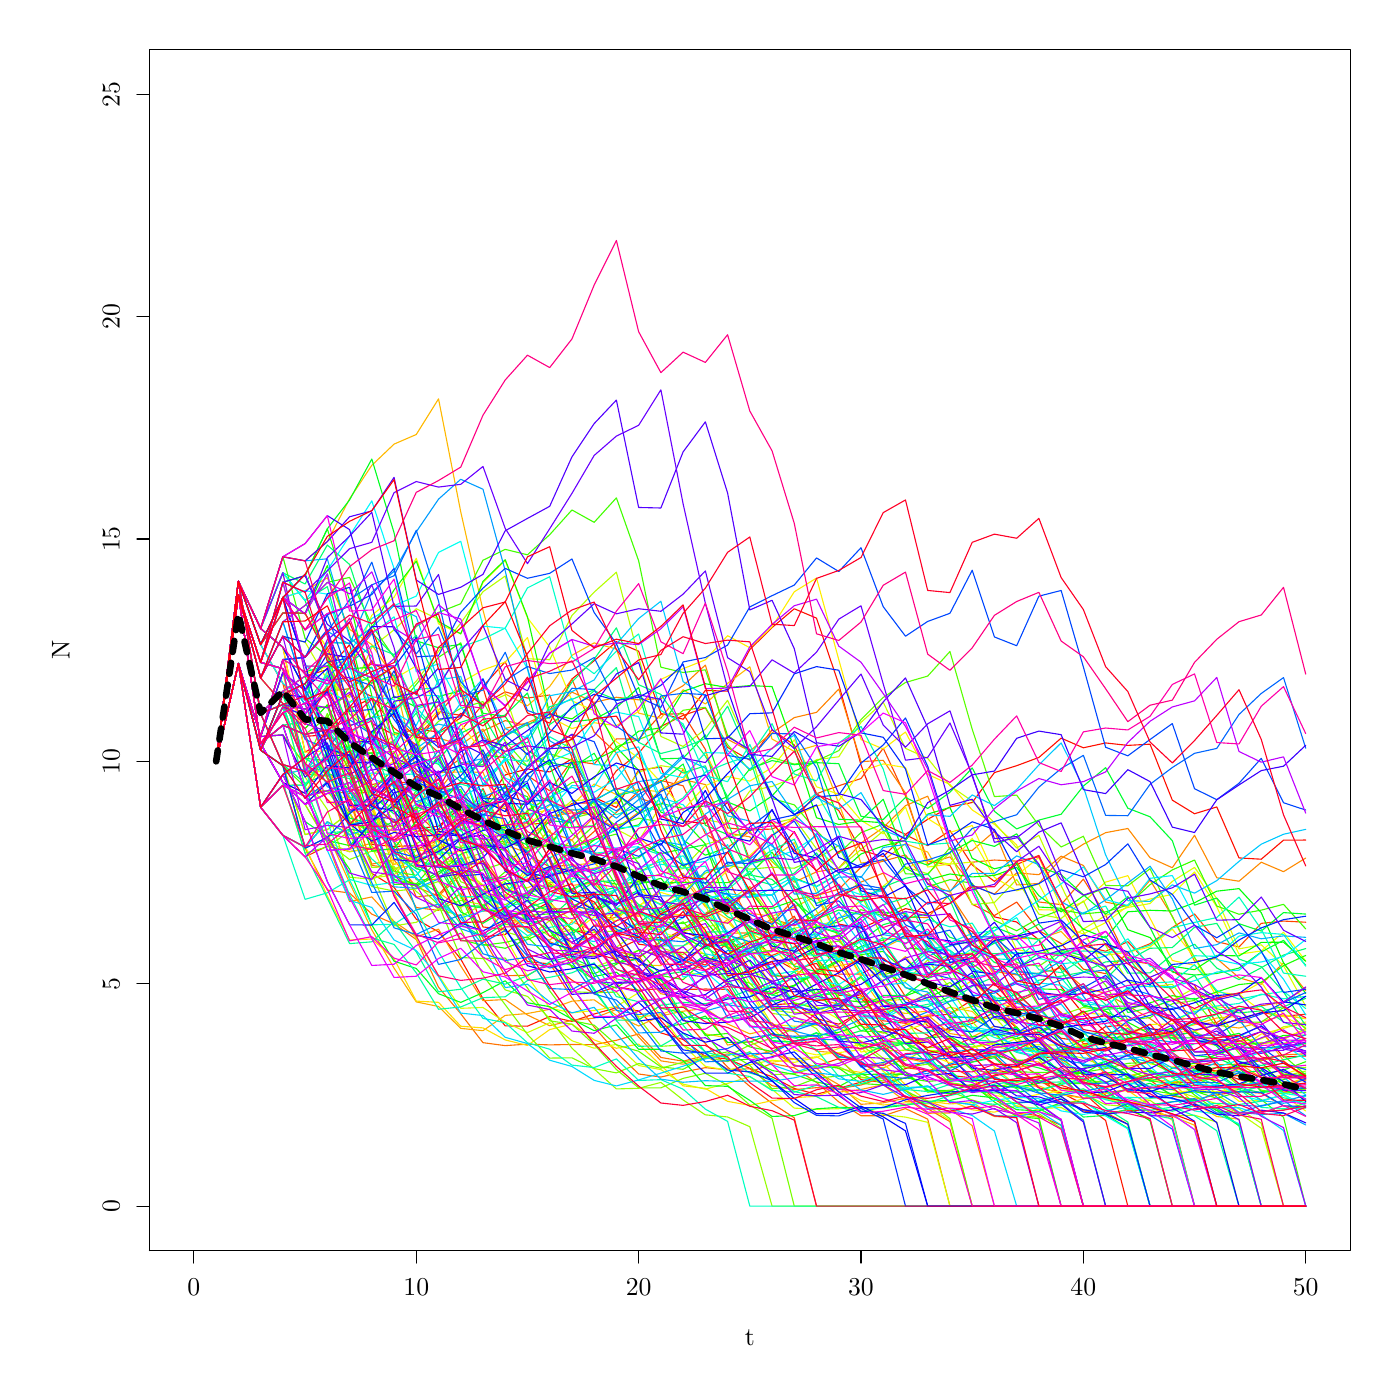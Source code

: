 % Created by tikzDevice version 0.9 on 2016-03-11 13:53:42
% !TEX encoding = UTF-8 Unicode
\documentclass{article}
\nonstopmode

\usepackage{tikz}

\usepackage[active,tightpage,psfixbb]{preview}

\PreviewEnvironment{pgfpicture}

\setlength\PreviewBorder{0pt}

\newcommand{\SweaveOpts}[1]{}  % do not interfere with LaTeX
\newcommand{\SweaveInput}[1]{} % because they are not real TeX commands
\newcommand{\Sexpr}[1]{}       % will only be parsed by R


\usepackage[utf8]{inputenc}
\usepackage{amsmath}
\usepackage{graphicx}
%\usepackage{bbold}
\usepackage{tikz}
%\usepackage{silence}
\usepackage{mdframed}
%\WarningFilter{mdframed}{You got a bad break}
\usepackage[colorinlistoftodos]{todonotes}
\usepackage{listings}
\usepackage{color}
\colorlet{exampcol}{blue!10}
\usepackage{multicol}
\usepackage{booktabs}

\title{BIO311: Population Ecology\\ \textit{Practical 10:\\ Stochasticity in Matrix Models\\ Population Viability Analysis\\ \& Metapopulation Dynamics.}}
\setlength\parindent{0pt}

\setcounter{tocdepth}{1} % Determines the depth of the table of contents;; 0:chapters, 1: chapters and sections, 2: chapters,sections and subsections

%\renewcommand{\theExercise}{\thechapter.\arabic{Exercise}}%

\setlength\parindent{0pt}

\begin{document}

\begin{tikzpicture}[x=1pt,y=1pt]
\definecolor{fillColor}{RGB}{255,255,255}
\path[use as bounding box,fill=fillColor,fill opacity=0.00] (0,0) rectangle (505.89,505.89);
\begin{scope}
\path[clip] (  0.00,  0.00) rectangle (505.89,505.89);
\definecolor{drawColor}{RGB}{0,0,0}

\path[draw=drawColor,line width= 0.4pt,line join=round,line cap=round] ( 70.07, 54.00) -- (471.82, 54.00);

\path[draw=drawColor,line width= 0.4pt,line join=round,line cap=round] ( 70.07, 54.00) -- ( 70.07, 49.50);

\path[draw=drawColor,line width= 0.4pt,line join=round,line cap=round] (150.42, 54.00) -- (150.42, 49.50);

\path[draw=drawColor,line width= 0.4pt,line join=round,line cap=round] (230.77, 54.00) -- (230.77, 49.50);

\path[draw=drawColor,line width= 0.4pt,line join=round,line cap=round] (311.12, 54.00) -- (311.12, 49.50);

\path[draw=drawColor,line width= 0.4pt,line join=round,line cap=round] (391.47, 54.00) -- (391.47, 49.50);

\path[draw=drawColor,line width= 0.4pt,line join=round,line cap=round] (471.82, 54.00) -- (471.82, 49.50);

\node[text=drawColor,anchor=base,inner sep=0pt, outer sep=0pt, scale=  0.93] at ( 70.07, 37.80) {0};

\node[text=drawColor,anchor=base,inner sep=0pt, outer sep=0pt, scale=  0.93] at (150.42, 37.80) {10};

\node[text=drawColor,anchor=base,inner sep=0pt, outer sep=0pt, scale=  0.93] at (230.77, 37.80) {20};

\node[text=drawColor,anchor=base,inner sep=0pt, outer sep=0pt, scale=  0.93] at (311.12, 37.80) {30};

\node[text=drawColor,anchor=base,inner sep=0pt, outer sep=0pt, scale=  0.93] at (391.47, 37.80) {40};

\node[text=drawColor,anchor=base,inner sep=0pt, outer sep=0pt, scale=  0.93] at (471.82, 37.80) {50};

\path[draw=drawColor,line width= 0.4pt,line join=round,line cap=round] ( 54.00, 70.07) -- ( 54.00,471.82);

\path[draw=drawColor,line width= 0.4pt,line join=round,line cap=round] ( 54.00, 70.07) -- ( 49.50, 70.07);

\path[draw=drawColor,line width= 0.4pt,line join=round,line cap=round] ( 54.00,150.42) -- ( 49.50,150.42);

\path[draw=drawColor,line width= 0.4pt,line join=round,line cap=round] ( 54.00,230.77) -- ( 49.50,230.77);

\path[draw=drawColor,line width= 0.4pt,line join=round,line cap=round] ( 54.00,311.12) -- ( 49.50,311.12);

\path[draw=drawColor,line width= 0.4pt,line join=round,line cap=round] ( 54.00,391.47) -- ( 49.50,391.47);

\path[draw=drawColor,line width= 0.4pt,line join=round,line cap=round] ( 54.00,471.82) -- ( 49.50,471.82);

\node[text=drawColor,rotate= 90.00,anchor=base,inner sep=0pt, outer sep=0pt, scale=  0.93] at ( 43.20, 70.07) {0};

\node[text=drawColor,rotate= 90.00,anchor=base,inner sep=0pt, outer sep=0pt, scale=  0.93] at ( 43.20,150.42) {5};

\node[text=drawColor,rotate= 90.00,anchor=base,inner sep=0pt, outer sep=0pt, scale=  0.93] at ( 43.20,230.77) {10};

\node[text=drawColor,rotate= 90.00,anchor=base,inner sep=0pt, outer sep=0pt, scale=  0.93] at ( 43.20,311.12) {15};

\node[text=drawColor,rotate= 90.00,anchor=base,inner sep=0pt, outer sep=0pt, scale=  0.93] at ( 43.20,391.47) {20};

\node[text=drawColor,rotate= 90.00,anchor=base,inner sep=0pt, outer sep=0pt, scale=  0.93] at ( 43.20,471.82) {25};

\path[draw=drawColor,line width= 0.4pt,line join=round,line cap=round] ( 54.00, 54.00) --
	(487.89, 54.00) --
	(487.89,487.89) --
	( 54.00,487.89) --
	( 54.00, 54.00);
\end{scope}
\begin{scope}
\path[clip] (  0.00,  0.00) rectangle (505.89,505.89);
\definecolor{drawColor}{RGB}{0,0,0}

\node[text=drawColor,anchor=base,inner sep=0pt, outer sep=0pt, scale=  0.93] at (270.95, 19.80) {t};

\node[text=drawColor,rotate= 90.00,anchor=base,inner sep=0pt, outer sep=0pt, scale=  0.93] at ( 25.20,270.95) {N};
\end{scope}
\begin{scope}
\path[clip] ( 54.00, 54.00) rectangle (487.89,487.89);
\definecolor{drawColor}{RGB}{255,0,0}

\path[draw=drawColor,line width= 0.4pt,line join=round,line cap=round] ( 78.11,230.77) --
	( 86.14,295.85) --
	( 94.18,278.77) --
	(102.21,272.02) --
	(110.25,234.06) --
	(118.28,239.04) --
	(126.32,249.87) --
	(134.35,253.58) --
	(142.39,229.88) --
	(150.42,206.45) --
	(158.46,207.33) --
	(166.49,214.11) --
	(174.52,214.53) --
	(182.56,225.86) --
	(190.60,228.03) --
	(198.63,226.95) --
	(206.67,231.68) --
	(214.70,217.74) --
	(222.73,214.11) --
	(230.77,227.59) --
	(238.81,228.71) --
	(246.84,209.17) --
	(254.88,208.32) --
	(262.91,216.08) --
	(270.94,195.04) --
	(278.98,195.68) --
	(287.01,205.38) --
	(295.05,190.92) --
	(303.09,171.96) --
	(311.12,170.50) --
	(319.15,173.91) --
	(327.19,177.57) --
	(335.22,175.74) --
	(343.26,179.48) --
	(351.30,186.22) --
	(359.33,174.58) --
	(367.37,172.72) --
	(375.40,166.23) --
	(383.44,149.33) --
	(391.47,139.56) --
	(399.51,129.18) --
	(407.54,129.65) --
	(415.57,132.55) --
	(423.61,132.76) --
	(431.64,137.66) --
	(439.68,130.41) --
	(447.71,129.55) --
	(455.75,133.15) --
	(463.79,123.95) --
	(471.82,124.28);
\definecolor{drawColor}{RGB}{255,8,0}

\path[draw=drawColor,line width= 0.4pt,line join=round,line cap=round] ( 78.11,230.77) --
	( 86.14,266.12) --
	( 94.18,239.74) --
	(102.21,267.56) --
	(110.25,239.82) --
	(118.28,240.35) --
	(126.32,227.82) --
	(134.35,200.78) --
	(142.39,199.99) --
	(150.42,200.38) --
	(158.46,200.18) --
	(166.49,184.66) --
	(174.52,167.33) --
	(182.56,168.21) --
	(190.60,175.59) --
	(198.63,180.04) --
	(206.67,169.95) --
	(214.70,167.77) --
	(222.73,176.76) --
	(230.77,164.71) --
	(238.81,163.64) --
	(246.84,169.16) --
	(254.88,166.40) --
	(262.91,167.78) --
	(270.94,155.43) --
	(278.98,142.80) --
	(287.01,143.32) --
	(295.05,137.79) --
	(303.09,135.79) --
	(311.12,140.33) --
	(319.15,129.84) --
	(327.19,128.73) --
	(335.22,130.86) --
	(343.26,134.57) --
	(351.30,137.72) --
	(359.33,141.43) --
	(367.37,134.49) --
	(375.40,124.11) --
	(383.44,123.46) --
	(391.47,117.35) --
	(399.51,110.09) --
	(407.54,104.70) --
	(415.57,104.70) --
	(423.61,102.20) --
	(431.64, 70.07) --
	(439.68, 70.07) --
	(447.71, 70.07) --
	(455.75, 70.07) --
	(463.79, 70.07) --
	(471.82, 70.07);
\definecolor{drawColor}{RGB}{255,15,0}

\path[draw=drawColor,line width= 0.4pt,line join=round,line cap=round] ( 78.11,230.77) --
	( 86.14,295.85) --
	( 94.18,248.00) --
	(102.21,256.07) --
	(110.25,261.58) --
	(118.28,263.91) --
	(126.32,272.91) --
	(134.35,244.49) --
	(142.39,240.39) --
	(150.42,242.44) --
	(158.46,241.41) --
	(166.49,246.50) --
	(174.52,257.87) --
	(182.56,266.75) --
	(190.60,248.26) --
	(198.63,244.56) --
	(206.67,260.52) --
	(214.70,267.14) --
	(222.73,274.01) --
	(230.77,270.57) --
	(238.81,248.07) --
	(246.84,245.99) --
	(254.88,256.40) --
	(262.91,256.12) --
	(270.94,271.16) --
	(278.98,279.12) --
	(287.01,285.91) --
	(295.05,282.52) --
	(303.09,258.56) --
	(311.12,229.49) --
	(319.15,208.07) --
	(327.19,204.40) --
	(335.22,209.83) --
	(343.26,214.31) --
	(351.30,215.90) --
	(359.33,226.71) --
	(367.37,229.20) --
	(375.40,232.19) --
	(383.44,239.16) --
	(391.47,235.67) --
	(399.51,237.42) --
	(407.54,236.54) --
	(415.57,236.98) --
	(423.61,216.75) --
	(431.64,211.84) --
	(439.68,214.30) --
	(447.71,195.88) --
	(455.75,195.41) --
	(463.79,202.29) --
	(471.82,202.34);
\definecolor{drawColor}{RGB}{255,23,0}

\path[draw=drawColor,line width= 0.4pt,line join=round,line cap=round] ( 78.11,230.77) --
	( 86.14,266.12) --
	( 94.18,214.19) --
	(102.21,204.06) --
	(110.25,199.76) --
	(118.28,208.92) --
	(126.32,204.34) --
	(134.35,190.30) --
	(142.39,185.27) --
	(150.42,173.73) --
	(158.46,169.16) --
	(166.49,159.34) --
	(174.52,145.02) --
	(182.56,135.19) --
	(190.60,135.07) --
	(198.63,138.57) --
	(206.67,136.82) --
	(214.70,139.48) --
	(222.73,141.72) --
	(230.77,140.60) --
	(238.81,132.65) --
	(246.84,130.28) --
	(254.88,124.13) --
	(262.91,123.22) --
	(270.94,119.83) --
	(278.98,116.79) --
	(287.01,112.56) --
	(295.05,110.49) --
	(303.09,112.61) --
	(311.12,114.87) --
	(319.15,117.24) --
	(327.19,119.73) --
	(335.22,122.36) --
	(343.26,117.31) --
	(351.30,116.39) --
	(359.33,119.33) --
	(367.37,117.86) --
	(375.40,112.79) --
	(383.44,111.04) --
	(391.47,106.92) --
	(399.51,101.03) --
	(407.54, 70.07) --
	(415.57, 70.07) --
	(423.61, 70.07) --
	(431.64, 70.07) --
	(439.68, 70.07) --
	(447.71, 70.07) --
	(455.75, 70.07) --
	(463.79, 70.07) --
	(471.82, 70.07);
\definecolor{drawColor}{RGB}{255,31,0}

\path[draw=drawColor,line width= 0.4pt,line join=round,line cap=round] ( 78.11,230.77) --
	( 86.14,291.03) --
	( 94.18,237.20) --
	(102.21,243.83) --
	(110.25,240.51) --
	(118.28,242.17) --
	(126.32,220.77) --
	(134.35,219.94) --
	(142.39,228.31) --
	(150.42,205.53) --
	(158.46,206.21) --
	(166.49,216.73) --
	(174.52,201.05) --
	(182.56,199.17) --
	(190.60,190.78) --
	(198.63,186.61) --
	(206.67,180.23) --
	(214.70,160.50) --
	(222.73,162.77) --
	(230.77,166.45) --
	(238.81,167.16) --
	(246.84,159.82) --
	(254.88,157.17) --
	(262.91,165.57) --
	(270.94,168.67) --
	(278.98,160.06) --
	(287.01,155.54) --
	(295.05,157.80) --
	(303.09,146.25) --
	(311.12,146.12) --
	(319.15,140.70) --
	(327.19,136.62) --
	(335.22,138.66) --
	(343.26,139.46) --
	(351.30,144.58) --
	(359.33,147.78) --
	(367.37,140.63) --
	(375.40,137.24) --
	(383.44,130.71) --
	(391.47,129.55) --
	(399.51,134.94) --
	(407.54,135.48) --
	(415.57,127.38) --
	(423.61,125.54) --
	(431.64,119.72) --
	(439.68,118.96) --
	(447.71,115.80) --
	(455.75,114.22) --
	(463.79,117.40) --
	(471.82,115.81);
\definecolor{drawColor}{RGB}{255,38,0}

\path[draw=drawColor,line width= 0.4pt,line join=round,line cap=round] ( 78.11,230.77) --
	( 86.14,291.03) --
	( 94.18,260.90) --
	(102.21,275.97) --
	(110.25,268.43) --
	(118.28,277.52) --
	(126.32,258.16) --
	(134.35,254.19) --
	(142.39,242.85) --
	(150.42,236.62) --
	(158.46,248.76) --
	(166.49,247.40) --
	(174.52,257.50) --
	(182.56,230.43) --
	(190.60,208.10) --
	(198.63,208.44) --
	(206.67,215.57) --
	(214.70,215.85) --
	(222.73,227.37) --
	(230.77,233.73) --
	(238.81,243.39) --
	(246.84,247.38) --
	(254.88,250.10) --
	(262.91,235.80) --
	(270.94,231.20) --
	(278.98,242.18) --
	(287.01,236.69) --
	(295.05,219.18) --
	(303.09,212.98) --
	(311.12,198.64) --
	(319.15,196.37) --
	(327.19,204.26) --
	(335.22,200.31) --
	(343.26,205.78) --
	(351.30,193.35) --
	(359.33,187.41) --
	(367.37,193.53) --
	(375.40,196.78) --
	(383.44,180.10) --
	(391.47,164.10) --
	(399.51,162.16) --
	(407.54,165.59) --
	(415.57,157.04) --
	(423.61,155.04) --
	(431.64,149.89) --
	(439.68,135.78) --
	(447.71,137.33) --
	(455.75,140.06) --
	(463.79,138.70) --
	(471.82,139.38);
\definecolor{drawColor}{RGB}{255,46,0}

\path[draw=drawColor,line width= 0.4pt,line join=round,line cap=round] ( 78.11,230.77) --
	( 86.14,266.12) --
	( 94.18,214.19) --
	(102.21,204.06) --
	(110.25,196.26) --
	(118.28,200.16) --
	(126.32,198.21) --
	(134.35,199.18) --
	(142.39,198.70) --
	(150.42,198.94) --
	(158.46,202.25) --
	(166.49,191.12) --
	(174.52,170.92) --
	(182.56,170.04) --
	(190.60,158.44) --
	(198.63,157.58) --
	(206.67,151.69) --
	(214.70,146.83) --
	(222.73,149.26) --
	(230.77,148.04) --
	(238.81,148.65) --
	(246.84,148.35) --
	(254.88,148.50) --
	(262.91,148.42) --
	(270.94,139.05) --
	(278.98,128.63) --
	(287.01,120.67) --
	(295.05,120.70) --
	(303.09,123.36) --
	(311.12,115.76) --
	(319.15,114.75) --
	(327.19,116.45) --
	(335.22,119.24) --
	(343.26,114.34) --
	(351.30,113.55) --
	(359.33,117.45) --
	(367.37,119.13) --
	(375.40,114.78) --
	(383.44,113.74) --
	(391.47,111.10) --
	(399.51,103.84) --
	(407.54, 99.70) --
	(415.57, 70.07) --
	(423.61, 70.07) --
	(431.64, 70.07) --
	(439.68, 70.07) --
	(447.71, 70.07) --
	(455.75, 70.07) --
	(463.79, 70.07) --
	(471.82, 70.07);
\definecolor{drawColor}{RGB}{255,54,0}

\path[draw=drawColor,line width= 0.4pt,line join=round,line cap=round] ( 78.11,230.77) --
	( 86.14,291.03) --
	( 94.18,266.53) --
	(102.21,264.26) --
	(110.25,226.24) --
	(118.28,231.73) --
	(126.32,217.41) --
	(134.35,213.96) --
	(142.39,223.42) --
	(150.42,222.74) --
	(158.46,212.06) --
	(166.49,207.49) --
	(174.52,220.95) --
	(182.56,203.54) --
	(190.60,198.68) --
	(198.63,185.45) --
	(206.67,183.55) --
	(214.70,176.30) --
	(222.73,157.66) --
	(230.77,159.67) --
	(238.81,165.75) --
	(246.84,170.12) --
	(254.88,175.77) --
	(262.91,181.17) --
	(270.94,170.54) --
	(278.98,168.54) --
	(287.01,174.81) --
	(295.05,159.40) --
	(303.09,147.08) --
	(311.12,145.18) --
	(319.15,137.03) --
	(327.19,136.12) --
	(335.22,131.80) --
	(343.26,121.01) --
	(351.30,122.15) --
	(359.33,124.29) --
	(367.37,116.82) --
	(375.40,115.66) --
	(383.44,110.71) --
	(391.47,109.09) --
	(399.51,110.95) --
	(407.54,112.12) --
	(415.57,112.65) --
	(423.61,114.62) --
	(431.64,114.81) --
	(439.68,117.07) --
	(447.71,117.19) --
	(455.75,113.74) --
	(463.79,111.25) --
	(471.82,112.49);
\definecolor{drawColor}{RGB}{255,61,0}

\path[draw=drawColor,line width= 0.4pt,line join=round,line cap=round] ( 78.11,230.77) --
	( 86.14,291.03) --
	( 94.18,266.53) --
	(102.21,264.26) --
	(110.25,248.03) --
	(118.28,256.14) --
	(126.32,257.01) --
	(134.35,266.43) --
	(142.39,261.72) --
	(150.42,240.86) --
	(158.46,234.07) --
	(166.49,241.87) --
	(174.52,251.40) --
	(182.56,255.88) --
	(190.60,253.64) --
	(198.63,254.76) --
	(206.67,232.09) --
	(214.70,207.85) --
	(222.73,189.02) --
	(230.77,172.01) --
	(238.81,169.77) --
	(246.84,158.82) --
	(254.88,155.34) --
	(262.91,159.37) --
	(270.94,161.93) --
	(278.98,160.65) --
	(287.01,163.71) --
	(295.05,167.02) --
	(303.09,153.89) --
	(311.12,153.92) --
	(319.15,158.34) --
	(327.19,145.74) --
	(335.22,135.14) --
	(343.26,133.61) --
	(351.30,136.08) --
	(359.33,140.03) --
	(367.37,143.49) --
	(375.40,147.49) --
	(383.44,139.97) --
	(391.47,128.70) --
	(399.51,129.56) --
	(407.54,124.85) --
	(415.57,115.59) --
	(423.61,109.82) --
	(431.64,108.60) --
	(439.68,110.25) --
	(447.71,111.49) --
	(455.75,110.87) --
	(463.79,106.25) --
	(471.82,105.85);
\definecolor{drawColor}{RGB}{255,69,0}

\path[draw=drawColor,line width= 0.4pt,line join=round,line cap=round] ( 78.11,230.77) --
	( 86.14,295.85) --
	( 94.18,248.00) --
	(102.21,251.30) --
	(110.25,249.65) --
	(118.28,250.47) --
	(126.32,254.87) --
	(134.35,267.28) --
	(142.39,247.04) --
	(150.42,239.46) --
	(158.46,247.80) --
	(166.49,257.52) --
	(174.52,239.29) --
	(182.56,236.04) --
	(190.60,225.66) --
	(198.63,220.12) --
	(206.67,231.02) --
	(214.70,229.81) --
	(222.73,238.90) --
	(230.77,238.82) --
	(238.81,247.78) --
	(246.84,248.00) --
	(254.88,235.07) --
	(262.91,206.72) --
	(270.94,205.92) --
	(278.98,206.32) --
	(287.01,209.75) --
	(295.05,219.08) --
	(303.09,221.96) --
	(311.12,224.56) --
	(319.15,235.52) --
	(327.19,218.27) --
	(335.22,194.84) --
	(343.26,193.14) --
	(351.30,179.14) --
	(359.33,175.07) --
	(367.37,179.92) --
	(375.40,169.65) --
	(383.44,164.94) --
	(391.47,155.69) --
	(399.51,154.06) --
	(407.54,161.66) --
	(415.57,164.89) --
	(423.61,170.73) --
	(431.64,175.63) --
	(439.68,165.64) --
	(447.71,163.68) --
	(455.75,172.23) --
	(463.79,173.06) --
	(471.82,172.64);
\definecolor{drawColor}{RGB}{255,77,0}

\path[draw=drawColor,line width= 0.4pt,line join=round,line cap=round] ( 78.11,230.77) --
	( 86.14,295.85) --
	( 94.18,272.95) --
	(102.21,258.99) --
	(110.25,226.23) --
	(118.28,225.46) --
	(126.32,225.85) --
	(134.35,206.98) --
	(142.39,202.39) --
	(150.42,204.68) --
	(158.46,203.54) --
	(166.49,207.67) --
	(174.52,216.45) --
	(182.56,201.64) --
	(190.60,199.37) --
	(198.63,210.94) --
	(206.67,212.19) --
	(214.70,211.57) --
	(222.73,194.87) --
	(230.77,175.92) --
	(238.81,174.11) --
	(246.84,177.80) --
	(254.88,168.24) --
	(262.91,163.37) --
	(270.94,165.81) --
	(278.98,153.21) --
	(287.01,153.07) --
	(295.05,159.79) --
	(303.09,150.07) --
	(311.12,137.57) --
	(319.15,128.57) --
	(327.19,120.11) --
	(335.22,119.05) --
	(343.26,120.89) --
	(351.30,116.34) --
	(359.33,108.72) --
	(367.37,103.73) --
	(375.40,102.74) --
	(383.44, 99.27) --
	(391.47, 70.07) --
	(399.51, 70.07) --
	(407.54, 70.07) --
	(415.57, 70.07) --
	(423.61, 70.07) --
	(431.64, 70.07) --
	(439.68, 70.07) --
	(447.71, 70.07) --
	(455.75, 70.07) --
	(463.79, 70.07) --
	(471.82, 70.07);
\definecolor{drawColor}{RGB}{255,84,0}

\path[draw=drawColor,line width= 0.4pt,line join=round,line cap=round] ( 78.11,230.77) --
	( 86.14,266.12) --
	( 94.18,234.79) --
	(102.21,254.99) --
	(110.25,258.87) --
	(118.28,271.88) --
	(126.32,251.02) --
	(134.35,222.34) --
	(142.39,224.34) --
	(150.42,212.25) --
	(158.46,204.50) --
	(166.49,212.00) --
	(174.52,215.49) --
	(182.56,213.74) --
	(190.60,197.29) --
	(198.63,192.60) --
	(206.67,198.23) --
	(214.70,205.44) --
	(222.73,212.38) --
	(230.77,220.02) --
	(238.81,223.86) --
	(246.84,221.94) --
	(254.88,204.58) --
	(262.91,199.61) --
	(270.94,205.57) --
	(278.98,192.91) --
	(287.01,172.90) --
	(295.05,171.77) --
	(303.09,160.08) --
	(311.12,146.29) --
	(319.15,136.01) --
	(327.19,126.52) --
	(335.22,125.31) --
	(343.26,127.39) --
	(351.30,130.85) --
	(359.33,124.79) --
	(367.37,122.37) --
	(375.40,117.19) --
	(383.44,109.63) --
	(391.47,104.44) --
	(399.51,103.47) --
	(407.54,104.85) --
	(415.57,101.67) --
	(423.61, 70.07) --
	(431.64, 70.07) --
	(439.68, 70.07) --
	(447.71, 70.07) --
	(455.75, 70.07) --
	(463.79, 70.07) --
	(471.82, 70.07);
\definecolor{drawColor}{RGB}{255,92,0}

\path[draw=drawColor,line width= 0.4pt,line join=round,line cap=round] ( 78.11,230.77) --
	( 86.14,266.12) --
	( 94.18,214.19) --
	(102.21,222.09) --
	(110.25,218.14) --
	(118.28,220.12) --
	(126.32,219.13) --
	(134.35,219.62) --
	(142.39,201.45) --
	(150.42,181.72) --
	(158.46,182.66) --
	(166.49,191.16) --
	(174.52,196.26) --
	(182.56,184.69) --
	(190.60,182.18) --
	(198.63,192.50) --
	(206.67,193.45) --
	(214.70,178.21) --
	(222.73,162.07) --
	(230.77,160.36) --
	(238.81,150.30) --
	(246.84,137.88) --
	(254.88,128.79) --
	(262.91,120.32) --
	(270.94,113.32) --
	(278.98,107.19) --
	(287.01,101.97) --
	(295.05, 70.07) --
	(303.09, 70.07) --
	(311.12, 70.07) --
	(319.15, 70.07) --
	(327.19, 70.07) --
	(335.22, 70.07) --
	(343.26, 70.07) --
	(351.30, 70.07) --
	(359.33, 70.07) --
	(367.37, 70.07) --
	(375.40, 70.07) --
	(383.44, 70.07) --
	(391.47, 70.07) --
	(399.51, 70.07) --
	(407.54, 70.07) --
	(415.57, 70.07) --
	(423.61, 70.07) --
	(431.64, 70.07) --
	(439.68, 70.07) --
	(447.71, 70.07) --
	(455.75, 70.07) --
	(463.79, 70.07) --
	(471.82, 70.07);
\definecolor{drawColor}{RGB}{255,99,0}

\path[draw=drawColor,line width= 0.4pt,line join=round,line cap=round] ( 78.11,230.77) --
	( 86.14,295.85) --
	( 94.18,272.95) --
	(102.21,258.99) --
	(110.25,247.86) --
	(118.28,258.22) --
	(126.32,239.63) --
	(134.35,232.05) --
	(142.39,216.05) --
	(150.42,213.36) --
	(158.46,226.27) --
	(166.49,231.80) --
	(174.52,241.75) --
	(182.56,245.50) --
	(190.60,243.63) --
	(198.63,249.20) --
	(206.67,260.52) --
	(214.70,241.30) --
	(222.73,233.82) --
	(230.77,217.56) --
	(238.81,214.88) --
	(246.84,227.91) --
	(254.88,210.21) --
	(262.91,188.56) --
	(270.94,172.66) --
	(278.98,172.63) --
	(287.01,180.85) --
	(295.05,182.30) --
	(303.09,184.56) --
	(311.12,192.50) --
	(319.15,194.72) --
	(327.19,196.93) --
	(335.22,186.72) --
	(343.26,183.53) --
	(351.30,194.33) --
	(359.33,195.12) --
	(367.37,194.72) --
	(375.40,179.95) --
	(383.44,179.01) --
	(391.47,188.23) --
	(399.51,175.24) --
	(407.54,158.88) --
	(415.57,157.54) --
	(423.61,147.65) --
	(431.64,135.70) --
	(439.68,136.40) --
	(447.71,141.32) --
	(455.75,142.45) --
	(463.79,143.81) --
	(471.82,148.98);
\definecolor{drawColor}{RGB}{255,107,0}

\path[draw=drawColor,line width= 0.4pt,line join=round,line cap=round] ( 78.11,230.77) --
	( 86.14,266.12) --
	( 94.18,214.19) --
	(102.21,226.01) --
	(110.25,227.92) --
	(118.28,231.16) --
	(126.32,217.98) --
	(134.35,193.15) --
	(142.39,192.15) --
	(150.42,177.95) --
	(158.46,176.91) --
	(166.49,183.11) --
	(174.52,166.74) --
	(182.56,153.30) --
	(190.60,153.49) --
	(198.63,157.80) --
	(206.67,145.32) --
	(214.70,134.76) --
	(222.73,125.62) --
	(230.77,117.80) --
	(238.81,116.70) --
	(246.84,118.50) --
	(254.88,120.09) --
	(262.91,119.30) --
	(270.94,119.70) --
	(278.98,113.56) --
	(287.01,112.16) --
	(295.05,112.86) --
	(303.09,112.51) --
	(311.12,113.82) --
	(319.15,116.61) --
	(327.19,111.90) --
	(335.22,105.23) --
	(343.26,100.60) --
	(351.30, 70.07) --
	(359.33, 70.07) --
	(367.37, 70.07) --
	(375.40, 70.07) --
	(383.44, 70.07) --
	(391.47, 70.07) --
	(399.51, 70.07) --
	(407.54, 70.07) --
	(415.57, 70.07) --
	(423.61, 70.07) --
	(431.64, 70.07) --
	(439.68, 70.07) --
	(447.71, 70.07) --
	(455.75, 70.07) --
	(463.79, 70.07) --
	(471.82, 70.07);
\definecolor{drawColor}{RGB}{255,115,0}

\path[draw=drawColor,line width= 0.4pt,line join=round,line cap=round] ( 78.11,230.77) --
	( 86.14,266.12) --
	( 94.18,234.79) --
	(102.21,229.23) --
	(110.25,199.40) --
	(118.28,184.27) --
	(126.32,183.21) --
	(134.35,175.57) --
	(142.39,172.05) --
	(150.42,166.41) --
	(158.46,149.17) --
	(166.49,139.56) --
	(174.52,129.12) --
	(182.56,128.05) --
	(190.60,128.59) --
	(198.63,128.32) --
	(206.67,128.46) --
	(214.70,128.39) --
	(222.73,129.98) --
	(230.77,132.29) --
	(238.81,123.78) --
	(246.84,122.42) --
	(254.88,124.50) --
	(262.91,119.57) --
	(270.94,118.46) --
	(278.98,121.61) --
	(287.01,120.03) --
	(295.05,114.75) --
	(303.09,107.72) --
	(311.12,102.72) --
	(319.15,102.69) --
	(327.19,105.31) --
	(335.22,101.50) --
	(343.26, 70.07) --
	(351.30, 70.07) --
	(359.33, 70.07) --
	(367.37, 70.07) --
	(375.40, 70.07) --
	(383.44, 70.07) --
	(391.47, 70.07) --
	(399.51, 70.07) --
	(407.54, 70.07) --
	(415.57, 70.07) --
	(423.61, 70.07) --
	(431.64, 70.07) --
	(439.68, 70.07) --
	(447.71, 70.07) --
	(455.75, 70.07) --
	(463.79, 70.07) --
	(471.82, 70.07);
\definecolor{drawColor}{RGB}{255,122,0}

\path[draw=drawColor,line width= 0.4pt,line join=round,line cap=round] ( 78.11,230.77) --
	( 86.14,266.12) --
	( 94.18,214.19) --
	(102.21,222.09) --
	(110.25,222.16) --
	(118.28,234.29) --
	(126.32,216.57) --
	(134.35,193.65) --
	(142.39,195.12) --
	(150.42,185.39) --
	(158.46,182.10) --
	(166.49,189.79) --
	(174.52,185.94) --
	(182.56,173.78) --
	(190.60,172.19) --
	(198.63,165.60) --
	(206.67,162.28) --
	(214.70,171.45) --
	(222.73,174.61) --
	(230.77,178.45) --
	(238.81,176.53) --
	(246.84,180.33) --
	(254.88,184.13) --
	(262.91,168.72) --
	(270.94,168.74) --
	(278.98,173.95) --
	(287.01,171.34) --
	(295.05,175.36) --
	(303.09,181.61) --
	(311.12,187.16) --
	(319.15,190.38) --
	(327.19,174.48) --
	(335.22,174.34) --
	(343.26,182.76) --
	(351.30,170.55) --
	(359.33,154.85) --
	(367.37,153.60) --
	(375.40,154.23) --
	(383.44,156.16) --
	(391.47,149.02) --
	(399.51,146.95) --
	(407.54,142.41) --
	(415.57,137.83) --
	(423.61,131.78) --
	(431.64,121.62) --
	(439.68,121.10) --
	(447.71,121.36) --
	(455.75,122.60) --
	(463.79,124.71) --
	(471.82,125.10);
\definecolor{drawColor}{RGB}{255,130,0}

\path[draw=drawColor,line width= 0.4pt,line join=round,line cap=round] ( 78.11,230.77) --
	( 86.14,291.03) --
	( 94.18,237.20) --
	(102.21,223.15) --
	(110.25,215.22) --
	(118.28,223.09) --
	(126.32,231.08) --
	(134.35,235.32) --
	(142.39,237.59) --
	(150.42,224.41) --
	(158.46,220.07) --
	(166.49,230.32) --
	(174.52,229.42) --
	(182.56,242.66) --
	(190.60,244.70) --
	(198.63,248.33) --
	(206.67,255.81) --
	(214.70,252.07) --
	(222.73,253.94) --
	(230.77,253.00) --
	(238.81,253.47) --
	(246.84,258.12) --
	(254.88,265.57) --
	(262.91,238.74) --
	(270.94,234.51) --
	(278.98,241.03) --
	(287.01,246.58) --
	(295.05,248.48) --
	(303.09,256.90) --
	(311.12,230.66) --
	(319.15,231.16) --
	(327.19,219.31) --
	(335.22,193.73) --
	(343.26,196.26) --
	(351.30,185.94) --
	(359.33,182.85) --
	(367.37,190.46) --
	(375.40,189.83) --
	(383.44,196.50) --
	(391.47,193.17) --
	(399.51,179.91) --
	(407.54,178.37) --
	(415.57,187.86) --
	(423.61,174.77) --
	(431.64,158.54) --
	(439.68,159.53) --
	(447.71,152.60) --
	(455.75,150.23) --
	(463.79,157.92) --
	(471.82,147.86);
\definecolor{drawColor}{RGB}{255,138,0}

\path[draw=drawColor,line width= 0.4pt,line join=round,line cap=round] ( 78.11,230.77) --
	( 86.14,266.12) --
	( 94.18,234.79) --
	(102.21,254.99) --
	(110.25,258.87) --
	(118.28,243.38) --
	(126.32,214.30) --
	(134.35,216.95) --
	(142.39,227.27) --
	(150.42,234.27) --
	(158.46,239.21) --
	(166.49,236.74) --
	(174.52,242.43) --
	(182.56,227.25) --
	(190.60,219.41) --
	(198.63,205.04) --
	(206.67,202.38) --
	(214.70,210.80) --
	(222.73,206.59) --
	(230.77,212.35) --
	(238.81,220.62) --
	(246.84,224.15) --
	(254.88,222.39) --
	(262.91,204.91) --
	(270.94,203.50) --
	(278.98,194.57) --
	(287.01,187.13) --
	(295.05,190.85) --
	(303.09,192.20) --
	(311.12,201.24) --
	(319.15,206.85) --
	(327.19,214.76) --
	(335.22,218.18) --
	(343.26,198.86) --
	(351.30,198.57) --
	(359.33,205.51) --
	(367.37,186.11) --
	(375.40,186.65) --
	(383.44,195.68) --
	(391.47,200.85) --
	(399.51,205.00) --
	(407.54,206.51) --
	(415.57,195.94) --
	(423.61,192.33) --
	(431.64,204.06) --
	(439.68,188.71) --
	(447.71,187.46) --
	(455.75,194.33) --
	(463.79,190.90) --
	(471.82,195.85);
\definecolor{drawColor}{RGB}{255,145,0}

\path[draw=drawColor,line width= 0.4pt,line join=round,line cap=round] ( 78.11,230.77) --
	( 86.14,291.03) --
	( 94.18,237.20) --
	(102.21,223.15) --
	(110.25,215.22) --
	(118.28,201.40) --
	(126.32,180.11) --
	(134.35,181.78) --
	(142.39,172.92) --
	(150.42,167.36) --
	(158.46,170.14) --
	(166.49,156.87) --
	(174.52,144.29) --
	(182.56,144.70) --
	(190.60,139.12) --
	(198.63,135.24) --
	(206.67,137.18) --
	(214.70,137.99) --
	(222.73,141.15) --
	(230.77,131.19) --
	(238.81,122.55) --
	(246.84,121.35) --
	(254.88,123.32) --
	(262.91,125.08) --
	(270.94,124.20) --
	(278.98,126.09) --
	(287.01,121.14) --
	(295.05,118.60) --
	(303.09,113.93) --
	(311.12,106.84) --
	(319.15,107.38) --
	(327.19,109.06) --
	(335.22,103.62) --
	(343.26,103.71) --
	(351.30,106.35) --
	(359.33,102.46) --
	(367.37,102.00) --
	(375.40, 70.07) --
	(383.44, 70.07) --
	(391.47, 70.07) --
	(399.51, 70.07) --
	(407.54, 70.07) --
	(415.57, 70.07) --
	(423.61, 70.07) --
	(431.64, 70.07) --
	(439.68, 70.07) --
	(447.71, 70.07) --
	(455.75, 70.07) --
	(463.79, 70.07) --
	(471.82, 70.07);
\definecolor{drawColor}{RGB}{255,153,0}

\path[draw=drawColor,line width= 0.4pt,line join=round,line cap=round] ( 78.11,230.77) --
	( 86.14,291.03) --
	( 94.18,260.90) --
	(102.21,251.66) --
	(110.25,239.31) --
	(118.28,224.60) --
	(126.32,198.99) --
	(134.35,201.21) --
	(142.39,206.95) --
	(150.42,187.92) --
	(158.46,188.20) --
	(166.49,194.30) --
	(174.52,176.62) --
	(182.56,177.06) --
	(190.60,169.14) --
	(198.63,166.13) --
	(206.67,172.82) --
	(214.70,169.48) --
	(222.73,159.06) --
	(230.77,155.35) --
	(238.81,146.80) --
	(246.84,145.44) --
	(254.88,140.67) --
	(262.91,128.26) --
	(270.94,129.60) --
	(278.98,124.66) --
	(287.01,123.24) --
	(295.05,120.10) --
	(303.09,111.22) --
	(311.12,112.21) --
	(319.15,113.91) --
	(327.19,107.88) --
	(335.22,107.94) --
	(343.26,105.18) --
	(351.30, 99.15) --
	(359.33, 70.07) --
	(367.37, 70.07) --
	(375.40, 70.07) --
	(383.44, 70.07) --
	(391.47, 70.07) --
	(399.51, 70.07) --
	(407.54, 70.07) --
	(415.57, 70.07) --
	(423.61, 70.07) --
	(431.64, 70.07) --
	(439.68, 70.07) --
	(447.71, 70.07) --
	(455.75, 70.07) --
	(463.79, 70.07) --
	(471.82, 70.07);
\definecolor{drawColor}{RGB}{255,161,0}

\path[draw=drawColor,line width= 0.4pt,line join=round,line cap=round] ( 78.11,230.77) --
	( 86.14,266.12) --
	( 94.18,239.74) --
	(102.21,240.31) --
	(110.25,229.47) --
	(118.28,223.24) --
	(126.32,212.20) --
	(134.35,200.15) --
	(142.39,193.46) --
	(150.42,196.80) --
	(158.46,198.50) --
	(166.49,207.86) --
	(174.52,213.82) --
	(182.56,200.57) --
	(190.60,197.74) --
	(198.63,206.00) --
	(206.67,185.95) --
	(214.70,186.76) --
	(222.73,177.95) --
	(230.77,174.75) --
	(238.81,184.85) --
	(246.84,188.58) --
	(254.88,178.23) --
	(262.91,175.63) --
	(270.94,185.48) --
	(278.98,172.39) --
	(287.01,156.64) --
	(295.05,144.99) --
	(303.09,143.01) --
	(311.12,135.15) --
	(319.15,132.53) --
	(327.19,135.52) --
	(335.22,139.14) --
	(343.26,132.40) --
	(351.30,131.22) --
	(359.33,135.08) --
	(367.37,133.15) --
	(375.40,134.12) --
	(383.44,133.63) --
	(391.47,126.23) --
	(399.51,117.66) --
	(407.54,111.23) --
	(415.57,111.24) --
	(423.61,114.53) --
	(431.64,116.31) --
	(439.68,119.04) --
	(447.71,121.48) --
	(455.75,116.59) --
	(463.79,114.43) --
	(471.82,115.51);
\definecolor{drawColor}{RGB}{255,168,0}

\path[draw=drawColor,line width= 0.4pt,line join=round,line cap=round] ( 78.11,230.77) --
	( 86.14,291.03) --
	( 94.18,237.20) --
	(102.21,248.34) --
	(110.25,230.09) --
	(118.28,204.66) --
	(126.32,186.89) --
	(134.35,169.92) --
	(142.39,156.06) --
	(150.42,143.85) --
	(158.46,142.19) --
	(166.49,134.29) --
	(174.52,133.45) --
	(182.56,138.97) --
	(190.60,139.66) --
	(198.63,141.17) --
	(206.67,144.12) --
	(214.70,144.61) --
	(222.73,139.00) --
	(230.77,135.14) --
	(238.81,138.82) --
	(246.84,140.49) --
	(254.88,141.53) --
	(262.91,135.87) --
	(270.94,132.31) --
	(278.98,134.09) --
	(287.01,133.20) --
	(295.05,126.03) --
	(303.09,125.41) --
	(311.12,121.72) --
	(319.15,119.98) --
	(327.19,123.55) --
	(335.22,121.77) --
	(343.26,116.37) --
	(351.30,115.65) --
	(359.33,119.68) --
	(367.37,120.15) --
	(375.40,121.25) --
	(383.44,124.75) --
	(391.47,127.23) --
	(399.51,128.92) --
	(407.54,129.64) --
	(415.57,132.41) --
	(423.61,131.02) --
	(431.64,133.35) --
	(439.68,135.45) --
	(447.71,134.40) --
	(455.75,136.64) --
	(463.79,138.96) --
	(471.82,137.80);
\definecolor{drawColor}{RGB}{255,176,0}

\path[draw=drawColor,line width= 0.4pt,line join=round,line cap=round] ( 78.11,230.77) --
	( 86.14,295.85) --
	( 94.18,272.95) --
	(102.21,289.92) --
	(110.25,292.46) --
	(118.28,297.11) --
	(126.32,278.49) --
	(134.35,272.95) --
	(142.39,261.02) --
	(150.42,227.12) --
	(158.46,226.72) --
	(166.49,226.92) --
	(174.52,226.82) --
	(182.56,208.06) --
	(190.60,203.33) --
	(198.63,209.27) --
	(206.67,213.45) --
	(214.70,211.36) --
	(222.73,216.18) --
	(230.77,203.31) --
	(238.81,196.67) --
	(246.84,184.49) --
	(254.88,165.99) --
	(262.91,164.87) --
	(270.94,167.96) --
	(278.98,159.41) --
	(287.01,157.26) --
	(295.05,163.02) --
	(303.09,160.14) --
	(311.12,161.58) --
	(319.15,163.30) --
	(327.19,167.31) --
	(335.22,167.88) --
	(343.26,160.55) --
	(351.30,157.84) --
	(359.33,166.33) --
	(367.37,166.87) --
	(375.40,166.60) --
	(383.44,169.31) --
	(391.47,160.84) --
	(399.51,156.20) --
	(407.54,160.84) --
	(415.57,152.04) --
	(423.61,138.82) --
	(431.64,129.83) --
	(439.68,128.12) --
	(447.71,128.98) --
	(455.75,128.55) --
	(463.79,130.32) --
	(471.82,134.19);
\definecolor{drawColor}{RGB}{255,184,0}

\path[draw=drawColor,line width= 0.4pt,line join=round,line cap=round] ( 78.11,230.77) --
	( 86.14,295.85) --
	( 94.18,278.77) --
	(102.21,304.69) --
	(110.25,303.22) --
	(118.28,310.18) --
	(126.32,325.63) --
	(134.35,337.73) --
	(142.39,345.40) --
	(150.42,348.88) --
	(158.46,361.76) --
	(166.49,320.92) --
	(174.52,285.45) --
	(182.56,255.14) --
	(190.60,250.85) --
	(198.63,257.83) --
	(206.67,269.08) --
	(214.70,273.58) --
	(222.73,271.33) --
	(230.77,248.20) --
	(238.81,246.36) --
	(246.84,256.66) --
	(254.88,251.51) --
	(262.91,258.95) --
	(270.94,264.95) --
	(278.98,238.84) --
	(287.01,234.32) --
	(295.05,236.58) --
	(303.09,215.57) --
	(311.12,194.04) --
	(319.15,194.93) --
	(327.19,201.05) --
	(335.22,197.99) --
	(343.26,184.03) --
	(351.30,166.27) --
	(359.33,153.42) --
	(367.37,141.38) --
	(375.40,131.45) --
	(383.44,122.75) --
	(391.47,115.35) --
	(399.51,108.96) --
	(407.54,108.06) --
	(415.57,103.91) --
	(423.61,102.57) --
	(431.64, 99.28) --
	(439.68, 70.07) --
	(447.71, 70.07) --
	(455.75, 70.07) --
	(463.79, 70.07) --
	(471.82, 70.07);
\definecolor{drawColor}{RGB}{255,191,0}

\path[draw=drawColor,line width= 0.4pt,line join=round,line cap=round] ( 78.11,230.77) --
	( 86.14,295.85) --
	( 94.18,248.00) --
	(102.21,229.64) --
	(110.25,227.04) --
	(118.28,236.73) --
	(126.32,231.89) --
	(134.35,214.67) --
	(142.39,191.95) --
	(150.42,193.45) --
	(158.46,199.17) --
	(166.49,199.72) --
	(174.52,209.80) --
	(182.56,194.84) --
	(190.60,189.77) --
	(198.63,195.52) --
	(206.67,202.45) --
	(214.70,189.54) --
	(222.73,170.30) --
	(230.77,157.18) --
	(238.81,157.00) --
	(246.84,164.05) --
	(254.88,167.76) --
	(262.91,173.58) --
	(270.94,175.94) --
	(278.98,174.76) --
	(287.01,178.14) --
	(295.05,182.04) --
	(303.09,166.84) --
	(311.12,152.96) --
	(319.15,141.38) --
	(327.19,139.68) --
	(335.22,140.53) --
	(343.26,140.11) --
	(351.30,142.19) --
	(359.33,144.89) --
	(367.37,134.69) --
	(375.40,125.44) --
	(383.44,125.69) --
	(391.47,128.49) --
	(399.51,128.64) --
	(407.54,133.24) --
	(415.57,134.12) --
	(423.61,133.68) --
	(431.64,135.60) --
	(439.68,138.04) --
	(447.71,138.62) --
	(455.75,133.40) --
	(463.79,122.61) --
	(471.82,115.98);
\definecolor{drawColor}{RGB}{255,199,0}

\path[draw=drawColor,line width= 0.4pt,line join=round,line cap=round] ( 78.11,230.77) --
	( 86.14,295.85) --
	( 94.18,248.00) --
	(102.21,229.64) --
	(110.25,204.33) --
	(118.28,206.10) --
	(126.32,212.35) --
	(134.35,212.99) --
	(142.39,202.38) --
	(150.42,194.92) --
	(158.46,183.32) --
	(166.49,177.93) --
	(174.52,183.52) --
	(182.56,186.53) --
	(190.60,185.03) --
	(198.63,188.85) --
	(206.67,193.08) --
	(214.70,194.23) --
	(222.73,184.72) --
	(230.77,178.38) --
	(238.81,184.47) --
	(246.84,190.33) --
	(254.88,178.82) --
	(262.91,173.79) --
	(270.94,163.63) --
	(278.98,148.58) --
	(287.01,149.71) --
	(295.05,155.47) --
	(303.09,156.90) --
	(311.12,158.49) --
	(319.15,151.35) --
	(327.19,137.66) --
	(335.22,138.93) --
	(343.26,141.89) --
	(351.30,140.41) --
	(359.33,132.64) --
	(367.37,122.93) --
	(375.40,122.12) --
	(383.44,116.24) --
	(391.47,115.72) --
	(399.51,118.41) --
	(407.54,117.06) --
	(415.57,118.99) --
	(423.61,114.53) --
	(431.64,107.25) --
	(439.68,102.43) --
	(447.71,101.49) --
	(455.75, 70.07) --
	(463.79, 70.07) --
	(471.82, 70.07);
\definecolor{drawColor}{RGB}{255,207,0}

\path[draw=drawColor,line width= 0.4pt,line join=round,line cap=round] ( 78.11,230.77) --
	( 86.14,291.03) --
	( 94.18,237.20) --
	(102.21,223.15) --
	(110.25,219.23) --
	(118.28,233.28) --
	(126.32,234.39) --
	(134.35,233.84) --
	(142.39,238.48) --
	(150.42,224.09) --
	(158.46,216.22) --
	(166.49,202.25) --
	(174.52,199.60) --
	(182.56,207.87) --
	(190.60,207.37) --
	(198.63,214.89) --
	(206.67,214.96) --
	(214.70,222.59) --
	(222.73,218.77) --
	(230.77,220.68) --
	(238.81,219.73) --
	(246.84,224.20) --
	(254.88,234.11) --
	(262.91,217.48) --
	(270.94,193.99) --
	(278.98,195.67) --
	(287.01,201.41) --
	(295.05,183.05) --
	(303.09,167.06) --
	(311.12,153.42) --
	(319.15,153.69) --
	(327.19,160.23) --
	(335.22,150.56) --
	(343.26,137.94) --
	(351.30,128.91) --
	(359.33,120.39) --
	(367.37,113.39) --
	(375.40,113.50) --
	(383.44,110.32) --
	(391.47,109.08) --
	(399.51,112.87) --
	(407.54,114.25) --
	(415.57,115.85) --
	(423.61,115.05) --
	(431.64,115.45) --
	(439.68,116.45) --
	(447.71,119.62) --
	(455.75,114.51) --
	(463.79,113.79) --
	(471.82,116.49);
\definecolor{drawColor}{RGB}{255,214,0}

\path[draw=drawColor,line width= 0.4pt,line join=round,line cap=round] ( 78.11,230.77) --
	( 86.14,266.12) --
	( 94.18,234.79) --
	(102.21,250.46) --
	(110.25,247.36) --
	(118.28,263.22) --
	(126.32,241.60) --
	(134.35,215.08) --
	(142.39,195.62) --
	(150.42,195.59) --
	(158.46,202.24) --
	(166.49,202.41) --
	(174.52,192.79) --
	(182.56,171.71) --
	(190.60,173.82) --
	(198.63,178.17) --
	(206.67,163.23) --
	(214.70,160.94) --
	(222.73,151.07) --
	(230.77,138.43) --
	(238.81,139.23) --
	(246.84,142.46) --
	(254.88,132.31) --
	(262.91,130.84) --
	(270.94,124.21) --
	(278.98,122.07) --
	(287.01,123.14) --
	(295.05,124.02) --
	(303.09,119.70) --
	(311.12,118.34) --
	(319.15,121.62) --
	(327.19,113.95) --
	(335.22,107.93) --
	(343.26,106.98) --
	(351.30,107.46) --
	(359.33,102.75) --
	(367.37,102.60) --
	(375.40,105.29) --
	(383.44,106.65) --
	(391.47,108.84) --
	(399.51,110.76) --
	(407.54,111.88) --
	(415.57,106.36) --
	(423.61,101.09) --
	(431.64, 70.07) --
	(439.68, 70.07) --
	(447.71, 70.07) --
	(455.75, 70.07) --
	(463.79, 70.07) --
	(471.82, 70.07);
\definecolor{drawColor}{RGB}{255,222,0}

\path[draw=drawColor,line width= 0.4pt,line join=round,line cap=round] ( 78.11,230.77) --
	( 86.14,266.12) --
	( 94.18,214.19) --
	(102.21,222.09) --
	(110.25,200.27) --
	(118.28,182.08) --
	(126.32,166.23) --
	(134.35,166.58) --
	(142.39,159.45) --
	(150.42,144.14) --
	(158.46,143.69) --
	(166.49,135.06) --
	(174.52,134.46) --
	(182.56,130.11) --
	(190.60,128.11) --
	(198.63,133.84) --
	(206.67,135.85) --
	(214.70,130.13) --
	(222.73,127.10) --
	(230.77,128.61) --
	(238.81,120.90) --
	(246.84,113.51) --
	(254.88,112.61) --
	(262.91,107.92) --
	(270.94,106.44) --
	(278.98,108.16) --
	(287.01,109.25) --
	(295.05,109.74) --
	(303.09,112.65) --
	(311.12,108.17) --
	(319.15,106.59) --
	(327.19,107.38) --
	(335.22,106.98) --
	(343.26,108.17) --
	(351.30,104.85) --
	(359.33,104.01) --
	(367.37,106.25) --
	(375.40,105.13) --
	(383.44,101.43) --
	(391.47, 70.07) --
	(399.51, 70.07) --
	(407.54, 70.07) --
	(415.57, 70.07) --
	(423.61, 70.07) --
	(431.64, 70.07) --
	(439.68, 70.07) --
	(447.71, 70.07) --
	(455.75, 70.07) --
	(463.79, 70.07) --
	(471.82, 70.07);
\definecolor{drawColor}{RGB}{255,229,0}

\path[draw=drawColor,line width= 0.4pt,line join=round,line cap=round] ( 78.11,230.77) --
	( 86.14,291.03) --
	( 94.18,266.53) --
	(102.21,290.03) --
	(110.25,284.04) --
	(118.28,271.52) --
	(126.32,235.74) --
	(134.35,215.49) --
	(142.39,193.69) --
	(150.42,194.72) --
	(158.46,204.14) --
	(166.49,206.18) --
	(174.52,208.78) --
	(182.56,214.72) --
	(190.60,211.75) --
	(198.63,213.24) --
	(206.67,212.49) --
	(214.70,195.74) --
	(222.73,176.64) --
	(230.77,174.82) --
	(238.81,175.73) --
	(246.84,175.27) --
	(254.88,175.50) --
	(262.91,178.20) --
	(270.94,169.10) --
	(278.98,163.97) --
	(287.01,155.03) --
	(295.05,153.31) --
	(303.09,158.63) --
	(311.12,145.59) --
	(319.15,144.11) --
	(327.19,144.85) --
	(335.22,144.48) --
	(343.26,146.65) --
	(351.30,151.60) --
	(359.33,143.32) --
	(367.37,142.07) --
	(375.40,137.49) --
	(383.44,135.12) --
	(391.47,139.83) --
	(399.51,139.31) --
	(407.54,134.57) --
	(415.57,130.76) --
	(423.61,132.67) --
	(431.64,133.38) --
	(439.68,128.47) --
	(447.71,126.79) --
	(455.75,132.24) --
	(463.79,134.27) --
	(471.82,136.58);
\definecolor{drawColor}{RGB}{255,237,0}

\path[draw=drawColor,line width= 0.4pt,line join=round,line cap=round] ( 78.11,230.77) --
	( 86.14,295.85) --
	( 94.18,248.00) --
	(102.21,229.64) --
	(110.25,227.04) --
	(118.28,216.99) --
	(126.32,211.86) --
	(134.35,225.97) --
	(142.39,230.82) --
	(150.42,241.06) --
	(158.46,249.21) --
	(166.49,259.14) --
	(174.52,263.82) --
	(182.56,266.63) --
	(190.60,275.52) --
	(198.63,246.83) --
	(206.67,242.63) --
	(214.70,244.73) --
	(222.73,243.68) --
	(230.77,248.84) --
	(238.81,260.35) --
	(246.84,264.25) --
	(254.88,267.46) --
	(262.91,276.18) --
	(270.94,271.82) --
	(278.98,279.40) --
	(287.01,292.05) --
	(295.05,297.01) --
	(303.09,267.53) --
	(311.12,238.65) --
	(319.15,235.24) --
	(327.19,241.37) --
	(335.22,226.05) --
	(343.26,222.46) --
	(351.30,213.22) --
	(359.33,208.00) --
	(367.37,200.59) --
	(375.40,177.15) --
	(383.44,177.01) --
	(391.47,179.93) --
	(399.51,187.14) --
	(407.54,189.47) --
	(415.57,174.09) --
	(423.61,158.82) --
	(431.64,157.05) --
	(439.68,147.42) --
	(447.71,146.46) --
	(455.75,151.01) --
	(463.79,139.23) --
	(471.82,137.81);
\definecolor{drawColor}{RGB}{255,245,0}

\path[draw=drawColor,line width= 0.4pt,line join=round,line cap=round] ( 78.11,230.77) --
	( 86.14,295.85) --
	( 94.18,278.77) --
	(102.21,298.95) --
	(110.25,262.34) --
	(118.28,265.01) --
	(126.32,249.66) --
	(134.35,239.91) --
	(142.39,223.95) --
	(150.42,198.92) --
	(158.46,197.49) --
	(166.49,198.21) --
	(174.52,182.51) --
	(182.56,181.78) --
	(190.60,191.11) --
	(198.63,192.52) --
	(206.67,191.81) --
	(214.70,192.17) --
	(222.73,195.24) --
	(230.77,184.73) --
	(238.81,178.79) --
	(246.84,181.76) --
	(254.88,183.24) --
	(262.91,191.49) --
	(270.94,196.75) --
	(278.98,204.04) --
	(287.01,210.82) --
	(295.05,214.64) --
	(303.09,216.57) --
	(311.12,227.24) --
	(319.15,229.84) --
	(327.19,228.54) --
	(335.22,210.11) --
	(343.26,205.07) --
	(351.30,207.59) --
	(359.33,189.95) --
	(367.37,189.54) --
	(375.40,196.07) --
	(383.44,177.99) --
	(391.47,162.92) --
	(399.51,160.71) --
	(407.54,161.81) --
	(415.57,163.70) --
	(423.61,170.17) --
	(431.64,159.82) --
	(439.68,145.60) --
	(447.71,146.59) --
	(455.75,140.59) --
	(463.79,138.60) --
	(471.82,134.63);
\definecolor{drawColor}{RGB}{255,252,0}

\path[draw=drawColor,line width= 0.4pt,line join=round,line cap=round] ( 78.11,230.77) --
	( 86.14,295.85) --
	( 94.18,278.77) --
	(102.21,272.02) --
	(110.25,234.06) --
	(118.28,234.66) --
	(126.32,238.75) --
	(134.35,250.04) --
	(142.39,258.34) --
	(150.42,240.74) --
	(158.46,212.94) --
	(166.49,194.37) --
	(174.52,194.06) --
	(182.56,185.28) --
	(190.60,181.61) --
	(198.63,175.35) --
	(206.67,168.55) --
	(214.70,174.61) --
	(222.73,176.89) --
	(230.77,178.59) --
	(238.81,183.42) --
	(246.84,181.00) --
	(254.88,168.78) --
	(262.91,164.92) --
	(270.94,155.29) --
	(278.98,151.60) --
	(287.01,143.49) --
	(295.05,142.16) --
	(303.09,137.61) --
	(311.12,125.74) --
	(319.15,127.02) --
	(327.19,129.35) --
	(335.22,129.75) --
	(343.26,125.26) --
	(351.30,115.84) --
	(359.33,110.07) --
	(367.37,108.83) --
	(375.40,110.49) --
	(383.44,111.74) --
	(391.47,112.22) --
	(399.51,108.95) --
	(407.54,106.82) --
	(415.57,108.88) --
	(423.61,110.87) --
	(431.64,111.96) --
	(439.68,111.41) --
	(447.71,112.79) --
	(455.75,115.47) --
	(463.79,117.65) --
	(471.82,120.28);
\definecolor{drawColor}{RGB}{250,255,0}

\path[draw=drawColor,line width= 0.4pt,line join=round,line cap=round] ( 78.11,230.77) --
	( 86.14,291.03) --
	( 94.18,237.20) --
	(102.21,243.83) --
	(110.25,245.12) --
	(118.28,258.42) --
	(126.32,261.26) --
	(134.35,259.84) --
	(142.39,260.55) --
	(150.42,265.27) --
	(158.46,248.91) --
	(166.49,244.31) --
	(174.52,233.99) --
	(182.56,204.92) --
	(190.60,188.41) --
	(198.63,187.65) --
	(206.67,179.55) --
	(214.70,173.10) --
	(222.73,176.32) --
	(230.77,177.53) --
	(238.81,169.20) --
	(246.84,166.36) --
	(254.88,160.80) --
	(262.91,155.00) --
	(270.94,147.44) --
	(278.98,134.69) --
	(287.01,126.35) --
	(295.05,124.70) --
	(303.09,125.52) --
	(311.12,126.59) --
	(319.15,129.01) --
	(327.19,129.36) --
	(335.22,124.91) --
	(343.26,121.84) --
	(351.30,124.77) --
	(359.33,127.56) --
	(367.37,130.65) --
	(375.40,124.79) --
	(383.44,123.73) --
	(391.47,127.13) --
	(399.51,126.93) --
	(407.54,130.05) --
	(415.57,121.44) --
	(423.61,120.32) --
	(431.64,120.88) --
	(439.68,114.53) --
	(447.71,107.92) --
	(455.75,108.21) --
	(463.79,110.07) --
	(471.82,104.43);
\definecolor{drawColor}{RGB}{242,255,0}

\path[draw=drawColor,line width= 0.4pt,line join=round,line cap=round] ( 78.11,230.77) --
	( 86.14,291.03) --
	( 94.18,266.53) --
	(102.21,290.03) --
	(110.25,284.04) --
	(118.28,271.52) --
	(126.32,263.98) --
	(134.35,283.56) --
	(142.39,290.07) --
	(150.42,304.15) --
	(158.46,280.45) --
	(166.49,276.83) --
	(174.52,295.32) --
	(182.56,303.35) --
	(190.60,282.64) --
	(198.63,272.11) --
	(206.67,252.64) --
	(214.70,249.06) --
	(222.73,237.90) --
	(230.77,231.90) --
	(238.81,223.15) --
	(246.84,213.12) --
	(254.88,221.99) --
	(262.91,225.27) --
	(270.94,223.63) --
	(278.98,228.55) --
	(287.01,238.58) --
	(295.05,221.57) --
	(303.09,218.93) --
	(311.12,209.48) --
	(319.15,204.58) --
	(327.19,214.31) --
	(335.22,192.59) --
	(343.26,193.65) --
	(351.30,202.97) --
	(359.33,188.87) --
	(367.37,183.98) --
	(375.40,186.43) --
	(383.44,171.36) --
	(391.47,168.40) --
	(399.51,172.51) --
	(407.54,178.49) --
	(415.57,181.02) --
	(423.61,182.70) --
	(431.64,190.81) --
	(439.68,178.17) --
	(447.71,161.10) --
	(455.75,162.26) --
	(463.79,169.01) --
	(471.82,158.61);
\definecolor{drawColor}{RGB}{235,255,0}

\path[draw=drawColor,line width= 0.4pt,line join=round,line cap=round] ( 78.11,230.77) --
	( 86.14,291.03) --
	( 94.18,266.53) --
	(102.21,264.26) --
	(110.25,226.24) --
	(118.28,227.56) --
	(126.32,231.09) --
	(134.35,217.77) --
	(142.39,213.90) --
	(150.42,223.57) --
	(158.46,218.73) --
	(166.49,203.09) --
	(174.52,182.12) --
	(182.56,167.26) --
	(190.60,153.17) --
	(198.63,141.62) --
	(206.67,139.89) --
	(214.70,140.76) --
	(222.73,142.21) --
	(230.77,147.19) --
	(238.81,139.22) --
	(246.84,128.26) --
	(254.88,120.57) --
	(262.91,119.16) --
	(270.94,121.18) --
	(278.98,122.80) --
	(287.01,121.99) --
	(295.05,123.79) --
	(303.09,127.11) --
	(311.12,128.35) --
	(319.15,129.28) --
	(327.19,133.51) --
	(335.22,136.30) --
	(343.26,130.18) --
	(351.30,127.31) --
	(359.33,128.74) --
	(367.37,128.02) --
	(375.40,128.38) --
	(383.44,128.20) --
	(391.47,129.84) --
	(399.51,132.12) --
	(407.54,132.63) --
	(415.57,135.67) --
	(423.61,135.88) --
	(431.64,141.03) --
	(439.68,142.03) --
	(447.71,141.53) --
	(455.75,133.18) --
	(463.79,130.93) --
	(471.82,133.69);
\definecolor{drawColor}{RGB}{227,255,0}

\path[draw=drawColor,line width= 0.4pt,line join=round,line cap=round] ( 78.11,230.77) --
	( 86.14,266.12) --
	( 94.18,234.79) --
	(102.21,250.46) --
	(110.25,242.62) --
	(118.28,251.17) --
	(126.32,233.97) --
	(134.35,230.64) --
	(142.39,240.91) --
	(150.42,235.78) --
	(158.46,218.22) --
	(166.49,212.12) --
	(174.52,218.99) --
	(182.56,204.92) --
	(190.60,198.61) --
	(198.63,186.05) --
	(206.67,183.85) --
	(214.70,176.71) --
	(222.73,172.92) --
	(230.77,183.20) --
	(238.81,170.06) --
	(246.84,154.79) --
	(254.88,153.38) --
	(262.91,156.31) --
	(270.94,148.67) --
	(278.98,135.70) --
	(287.01,135.06) --
	(295.05,135.38) --
	(303.09,135.22) --
	(311.12,127.48) --
	(319.15,118.78) --
	(327.19,112.17) --
	(335.22,106.13) --
	(343.26,101.09) --
	(351.30, 70.07) --
	(359.33, 70.07) --
	(367.37, 70.07) --
	(375.40, 70.07) --
	(383.44, 70.07) --
	(391.47, 70.07) --
	(399.51, 70.07) --
	(407.54, 70.07) --
	(415.57, 70.07) --
	(423.61, 70.07) --
	(431.64, 70.07) --
	(439.68, 70.07) --
	(447.71, 70.07) --
	(455.75, 70.07) --
	(463.79, 70.07) --
	(471.82, 70.07);
\definecolor{drawColor}{RGB}{219,255,0}

\path[draw=drawColor,line width= 0.4pt,line join=round,line cap=round] ( 78.11,230.77) --
	( 86.14,291.03) --
	( 94.18,237.20) --
	(102.21,223.15) --
	(110.25,215.22) --
	(118.28,219.19) --
	(126.32,221.16) --
	(134.35,209.32) --
	(142.39,205.38) --
	(150.42,218.33) --
	(158.46,201.36) --
	(166.49,181.21) --
	(174.52,182.35) --
	(182.56,187.68) --
	(190.60,188.13) --
	(198.63,179.40) --
	(206.67,173.22) --
	(214.70,179.09) --
	(222.73,184.64) --
	(230.77,187.72) --
	(238.81,172.21) --
	(246.84,169.36) --
	(254.88,170.78) --
	(262.91,172.75) --
	(270.94,164.39) --
	(278.98,161.86) --
	(287.01,170.57) --
	(295.05,171.22) --
	(303.09,173.59) --
	(311.12,180.59) --
	(319.15,185.65) --
	(327.19,192.17) --
	(335.22,195.14) --
	(343.26,193.65) --
	(351.30,194.39) --
	(359.33,179.14) --
	(367.37,162.82) --
	(375.40,161.11) --
	(383.44,164.40) --
	(391.47,170.17) --
	(399.51,175.06) --
	(407.54,178.00) --
	(415.57,179.39) --
	(423.61,187.39) --
	(431.64,192.46) --
	(439.68,181.17) --
	(447.71,163.01) --
	(455.75,164.49) --
	(463.79,156.97) --
	(471.82,142.30);
\definecolor{drawColor}{RGB}{212,255,0}

\path[draw=drawColor,line width= 0.4pt,line join=round,line cap=round] ( 78.11,230.77) --
	( 86.14,266.12) --
	( 94.18,234.79) --
	(102.21,250.46) --
	(110.25,221.71) --
	(118.28,201.73) --
	(126.32,198.04) --
	(134.35,199.89) --
	(142.39,183.47) --
	(150.42,166.70) --
	(158.46,153.41) --
	(166.49,141.53) --
	(174.52,141.83) --
	(182.56,136.51) --
	(190.60,132.76) --
	(198.63,136.33) --
	(206.67,129.82) --
	(214.70,127.13) --
	(222.73,128.48) --
	(230.77,120.86) --
	(238.81,119.40) --
	(246.84,114.14) --
	(254.88,112.34) --
	(262.91,114.38) --
	(270.94,116.82) --
	(278.98,112.27) --
	(287.01,105.47) --
	(295.05,105.04) --
	(303.09,105.26) --
	(311.12,106.09) --
	(319.15,103.09) --
	(327.19,102.23) --
	(335.22,100.33) --
	(343.26, 70.07) --
	(351.30, 70.07) --
	(359.33, 70.07) --
	(367.37, 70.07) --
	(375.40, 70.07) --
	(383.44, 70.07) --
	(391.47, 70.07) --
	(399.51, 70.07) --
	(407.54, 70.07) --
	(415.57, 70.07) --
	(423.61, 70.07) --
	(431.64, 70.07) --
	(439.68, 70.07) --
	(447.71, 70.07) --
	(455.75, 70.07) --
	(463.79, 70.07) --
	(471.82, 70.07);
\definecolor{drawColor}{RGB}{204,255,0}

\path[draw=drawColor,line width= 0.4pt,line join=round,line cap=round] ( 78.11,230.77) --
	( 86.14,266.12) --
	( 94.18,239.74) --
	(102.21,262.83) --
	(110.25,229.23) --
	(118.28,228.53) --
	(126.32,209.83) --
	(134.35,188.61) --
	(142.39,189.72) --
	(150.42,198.69) --
	(158.46,200.69) --
	(166.49,199.69) --
	(174.52,200.19) --
	(182.56,203.41) --
	(190.60,208.73) --
	(198.63,209.74) --
	(206.67,216.59) --
	(214.70,217.04) --
	(222.73,206.23) --
	(230.77,202.07) --
	(238.81,214.88) --
	(246.84,198.23) --
	(254.88,178.59) --
	(262.91,163.95) --
	(270.94,150.45) --
	(278.98,148.72) --
	(287.01,140.06) --
	(295.05,139.17) --
	(303.09,143.30) --
	(311.12,141.23) --
	(319.15,144.17) --
	(327.19,137.41) --
	(335.22,126.37) --
	(343.26,125.79) --
	(351.30,119.37) --
	(359.33,111.82) --
	(367.37,106.19) --
	(375.40,105.24) --
	(383.44,105.71) --
	(391.47,101.22) --
	(399.51, 70.07) --
	(407.54, 70.07) --
	(415.57, 70.07) --
	(423.61, 70.07) --
	(431.64, 70.07) --
	(439.68, 70.07) --
	(447.71, 70.07) --
	(455.75, 70.07) --
	(463.79, 70.07) --
	(471.82, 70.07);
\definecolor{drawColor}{RGB}{196,255,0}

\path[draw=drawColor,line width= 0.4pt,line join=round,line cap=round] ( 78.11,230.77) --
	( 86.14,291.03) --
	( 94.18,260.90) --
	(102.21,275.97) --
	(110.25,273.86) --
	(118.28,260.19) --
	(126.32,253.81) --
	(134.35,271.96) --
	(142.39,278.31) --
	(150.42,285.92) --
	(158.46,282.11) --
	(166.49,258.39) --
	(174.52,251.20) --
	(182.56,254.79) --
	(190.60,231.00) --
	(198.63,230.50) --
	(206.67,239.24) --
	(214.70,214.98) --
	(222.73,215.66) --
	(230.77,226.94) --
	(238.81,229.20) --
	(246.84,228.07) --
	(254.88,209.62) --
	(262.91,208.31) --
	(270.94,220.08) --
	(278.98,221.71) --
	(287.01,224.93) --
	(295.05,231.39) --
	(303.09,232.43) --
	(311.12,244.86) --
	(319.15,252.13) --
	(327.19,235.48) --
	(335.22,231.84) --
	(343.26,221.95) --
	(351.30,216.44) --
	(359.33,208.56) --
	(367.37,199.47) --
	(375.40,204.02) --
	(383.44,185.88) --
	(391.47,169.25) --
	(399.51,155.40) --
	(407.54,143.32) --
	(415.57,141.65) --
	(423.61,144.40) --
	(431.64,148.86) --
	(439.68,141.02) --
	(447.71,129.65) --
	(455.75,130.49) --
	(463.79,134.87) --
	(471.82,135.95);
\definecolor{drawColor}{RGB}{189,255,0}

\path[draw=drawColor,line width= 0.4pt,line join=round,line cap=round] ( 78.11,230.77) --
	( 86.14,291.03) --
	( 94.18,237.20) --
	(102.21,223.15) --
	(110.25,215.22) --
	(118.28,219.19) --
	(126.32,217.20) --
	(134.35,222.13) --
	(142.39,208.78) --
	(150.42,205.48) --
	(158.46,197.32) --
	(166.49,192.65) --
	(174.52,186.08) --
	(182.56,181.48) --
	(190.60,192.88) --
	(198.63,178.50) --
	(206.67,161.99) --
	(214.70,160.43) --
	(222.73,163.63) --
	(230.77,169.39) --
	(238.81,171.56) --
	(246.84,170.47) --
	(254.88,173.70) --
	(262.91,180.25) --
	(270.94,185.52) --
	(278.98,174.64) --
	(287.01,169.74) --
	(295.05,160.00) --
	(303.09,145.52) --
	(311.12,135.64) --
	(319.15,126.08) --
	(327.19,126.42) --
	(335.22,130.75) --
	(343.26,133.26) --
	(351.30,136.96) --
	(359.33,138.52) --
	(367.37,129.60) --
	(375.40,129.46) --
	(383.44,125.25) --
	(391.47,123.49) --
	(399.51,120.49) --
	(407.54,117.24) --
	(415.57,113.05) --
	(423.61,112.05) --
	(431.64,109.51) --
	(439.68,107.04) --
	(447.71,103.72) --
	(455.75, 98.19) --
	(463.79, 70.07) --
	(471.82, 70.07);
\definecolor{drawColor}{RGB}{181,255,0}

\path[draw=drawColor,line width= 0.4pt,line join=round,line cap=round] ( 78.11,230.77) --
	( 86.14,266.12) --
	( 94.18,214.19) --
	(102.21,222.09) --
	(110.25,222.16) --
	(118.28,234.29) --
	(126.32,236.48) --
	(134.35,239.81) --
	(142.39,251.59) --
	(150.42,259.75) --
	(158.46,270.52) --
	(166.49,280.74) --
	(174.52,292.07) --
	(182.56,297.74) --
	(190.60,267.85) --
	(198.63,267.49) --
	(206.67,283.48) --
	(214.70,291.92) --
	(222.73,299.13) --
	(230.77,268.38) --
	(238.81,239.79) --
	(246.84,236.16) --
	(254.88,242.42) --
	(262.91,252.83) --
	(270.94,234.61) --
	(278.98,208.26) --
	(287.01,210.20) --
	(295.05,199.16) --
	(303.09,192.15) --
	(311.12,198.94) --
	(319.15,205.58) --
	(327.19,192.59) --
	(335.22,190.16) --
	(343.26,197.81) --
	(351.30,179.01) --
	(359.33,179.75) --
	(367.37,188.13) --
	(375.40,175.55) --
	(383.44,174.01) --
	(391.47,180.33) --
	(399.51,164.24) --
	(407.54,151.20) --
	(415.57,149.22) --
	(423.61,150.21) --
	(431.64,140.14) --
	(439.68,129.75) --
	(447.71,128.61) --
	(455.75,129.18) --
	(463.79,128.89) --
	(471.82,130.61);
\definecolor{drawColor}{RGB}{173,255,0}

\path[draw=drawColor,line width= 0.4pt,line join=round,line cap=round] ( 78.11,230.77) --
	( 86.14,266.12) --
	( 94.18,239.74) --
	(102.21,240.31) --
	(110.25,225.06) --
	(118.28,213.38) --
	(126.32,188.92) --
	(134.35,188.15) --
	(142.39,191.69) --
	(150.42,196.22) --
	(158.46,193.95) --
	(166.49,195.09) --
	(174.52,197.85) --
	(182.56,206.58) --
	(190.60,212.79) --
	(198.63,199.49) --
	(206.67,178.39) --
	(214.70,177.21) --
	(222.73,180.66) --
	(230.77,187.65) --
	(238.81,190.12) --
	(246.84,192.08) --
	(254.88,200.78) --
	(262.91,203.03) --
	(270.94,205.44) --
	(278.98,194.52) --
	(287.01,187.87) --
	(295.05,176.75) --
	(303.09,159.42) --
	(311.12,160.79) --
	(319.15,153.59) --
	(327.19,151.26) --
	(335.22,159.01) --
	(343.26,148.84) --
	(351.30,136.75) --
	(359.33,127.77) --
	(367.37,126.24) --
	(375.40,127.01) --
	(383.44,126.62) --
	(391.47,128.32) --
	(399.51,123.30) --
	(407.54,120.60) --
	(415.57,121.95) --
	(423.61,122.65) --
	(431.64,118.52) --
	(439.68,110.32) --
	(447.71,105.22) --
	(455.75,100.03) --
	(463.79, 70.07) --
	(471.82, 70.07);
\definecolor{drawColor}{RGB}{166,255,0}

\path[draw=drawColor,line width= 0.4pt,line join=round,line cap=round] ( 78.11,230.77) --
	( 86.14,266.12) --
	( 94.18,214.19) --
	(102.21,204.06) --
	(110.25,199.76) --
	(118.28,208.92) --
	(126.32,204.34) --
	(134.35,190.30) --
	(142.39,171.31) --
	(150.42,172.61) --
	(158.46,177.33) --
	(166.49,174.97) --
	(174.52,178.96) --
	(182.56,169.17) --
	(190.60,166.91) --
	(198.63,173.24) --
	(206.67,157.99) --
	(214.70,156.29) --
	(222.73,159.45) --
	(230.77,162.48) --
	(238.81,160.97) --
	(246.84,161.73) --
	(254.88,161.35) --
	(262.91,150.56) --
	(270.94,147.74) --
	(278.98,139.70) --
	(287.01,138.58) --
	(295.05,134.19) --
	(303.09,122.95) --
	(311.12,116.42) --
	(319.15,116.14) --
	(327.19,118.73) --
	(335.22,111.72) --
	(343.26,111.93) --
	(351.30,114.03) --
	(359.33,112.98) --
	(367.37,114.65) --
	(375.40,117.31) --
	(383.44,112.62) --
	(391.47,110.73) --
	(399.51,106.70) --
	(407.54,106.03) --
	(415.57,108.29) --
	(423.61,102.68) --
	(431.64,102.90) --
	(439.68,100.43) --
	(447.71, 70.07) --
	(455.75, 70.07) --
	(463.79, 70.07) --
	(471.82, 70.07);
\definecolor{drawColor}{RGB}{158,255,0}

\path[draw=drawColor,line width= 0.4pt,line join=round,line cap=round] ( 78.11,230.77) --
	( 86.14,295.85) --
	( 94.18,248.00) --
	(102.21,229.64) --
	(110.25,204.33) --
	(118.28,206.10) --
	(126.32,212.35) --
	(134.35,192.44) --
	(142.39,192.78) --
	(150.42,183.77) --
	(158.46,177.32) --
	(166.49,180.55) --
	(174.52,178.93) --
	(182.56,182.65) --
	(190.60,172.73) --
	(198.63,167.61) --
	(206.67,170.17) --
	(214.70,168.89) --
	(222.73,169.53) --
	(230.77,171.86) --
	(238.81,163.39) --
	(246.84,160.97) --
	(254.88,167.07) --
	(262.91,164.02) --
	(270.94,154.13) --
	(278.98,140.88) --
	(287.01,139.89) --
	(295.05,140.38) --
	(303.09,131.72) --
	(311.12,129.72) --
	(319.15,123.47) --
	(327.19,122.65) --
	(335.22,127.30) --
	(343.26,127.83) --
	(351.30,127.57) --
	(359.33,129.23) --
	(367.37,131.47) --
	(375.40,123.09) --
	(383.44,115.50) --
	(391.47,114.50) --
	(399.51,115.00) --
	(407.54,115.95) --
	(415.57,117.87) --
	(423.61,116.91) --
	(431.64,118.64) --
	(439.68,120.28) --
	(447.71,113.51) --
	(455.75,113.52) --
	(463.79,116.99) --
	(471.82,118.87);
\definecolor{drawColor}{RGB}{150,255,0}

\path[draw=drawColor,line width= 0.4pt,line join=round,line cap=round] ( 78.11,230.77) --
	( 86.14,295.85) --
	( 94.18,248.00) --
	(102.21,251.30) --
	(110.25,228.05) --
	(118.28,223.34) --
	(126.32,207.09) --
	(134.35,185.54) --
	(142.39,183.90) --
	(150.42,184.72) --
	(158.46,187.37) --
	(166.49,177.63) --
	(174.52,159.62) --
	(182.56,148.19) --
	(190.60,145.84) --
	(198.63,137.81) --
	(206.67,127.15) --
	(214.70,119.58) --
	(222.73,112.40) --
	(230.77,112.64) --
	(238.81,114.76) --
	(246.84,108.43) --
	(254.88,103.04) --
	(262.91,102.27) --
	(270.94, 98.76) --
	(278.98, 70.07) --
	(287.01, 70.07) --
	(295.05, 70.07) --
	(303.09, 70.07) --
	(311.12, 70.07) --
	(319.15, 70.07) --
	(327.19, 70.07) --
	(335.22, 70.07) --
	(343.26, 70.07) --
	(351.30, 70.07) --
	(359.33, 70.07) --
	(367.37, 70.07) --
	(375.40, 70.07) --
	(383.44, 70.07) --
	(391.47, 70.07) --
	(399.51, 70.07) --
	(407.54, 70.07) --
	(415.57, 70.07) --
	(423.61, 70.07) --
	(431.64, 70.07) --
	(439.68, 70.07) --
	(447.71, 70.07) --
	(455.75, 70.07) --
	(463.79, 70.07) --
	(471.82, 70.07);
\definecolor{drawColor}{RGB}{143,255,0}

\path[draw=drawColor,line width= 0.4pt,line join=round,line cap=round] ( 78.11,230.77) --
	( 86.14,291.03) --
	( 94.18,237.20) --
	(102.21,243.83) --
	(110.25,219.97) --
	(118.28,220.18) --
	(126.32,209.26) --
	(134.35,204.96) --
	(142.39,214.39) --
	(150.42,213.48) --
	(158.46,221.55) --
	(166.49,199.71) --
	(174.52,181.65) --
	(182.56,178.97) --
	(190.60,183.23) --
	(198.63,186.93) --
	(206.67,188.18) --
	(214.70,196.95) --
	(222.73,198.96) --
	(230.77,182.59) --
	(238.81,179.16) --
	(246.84,183.80) --
	(254.88,190.39) --
	(262.91,193.22) --
	(270.94,191.81) --
	(278.98,192.52) --
	(287.01,192.16) --
	(295.05,195.60) --
	(303.09,200.39) --
	(311.12,182.58) --
	(319.15,166.49) --
	(327.19,166.92) --
	(335.22,159.73) --
	(343.26,157.02) --
	(351.30,152.07) --
	(359.33,137.45) --
	(367.37,137.31) --
	(375.40,137.38) --
	(383.44,139.14) --
	(391.47,141.85) --
	(399.51,140.50) --
	(407.54,132.66) --
	(415.57,122.96) --
	(423.61,123.55) --
	(431.64,119.41) --
	(439.68,117.99) --
	(447.71,121.29) --
	(455.75,119.64) --
	(463.79,120.46) --
	(471.82,120.05);
\definecolor{drawColor}{RGB}{135,255,0}

\path[draw=drawColor,line width= 0.4pt,line join=round,line cap=round] ( 78.11,230.77) --
	( 86.14,291.03) --
	( 94.18,237.20) --
	(102.21,223.15) --
	(110.25,215.22) --
	(118.28,201.40) --
	(126.32,195.30) --
	(134.35,198.35) --
	(142.39,196.82) --
	(150.42,200.97) --
	(158.46,205.67) --
	(166.49,187.27) --
	(174.52,184.24) --
	(182.56,171.91) --
	(190.60,170.50) --
	(198.63,163.95) --
	(206.67,147.53) --
	(214.70,147.21) --
	(222.73,147.37) --
	(230.77,138.02) --
	(238.81,127.80) --
	(246.84,128.30) --
	(254.88,123.86) --
	(262.91,122.28) --
	(270.94,125.89) --
	(278.98,117.55) --
	(287.01,117.93) --
	(295.05,120.26) --
	(303.09,120.42) --
	(311.12,116.71) --
	(319.15,115.29) --
	(327.19,118.44) --
	(335.22,111.21) --
	(343.26,111.54) --
	(351.30,108.39) --
	(359.33,106.26) --
	(367.37,102.88) --
	(375.40,102.19) --
	(383.44, 70.07) --
	(391.47, 70.07) --
	(399.51, 70.07) --
	(407.54, 70.07) --
	(415.57, 70.07) --
	(423.61, 70.07) --
	(431.64, 70.07) --
	(439.68, 70.07) --
	(447.71, 70.07) --
	(455.75, 70.07) --
	(463.79, 70.07) --
	(471.82, 70.07);
\definecolor{drawColor}{RGB}{128,255,0}

\path[draw=drawColor,line width= 0.4pt,line join=round,line cap=round] ( 78.11,230.77) --
	( 86.14,266.12) --
	( 94.18,239.74) --
	(102.21,262.83) --
	(110.25,251.28) --
	(118.28,234.77) --
	(126.32,207.78) --
	(134.35,210.00) --
	(142.39,198.84) --
	(150.42,177.10) --
	(158.46,179.14) --
	(166.49,170.29) --
	(174.52,153.43) --
	(182.56,142.83) --
	(190.60,132.09) --
	(198.63,123.55) --
	(206.67,123.64) --
	(214.70,119.74) --
	(222.73,118.20) --
	(230.77,121.57) --
	(238.81,119.89) --
	(246.84,122.06) --
	(254.88,123.65) --
	(262.91,124.28) --
	(270.94,128.27) --
	(278.98,130.77) --
	(287.01,134.28) --
	(295.05,137.52) --
	(303.09,131.09) --
	(311.12,128.26) --
	(319.15,122.56) --
	(327.19,120.19) --
	(335.22,121.37) --
	(343.26,114.68) --
	(351.30,113.40) --
	(359.33,108.78) --
	(367.37,107.20) --
	(375.40,103.46) --
	(383.44, 98.13) --
	(391.47, 70.07) --
	(399.51, 70.07) --
	(407.54, 70.07) --
	(415.57, 70.07) --
	(423.61, 70.07) --
	(431.64, 70.07) --
	(439.68, 70.07) --
	(447.71, 70.07) --
	(455.75, 70.07) --
	(463.79, 70.07) --
	(471.82, 70.07);
\definecolor{drawColor}{RGB}{120,255,0}

\path[draw=drawColor,line width= 0.4pt,line join=round,line cap=round] ( 78.11,230.77) --
	( 86.14,291.03) --
	( 94.18,237.20) --
	(102.21,223.15) --
	(110.25,197.59) --
	(118.28,199.88) --
	(126.32,205.52) --
	(134.35,202.70) --
	(142.39,188.06) --
	(150.42,186.57) --
	(158.46,178.90) --
	(166.49,159.89) --
	(174.52,159.51) --
	(182.56,159.70) --
	(190.60,148.86) --
	(198.63,137.01) --
	(206.67,135.81) --
	(214.70,128.46) --
	(222.73,119.43) --
	(230.77,112.81) --
	(238.81,112.80) --
	(246.84,116.22) --
	(254.88,118.06) --
	(262.91,113.71) --
	(270.94,106.55) --
	(278.98,101.83) --
	(287.01, 70.07) --
	(295.05, 70.07) --
	(303.09, 70.07) --
	(311.12, 70.07) --
	(319.15, 70.07) --
	(327.19, 70.07) --
	(335.22, 70.07) --
	(343.26, 70.07) --
	(351.30, 70.07) --
	(359.33, 70.07) --
	(367.37, 70.07) --
	(375.40, 70.07) --
	(383.44, 70.07) --
	(391.47, 70.07) --
	(399.51, 70.07) --
	(407.54, 70.07) --
	(415.57, 70.07) --
	(423.61, 70.07) --
	(431.64, 70.07) --
	(439.68, 70.07) --
	(447.71, 70.07) --
	(455.75, 70.07) --
	(463.79, 70.07) --
	(471.82, 70.07);
\definecolor{drawColor}{RGB}{112,255,0}

\path[draw=drawColor,line width= 0.4pt,line join=round,line cap=round] ( 78.11,230.77) --
	( 86.14,295.85) --
	( 94.18,272.95) --
	(102.21,284.40) --
	(110.25,284.34) --
	(118.28,268.93) --
	(126.32,234.71) --
	(134.35,233.77) --
	(142.39,234.24) --
	(150.42,214.32) --
	(158.46,192.64) --
	(166.49,190.44) --
	(174.52,191.54) --
	(182.56,194.22) --
	(190.60,199.35) --
	(198.63,200.21) --
	(206.67,210.16) --
	(214.70,212.24) --
	(222.73,194.23) --
	(230.77,190.43) --
	(238.81,195.56) --
	(246.84,184.02) --
	(254.88,165.39) --
	(262.91,153.03) --
	(270.94,150.62) --
	(278.98,142.05) --
	(287.01,140.99) --
	(295.05,147.23) --
	(303.09,150.04) --
	(311.12,142.91) --
	(319.15,139.31) --
	(327.19,142.98) --
	(335.22,146.83) --
	(343.26,150.89) --
	(351.30,143.10) --
	(359.33,139.75) --
	(367.37,132.90) --
	(375.40,130.08) --
	(383.44,124.16) --
	(391.47,115.47) --
	(399.51,114.91) --
	(407.54,116.39) --
	(415.57,119.30) --
	(423.61,114.34) --
	(431.64,113.57) --
	(439.68,117.46) --
	(447.71,117.88) --
	(455.75,111.96) --
	(463.79,110.61) --
	(471.82,112.37);
\definecolor{drawColor}{RGB}{105,255,0}

\path[draw=drawColor,line width= 0.4pt,line join=round,line cap=round] ( 78.11,230.77) --
	( 86.14,266.12) --
	( 94.18,239.74) --
	(102.21,240.31) --
	(110.25,229.47) --
	(118.28,248.08) --
	(126.32,226.22) --
	(134.35,221.12) --
	(142.39,227.72) --
	(150.42,236.77) --
	(158.46,245.22) --
	(166.49,249.95) --
	(174.52,252.36) --
	(182.56,238.05) --
	(190.60,228.91) --
	(198.63,233.48) --
	(206.67,231.20) --
	(214.70,212.90) --
	(222.73,207.56) --
	(230.77,210.23) --
	(238.81,208.90) --
	(246.84,192.84) --
	(254.88,188.38) --
	(262.91,176.21) --
	(270.94,174.47) --
	(278.98,167.79) --
	(287.01,161.82) --
	(295.05,164.80) --
	(303.09,165.82) --
	(311.12,158.43) --
	(319.15,153.57) --
	(327.19,156.00) --
	(335.22,157.06) --
	(343.26,161.09) --
	(351.30,161.49) --
	(359.33,168.59) --
	(367.37,158.04) --
	(375.40,156.78) --
	(383.44,162.04) --
	(391.47,159.41) --
	(399.51,149.88) --
	(407.54,137.35) --
	(415.57,138.17) --
	(423.61,143.18) --
	(431.64,144.36) --
	(439.68,134.91) --
	(447.71,125.35) --
	(455.75,117.73) --
	(463.79,110.94) --
	(471.82,111.11);
\definecolor{drawColor}{RGB}{97,255,0}

\path[draw=drawColor,line width= 0.4pt,line join=round,line cap=round] ( 78.11,230.77) --
	( 86.14,291.03) --
	( 94.18,237.20) --
	(102.21,243.83) --
	(110.25,240.51) --
	(118.28,246.73) --
	(126.32,257.51) --
	(134.35,261.65) --
	(142.39,236.78) --
	(150.42,231.94) --
	(158.46,214.71) --
	(166.49,208.79) --
	(174.52,194.83) --
	(182.56,174.90) --
	(190.60,161.11) --
	(198.63,147.87) --
	(206.67,137.08) --
	(214.70,135.45) --
	(222.73,128.34) --
	(230.77,126.02) --
	(238.81,120.36) --
	(246.84,119.49) --
	(254.88,123.91) --
	(262.91,125.83) --
	(270.94,120.88) --
	(278.98,112.50) --
	(287.01,113.21) --
	(295.05,116.28) --
	(303.09,117.08) --
	(311.12,117.93) --
	(319.15,114.07) --
	(327.19,111.72) --
	(335.22,107.79) --
	(343.26,101.66) --
	(351.30, 70.07) --
	(359.33, 70.07) --
	(367.37, 70.07) --
	(375.40, 70.07) --
	(383.44, 70.07) --
	(391.47, 70.07) --
	(399.51, 70.07) --
	(407.54, 70.07) --
	(415.57, 70.07) --
	(423.61, 70.07) --
	(431.64, 70.07) --
	(439.68, 70.07) --
	(447.71, 70.07) --
	(455.75, 70.07) --
	(463.79, 70.07) --
	(471.82, 70.07);
\definecolor{drawColor}{RGB}{89,255,0}

\path[draw=drawColor,line width= 0.4pt,line join=round,line cap=round] ( 78.11,230.77) --
	( 86.14,291.03) --
	( 94.18,266.53) --
	(102.21,264.26) --
	(110.25,248.03) --
	(118.28,256.14) --
	(126.32,252.08) --
	(134.35,258.98) --
	(142.39,265.28) --
	(150.42,239.00) --
	(158.46,214.67) --
	(166.49,215.40) --
	(174.52,204.57) --
	(182.56,200.53) --
	(190.60,213.15) --
	(198.63,217.78) --
	(206.67,223.11) --
	(214.70,224.50) --
	(222.73,236.10) --
	(230.77,238.67) --
	(238.81,241.87) --
	(246.84,249.24) --
	(254.88,250.30) --
	(262.91,236.80) --
	(270.94,227.45) --
	(278.98,232.12) --
	(287.01,229.78) --
	(295.05,230.95) --
	(303.09,234.65) --
	(311.12,245.82) --
	(319.15,253.85) --
	(327.19,259.27) --
	(335.22,261.58) --
	(343.26,270.47) --
	(351.30,242.39) --
	(359.33,218.04) --
	(367.37,218.57) --
	(375.40,207.61) --
	(383.44,199.82) --
	(391.47,203.71) --
	(399.51,185.91) --
	(407.54,185.82) --
	(415.57,191.99) --
	(423.61,174.56) --
	(431.64,159.94) --
	(439.68,147.23) --
	(447.71,136.37) --
	(455.75,136.59) --
	(463.79,141.79) --
	(471.82,134.10);
\definecolor{drawColor}{RGB}{82,255,0}

\path[draw=drawColor,line width= 0.4pt,line join=round,line cap=round] ( 78.11,230.77) --
	( 86.14,291.03) --
	( 94.18,260.90) --
	(102.21,251.66) --
	(110.25,239.31) --
	(118.28,224.60) --
	(126.32,220.86) --
	(134.35,211.81) --
	(142.39,206.59) --
	(150.42,220.33) --
	(158.46,220.92) --
	(166.49,220.62) --
	(174.52,202.69) --
	(182.56,201.61) --
	(190.60,212.72) --
	(198.63,218.13) --
	(206.67,204.83) --
	(214.70,198.22) --
	(222.73,185.84) --
	(230.77,167.14) --
	(238.81,166.00) --
	(246.84,169.13) --
	(254.88,175.37) --
	(262.91,164.75) --
	(270.94,163.10) --
	(278.98,171.44) --
	(287.01,160.09) --
	(295.05,146.17) --
	(303.09,147.00) --
	(311.12,152.71) --
	(319.15,143.98) --
	(327.19,140.92) --
	(335.22,133.81) --
	(343.26,131.01) --
	(351.30,124.96) --
	(359.33,123.96) --
	(367.37,127.35) --
	(375.40,125.66) --
	(383.44,126.50) --
	(391.47,127.58) --
	(399.51,131.60) --
	(407.54,132.70) --
	(415.57,124.69) --
	(423.61,116.65) --
	(431.64,110.23) --
	(439.68,104.51) --
	(447.71,103.74) --
	(455.75,104.12) --
	(463.79,104.84) --
	(471.82,107.23);
\definecolor{drawColor}{RGB}{74,255,0}

\path[draw=drawColor,line width= 0.4pt,line join=round,line cap=round] ( 78.11,230.77) --
	( 86.14,266.12) --
	( 94.18,234.79) --
	(102.21,229.23) --
	(110.25,221.53) --
	(118.28,233.66) --
	(126.32,208.53) --
	(134.35,206.29) --
	(142.39,190.96) --
	(150.42,189.56) --
	(158.46,199.88) --
	(166.49,185.52) --
	(174.52,184.07) --
	(182.56,190.87) --
	(190.60,187.47) --
	(198.63,192.32) --
	(206.67,199.48) --
	(214.70,202.49) --
	(222.73,204.50) --
	(230.77,193.83) --
	(238.81,172.92) --
	(246.84,172.15) --
	(254.88,175.26) --
	(262.91,182.00) --
	(270.94,170.66) --
	(278.98,154.62) --
	(287.01,143.49) --
	(295.05,141.43) --
	(303.09,142.46) --
	(311.12,133.31) --
	(319.15,133.03) --
	(327.19,128.63) --
	(335.22,125.21) --
	(343.26,126.92) --
	(351.30,119.32) --
	(359.33,117.99) --
	(367.37,118.66) --
	(375.40,118.32) --
	(383.44,118.49) --
	(391.47,118.41) --
	(399.51,119.74) --
	(407.54,121.65) --
	(415.57,122.06) --
	(423.61,118.11) --
	(431.64,115.44) --
	(439.68,118.00) --
	(447.71,120.45) --
	(455.75,123.16) --
	(463.79,124.52) --
	(471.82,117.37);
\definecolor{drawColor}{RGB}{66,255,0}

\path[draw=drawColor,line width= 0.4pt,line join=round,line cap=round] ( 78.11,230.77) --
	( 86.14,291.03) --
	( 94.18,260.90) --
	(102.21,281.19) --
	(110.25,287.12) --
	(118.28,295.42) --
	(126.32,297.25) --
	(134.35,279.99) --
	(142.39,268.32) --
	(150.42,279.49) --
	(158.46,284.58) --
	(166.49,287.73) --
	(174.52,303.44) --
	(182.56,307.37) --
	(190.60,305.41) --
	(198.63,312.67) --
	(206.67,321.61) --
	(214.70,317.14) --
	(222.73,325.99) --
	(230.77,303.25) --
	(238.81,264.80) --
	(246.84,262.88) --
	(254.88,263.84) --
	(262.91,240.15) --
	(270.94,234.55) --
	(278.98,217.35) --
	(287.01,215.06) --
	(295.05,205.72) --
	(303.09,197.46) --
	(311.12,205.03) --
	(319.15,208.11) --
	(327.19,190.15) --
	(335.22,189.86) --
	(343.26,199.60) --
	(351.30,185.54) --
	(359.33,167.50) --
	(367.37,154.51) --
	(375.40,142.30) --
	(383.44,132.25) --
	(391.47,132.40) --
	(399.51,127.83) --
	(407.54,117.92) --
	(415.57,111.92) --
	(423.61,110.61) --
	(431.64,111.27) --
	(439.68,110.94) --
	(447.71,112.19) --
	(455.75,108.55) --
	(463.79,102.17) --
	(471.82, 70.07);
\definecolor{drawColor}{RGB}{59,255,0}

\path[draw=drawColor,line width= 0.4pt,line join=round,line cap=round] ( 78.11,230.77) --
	( 86.14,295.85) --
	( 94.18,278.77) --
	(102.21,304.69) --
	(110.25,275.20) --
	(118.28,268.81) --
	(126.32,247.86) --
	(134.35,240.49) --
	(142.39,248.75) --
	(150.42,258.59) --
	(158.46,268.36) --
	(166.49,273.61) --
	(174.52,246.80) --
	(182.56,221.11) --
	(190.60,217.98) --
	(198.63,201.65) --
	(206.67,199.99) --
	(214.70,207.75) --
	(222.73,187.71) --
	(230.77,171.39) --
	(238.81,168.93) --
	(246.84,172.81) --
	(254.88,163.52) --
	(262.91,158.97) --
	(270.94,161.24) --
	(278.98,162.53) --
	(287.01,169.23) --
	(295.05,170.88) --
	(303.09,172.74) --
	(311.12,177.17) --
	(319.15,174.96) --
	(327.19,178.87) --
	(335.22,185.46) --
	(343.26,188.03) --
	(351.30,186.75) --
	(359.33,173.33) --
	(367.37,169.55) --
	(375.40,174.11) --
	(383.44,177.17) --
	(391.47,175.64) --
	(399.51,176.40) --
	(407.54,178.85) --
	(415.57,186.23) --
	(423.61,191.54) --
	(431.64,195.12) --
	(439.68,178.49) --
	(447.71,175.53) --
	(455.75,177.01) --
	(463.79,179.11) --
	(471.82,170.23);
\definecolor{drawColor}{RGB}{51,255,0}

\path[draw=drawColor,line width= 0.4pt,line join=round,line cap=round] ( 78.11,230.77) --
	( 86.14,295.85) --
	( 94.18,278.77) --
	(102.21,272.02) --
	(110.25,256.88) --
	(118.28,241.33) --
	(126.32,232.39) --
	(134.35,241.23) --
	(142.39,224.60) --
	(150.42,199.68) --
	(158.46,182.73) --
	(166.49,166.30) --
	(174.52,164.33) --
	(182.56,165.32) --
	(190.60,167.36) --
	(198.63,159.36) --
	(206.67,157.00) --
	(214.70,151.88) --
	(222.73,148.83) --
	(230.77,154.62) --
	(238.81,151.73) --
	(246.84,143.24) --
	(254.88,131.66) --
	(262.91,132.46) --
	(270.94,127.58) --
	(278.98,125.95) --
	(287.01,129.77) --
	(295.05,120.87) --
	(303.09,119.92) --
	(311.12,114.37) --
	(319.15,113.83) --
	(327.19,116.44) --
	(335.22,115.13) --
	(343.26,115.78) --
	(351.30,115.46) --
	(359.33,116.83) --
	(367.37,112.80) --
	(375.40,111.75) --
	(383.44,114.51) --
	(391.47,114.30) --
	(399.51,117.96) --
	(407.54,119.82) --
	(415.57,115.33) --
	(423.61,114.30) --
	(431.64,111.61) --
	(439.68,109.02) --
	(447.71,111.36) --
	(455.75,113.40) --
	(463.79,115.77) --
	(471.82,118.14);
\definecolor{drawColor}{RGB}{43,255,0}

\path[draw=drawColor,line width= 0.4pt,line join=round,line cap=round] ( 78.11,230.77) --
	( 86.14,295.85) --
	( 94.18,248.00) --
	(102.21,251.30) --
	(110.25,249.65) --
	(118.28,250.47) --
	(126.32,228.45) --
	(134.35,204.70) --
	(142.39,186.33) --
	(150.42,186.44) --
	(158.46,195.69) --
	(166.49,182.15) --
	(174.52,164.61) --
	(182.56,163.23) --
	(190.60,166.41) --
	(198.63,169.80) --
	(206.67,156.29) --
	(214.70,154.05) --
	(222.73,157.42) --
	(230.77,162.59) --
	(238.81,153.41) --
	(246.84,151.89) --
	(254.88,159.26) --
	(262.91,160.03) --
	(270.94,148.88) --
	(278.98,146.36) --
	(287.01,149.67) --
	(295.05,154.25) --
	(303.09,158.51) --
	(311.12,160.90) --
	(319.15,162.12) --
	(327.19,154.89) --
	(335.22,152.50) --
	(343.26,158.14) --
	(351.30,157.64) --
	(359.33,151.57) --
	(367.37,146.79) --
	(375.40,139.75) --
	(383.44,128.35) --
	(391.47,120.80) --
	(399.51,120.66) --
	(407.54,124.78) --
	(415.57,118.84) --
	(423.61,116.89) --
	(431.64,119.12) --
	(439.68,114.51) --
	(447.71,113.58) --
	(455.75,117.56) --
	(463.79,119.21) --
	(471.82,122.25);
\definecolor{drawColor}{RGB}{36,255,0}

\path[draw=drawColor,line width= 0.4pt,line join=round,line cap=round] ( 78.11,230.77) --
	( 86.14,291.03) --
	( 94.18,266.53) --
	(102.21,295.48) --
	(110.25,297.88) --
	(118.28,314.80) --
	(126.32,288.95) --
	(134.35,254.48) --
	(142.39,230.01) --
	(150.42,229.84) --
	(158.46,218.41) --
	(166.49,209.86) --
	(174.52,196.96) --
	(182.56,176.22) --
	(190.60,175.09) --
	(198.63,175.66) --
	(206.67,178.19) --
	(214.70,182.55) --
	(222.73,167.07) --
	(230.77,153.24) --
	(238.81,141.59) --
	(246.84,139.91) --
	(254.88,132.29) --
	(262.91,122.59) --
	(270.94,123.20) --
	(278.98,119.07) --
	(287.01,117.67) --
	(295.05,114.92) --
	(303.09,113.23) --
	(311.12,117.59) --
	(319.15,117.77) --
	(327.19,117.68) --
	(335.22,112.01) --
	(343.26,111.66) --
	(351.30,114.05) --
	(359.33,107.69) --
	(367.37,102.45) --
	(375.40,101.68) --
	(383.44, 70.07) --
	(391.47, 70.07) --
	(399.51, 70.07) --
	(407.54, 70.07) --
	(415.57, 70.07) --
	(423.61, 70.07) --
	(431.64, 70.07) --
	(439.68, 70.07) --
	(447.71, 70.07) --
	(455.75, 70.07) --
	(463.79, 70.07) --
	(471.82, 70.07);
\definecolor{drawColor}{RGB}{28,255,0}

\path[draw=drawColor,line width= 0.4pt,line join=round,line cap=round] ( 78.11,230.77) --
	( 86.14,266.12) --
	( 94.18,214.19) --
	(102.21,222.09) --
	(110.25,218.14) --
	(118.28,202.16) --
	(126.32,200.33) --
	(134.35,208.20) --
	(142.39,188.05) --
	(150.42,185.64) --
	(158.46,189.94) --
	(166.49,197.21) --
	(174.52,200.04) --
	(182.56,198.62) --
	(190.60,183.84) --
	(198.63,179.67) --
	(206.67,184.70) --
	(214.70,188.06) --
	(222.73,186.38) --
	(230.77,187.22) --
	(238.81,186.80) --
	(246.84,187.01) --
	(254.88,186.91) --
	(262.91,186.96) --
	(270.94,190.05) --
	(278.98,197.98) --
	(287.01,184.91) --
	(295.05,166.65) --
	(303.09,167.94) --
	(311.12,175.07) --
	(319.15,176.81) --
	(327.19,163.21) --
	(335.22,162.85) --
	(343.26,156.34) --
	(351.30,141.43) --
	(359.33,132.53) --
	(367.37,130.55) --
	(375.40,133.16) --
	(383.44,136.80) --
	(391.47,140.17) --
	(399.51,142.07) --
	(407.54,141.12) --
	(415.57,143.50) --
	(423.61,146.11) --
	(431.64,144.80) --
	(439.68,147.45) --
	(447.71,150.12) --
	(455.75,150.91) --
	(463.79,156.95) --
	(471.82,160.64);
\definecolor{drawColor}{RGB}{20,255,0}

\path[draw=drawColor,line width= 0.4pt,line join=round,line cap=round] ( 78.11,230.77) --
	( 86.14,291.03) --
	( 94.18,266.53) --
	(102.21,264.26) --
	(110.25,253.06) --
	(118.28,273.75) --
	(126.32,273.44) --
	(134.35,279.02) --
	(142.39,292.72) --
	(150.42,303.13) --
	(158.46,281.28) --
	(166.49,276.87) --
	(174.52,295.80) --
	(182.56,303.63) --
	(190.60,283.00) --
	(198.63,247.84) --
	(206.67,246.11) --
	(214.70,251.68) --
	(222.73,235.89) --
	(230.77,227.53) --
	(238.81,212.42) --
	(246.84,209.60) --
	(254.88,200.91) --
	(262.91,177.87) --
	(270.94,177.51) --
	(278.98,177.69) --
	(287.01,180.47) --
	(295.05,171.16) --
	(303.09,168.59) --
	(311.12,162.74) --
	(319.15,156.88) --
	(327.19,149.12) --
	(335.22,145.23) --
	(343.26,149.20) --
	(351.30,153.38) --
	(359.33,145.35) --
	(367.37,143.87) --
	(375.40,148.56) --
	(383.44,148.29) --
	(391.47,142.78) --
	(399.51,140.46) --
	(407.54,136.51) --
	(415.57,132.22) --
	(423.61,134.36) --
	(431.64,125.68) --
	(439.68,125.69) --
	(447.71,128.62) --
	(455.75,128.70) --
	(463.79,131.76) --
	(471.82,131.86);
\definecolor{drawColor}{RGB}{13,255,0}

\path[draw=drawColor,line width= 0.4pt,line join=round,line cap=round] ( 78.11,230.77) --
	( 86.14,295.85) --
	( 94.18,272.95) --
	(102.21,284.40) --
	(110.25,284.34) --
	(118.28,301.52) --
	(126.32,276.50) --
	(134.35,244.22) --
	(142.39,221.01) --
	(150.42,220.90) --
	(158.46,233.03) --
	(166.49,215.40) --
	(174.52,213.40) --
	(182.56,222.04) --
	(190.60,199.89) --
	(198.63,200.67) --
	(206.67,210.69) --
	(214.70,216.53) --
	(222.73,221.15) --
	(230.77,200.93) --
	(238.81,197.41) --
	(246.84,199.17) --
	(254.88,182.88) --
	(262.91,179.39) --
	(270.94,184.07) --
	(278.98,173.58) --
	(287.01,168.61) --
	(295.05,159.04) --
	(303.09,144.69) --
	(311.12,143.80) --
	(319.15,144.25) --
	(327.19,146.00) --
	(335.22,149.08) --
	(343.26,138.20) --
	(351.30,138.31) --
	(359.33,133.34) --
	(367.37,122.48) --
	(375.40,123.56) --
	(383.44,119.18) --
	(391.47,117.87) --
	(399.51,122.40) --
	(407.54,116.43) --
	(415.57,115.93) --
	(423.61,119.87) --
	(431.64,121.73) --
	(439.68,124.86) --
	(447.71,127.55) --
	(455.75,122.10) --
	(463.79,113.66) --
	(471.82,107.98);
\definecolor{drawColor}{RGB}{5,255,0}

\path[draw=drawColor,line width= 0.4pt,line join=round,line cap=round] ( 78.11,230.77) --
	( 86.14,266.12) --
	( 94.18,239.74) --
	(102.21,267.56) --
	(110.25,263.11) --
	(118.28,265.33) --
	(126.32,264.22) --
	(134.35,264.78) --
	(142.39,241.16) --
	(150.42,239.95) --
	(158.46,254.20) --
	(166.49,256.31) --
	(174.52,233.00) --
	(182.56,232.18) --
	(190.60,220.89) --
	(198.63,216.01) --
	(206.67,230.32) --
	(214.70,231.13) --
	(222.73,235.02) --
	(230.77,241.66) --
	(238.81,242.88) --
	(246.84,256.05) --
	(254.88,258.83) --
	(262.91,257.44) --
	(270.94,258.14) --
	(278.98,257.79) --
	(287.01,235.42) --
	(295.05,210.40) --
	(303.09,207.95) --
	(311.12,209.18) --
	(319.15,208.57) --
	(327.19,192.22) --
	(335.22,187.93) --
	(343.26,190.08) --
	(351.30,189.01) --
	(359.33,189.54) --
	(367.37,192.46) --
	(375.40,182.22) --
	(383.44,176.39) --
	(391.47,182.17) --
	(399.51,185.00) --
	(407.54,169.93) --
	(415.57,167.10) --
	(423.61,156.74) --
	(431.64,155.49) --
	(439.68,160.67) --
	(447.71,160.47) --
	(455.75,165.36) --
	(463.79,165.43) --
	(471.82,158.52);
\definecolor{drawColor}{RGB}{0,255,3}

\path[draw=drawColor,line width= 0.4pt,line join=round,line cap=round] ( 78.11,230.77) --
	( 86.14,266.12) --
	( 94.18,234.79) --
	(102.21,250.46) --
	(110.25,242.62) --
	(118.28,251.17) --
	(126.32,233.97) --
	(134.35,207.38) --
	(142.39,189.49) --
	(150.42,186.06) --
	(158.46,190.88) --
	(166.49,194.69) --
	(174.52,178.01) --
	(182.56,175.11) --
	(190.60,176.56) --
	(198.63,178.67) --
	(206.67,169.82) --
	(214.70,153.05) --
	(222.73,154.59) --
	(230.77,147.76) --
	(238.81,134.68) --
	(246.84,135.89) --
	(254.88,138.72) --
	(262.91,129.20) --
	(270.94,129.33) --
	(278.98,132.39) --
	(287.01,130.86) --
	(295.05,131.63) --
	(303.09,132.88) --
	(311.12,135.53) --
	(319.15,126.47) --
	(327.19,118.45) --
	(335.22,111.66) --
	(343.26,110.69) --
	(351.30,112.26) --
	(359.33,113.65) --
	(367.37,112.96) --
	(375.40,114.45) --
	(383.44,117.20) --
	(391.47,118.22) --
	(399.51,111.98) --
	(407.54,105.84) --
	(415.57,100.90) --
	(423.61, 70.07) --
	(431.64, 70.07) --
	(439.68, 70.07) --
	(447.71, 70.07) --
	(455.75, 70.07) --
	(463.79, 70.07) --
	(471.82, 70.07);
\definecolor{drawColor}{RGB}{0,255,10}

\path[draw=drawColor,line width= 0.4pt,line join=round,line cap=round] ( 78.11,230.77) --
	( 86.14,295.85) --
	( 94.18,272.95) --
	(102.21,289.92) --
	(110.25,298.34) --
	(118.28,277.80) --
	(126.32,243.65) --
	(134.35,246.51) --
	(142.39,254.31) --
	(150.42,250.41) --
	(158.46,252.36) --
	(166.49,229.60) --
	(174.52,205.89) --
	(182.56,206.92) --
	(190.60,217.31) --
	(198.63,201.65) --
	(206.67,196.26) --
	(214.70,202.34) --
	(222.73,206.08) --
	(230.77,207.82) --
	(238.81,217.90) --
	(246.84,202.36) --
	(254.88,196.86) --
	(262.91,199.61) --
	(270.94,182.82) --
	(278.98,182.51) --
	(287.01,188.62) --
	(295.05,185.56) --
	(303.09,190.18) --
	(311.12,197.30) --
	(319.15,200.22) --
	(327.19,202.22) --
	(335.22,211.71) --
	(343.26,214.11) --
	(351.30,195.74) --
	(359.33,191.95) --
	(367.37,193.84) --
	(375.40,178.13) --
	(383.44,177.69) --
	(391.47,170.15) --
	(399.51,166.93) --
	(407.54,176.41) --
	(415.57,176.96) --
	(423.61,176.69) --
	(431.64,179.67) --
	(439.68,183.86) --
	(447.71,184.78) --
	(455.75,176.07) --
	(463.79,158.01) --
	(471.82,146.92);
\definecolor{drawColor}{RGB}{0,255,18}

\path[draw=drawColor,line width= 0.4pt,line join=round,line cap=round] ( 78.11,230.77) --
	( 86.14,291.03) --
	( 94.18,237.20) --
	(102.21,243.83) --
	(110.25,240.51) --
	(118.28,242.17) --
	(126.32,220.77) --
	(134.35,198.33) --
	(142.39,199.32) --
	(150.42,209.13) --
	(158.46,214.96) --
	(166.49,223.40) --
	(174.52,231.11) --
	(182.56,215.76) --
	(190.60,209.00) --
	(198.63,195.39) --
	(206.67,175.23) --
	(214.70,176.75) --
	(222.73,184.46) --
	(230.77,186.38) --
	(238.81,188.51) --
	(246.84,178.94) --
	(254.88,173.14) --
	(262.91,163.40) --
	(270.94,148.24) --
	(278.98,147.36) --
	(287.01,149.87) --
	(295.05,154.90) --
	(303.09,158.97) --
	(311.12,163.88) --
	(319.15,166.21) --
	(327.19,153.62) --
	(335.22,151.24) --
	(343.26,142.58) --
	(351.30,131.20) --
	(359.33,131.95) --
	(367.37,134.82) --
	(375.40,125.74) --
	(383.44,125.91) --
	(391.47,130.29) --
	(399.51,131.13) --
	(407.54,130.71) --
	(415.57,130.92) --
	(423.61,130.81) --
	(431.64,130.86) --
	(439.68,130.84) --
	(447.71,132.47) --
	(455.75,127.18) --
	(463.79,117.66) --
	(471.82,117.24);
\definecolor{drawColor}{RGB}{0,255,26}

\path[draw=drawColor,line width= 0.4pt,line join=round,line cap=round] ( 78.11,230.77) --
	( 86.14,266.12) --
	( 94.18,234.79) --
	(102.21,229.23) --
	(110.25,199.40) --
	(118.28,203.28) --
	(126.32,191.80) --
	(134.35,171.59) --
	(142.39,158.56) --
	(150.42,155.92) --
	(158.46,146.82) --
	(166.49,143.66) --
	(174.52,147.21) --
	(182.56,151.47) --
	(190.60,143.54) --
	(198.63,142.13) --
	(206.67,137.62) --
	(214.70,133.45) --
	(222.73,135.54) --
	(230.77,126.74) --
	(238.81,126.73) --
	(246.84,122.65) --
	(254.88,113.60) --
	(262.91,113.35) --
	(270.94,108.27) --
	(278.98,102.46) --
	(287.01,102.77) --
	(295.05,105.22) --
	(303.09,105.76) --
	(311.12,105.49) --
	(319.15,105.63) --
	(327.19,106.51) --
	(335.22,107.96) --
	(343.26,108.24) --
	(351.30,110.11) --
	(359.33,109.17) --
	(367.37,104.91) --
	(375.40,104.44) --
	(383.44,107.44) --
	(391.47,107.81) --
	(399.51,103.12) --
	(407.54, 98.20) --
	(415.57, 70.07) --
	(423.61, 70.07) --
	(431.64, 70.07) --
	(439.68, 70.07) --
	(447.71, 70.07) --
	(455.75, 70.07) --
	(463.79, 70.07) --
	(471.82, 70.07);
\definecolor{drawColor}{RGB}{0,255,33}

\path[draw=drawColor,line width= 0.4pt,line join=round,line cap=round] ( 78.11,230.77) --
	( 86.14,291.03) --
	( 94.18,266.53) --
	(102.21,295.48) --
	(110.25,297.88) --
	(118.28,314.80) --
	(126.32,325.24) --
	(134.35,340.02) --
	(142.39,313.39) --
	(150.42,274.31) --
	(158.46,271.81) --
	(166.49,273.06) --
	(174.52,248.13) --
	(182.56,247.02) --
	(190.60,234.81) --
	(198.63,229.43) --
	(206.67,245.08) --
	(214.70,245.95) --
	(222.73,250.20) --
	(230.77,257.45) --
	(238.81,231.68) --
	(246.84,231.93) --
	(254.88,240.35) --
	(262.91,216.10) --
	(270.94,212.84) --
	(278.98,218.29) --
	(287.01,227.21) --
	(295.05,230.74) --
	(303.09,209.86) --
	(311.12,209.51) --
	(319.15,217.07) --
	(327.19,196.00) --
	(335.22,193.25) --
	(343.26,197.92) --
	(351.30,202.18) --
	(359.33,200.05) --
	(367.37,204.59) --
	(375.40,192.70) --
	(383.44,189.82) --
	(391.47,182.58) --
	(399.51,175.53) --
	(407.54,181.90) --
	(415.57,170.75) --
	(423.61,154.63) --
	(431.64,153.57) --
	(439.68,154.10) --
	(447.71,156.07) --
	(455.75,161.88) --
	(463.79,166.09) --
	(471.82,157.13);
\definecolor{drawColor}{RGB}{0,255,41}

\path[draw=drawColor,line width= 0.4pt,line join=round,line cap=round] ( 78.11,230.77) --
	( 86.14,295.85) --
	( 94.18,248.00) --
	(102.21,256.07) --
	(110.25,261.58) --
	(118.28,236.10) --
	(126.32,231.57) --
	(134.35,233.84) --
	(142.39,213.16) --
	(150.42,191.98) --
	(158.46,189.63) --
	(166.49,176.35) --
	(174.52,172.25) --
	(182.56,177.04) --
	(190.60,183.01) --
	(198.63,185.79) --
	(206.67,184.40) --
	(214.70,188.15) --
	(222.73,177.82) --
	(230.77,172.41) --
	(238.81,177.87) --
	(246.84,167.45) --
	(254.88,163.00) --
	(262.91,167.72) --
	(270.94,158.39) --
	(278.98,144.09) --
	(287.01,145.20) --
	(295.05,148.58) --
	(303.09,137.63) --
	(311.12,128.06) --
	(319.15,126.74) --
	(327.19,128.92) --
	(335.22,130.86) --
	(343.26,131.50) --
	(351.30,126.76) --
	(359.33,125.13) --
	(367.37,121.95) --
	(375.40,119.99) --
	(383.44,117.34) --
	(391.47,108.84) --
	(399.51,109.83) --
	(407.54,112.48) --
	(415.57,114.44) --
	(423.61,110.29) --
	(431.64,108.39) --
	(439.68,104.65) --
	(447.71, 99.08) --
	(455.75, 70.07) --
	(463.79, 70.07) --
	(471.82, 70.07);
\definecolor{drawColor}{RGB}{0,255,48}

\path[draw=drawColor,line width= 0.4pt,line join=round,line cap=round] ( 78.11,230.77) --
	( 86.14,291.03) --
	( 94.18,266.53) --
	(102.21,295.48) --
	(110.25,265.18) --
	(118.28,265.15) --
	(126.32,251.11) --
	(134.35,240.71) --
	(142.39,250.50) --
	(150.42,232.75) --
	(158.46,229.72) --
	(166.49,219.68) --
	(174.52,210.47) --
	(182.56,218.86) --
	(190.60,226.23) --
	(198.63,230.54) --
	(206.67,228.38) --
	(214.70,233.69) --
	(222.73,219.32) --
	(230.77,211.86) --
	(238.81,215.59) --
	(246.84,213.73) --
	(254.88,214.66) --
	(262.91,218.04) --
	(270.94,228.05) --
	(278.98,231.05) --
	(287.01,229.55) --
	(295.05,230.30) --
	(303.09,229.93) --
	(311.12,210.91) --
	(319.15,209.75) --
	(327.19,217.75) --
	(335.22,213.75) --
	(343.26,219.60) --
	(351.30,228.40) --
	(359.33,212.72) --
	(367.37,206.36) --
	(375.40,209.54) --
	(383.44,211.66) --
	(391.47,221.84) --
	(399.51,228.48) --
	(407.54,213.84) --
	(415.57,210.74) --
	(423.61,202.11) --
	(431.64,178.81) --
	(439.68,181.36) --
	(447.71,172.10) --
	(455.75,169.45) --
	(463.79,176.12) --
	(471.82,175.59);
\definecolor{drawColor}{RGB}{0,255,56}

\path[draw=drawColor,line width= 0.4pt,line join=round,line cap=round] ( 78.11,230.77) --
	( 86.14,266.12) --
	( 94.18,214.19) --
	(102.21,226.01) --
	(110.25,209.03) --
	(118.28,203.51) --
	(126.32,206.27) --
	(134.35,204.89) --
	(142.39,209.18) --
	(150.42,214.24) --
	(158.46,211.71) --
	(166.49,212.97) --
	(174.52,216.15) --
	(182.56,204.08) --
	(190.60,200.56) --
	(198.63,209.34) --
	(206.67,208.62) --
	(214.70,216.33) --
	(222.73,195.29) --
	(230.77,195.91) --
	(238.81,202.23) --
	(246.84,199.07) --
	(254.88,200.65) --
	(262.91,184.26) --
	(270.94,167.32) --
	(278.98,153.97) --
	(287.01,151.87) --
	(295.05,152.92) --
	(303.09,142.50) --
	(311.12,142.16) --
	(319.15,146.15) --
	(327.19,146.17) --
	(335.22,152.25) --
	(343.26,155.54) --
	(351.30,160.60) --
	(359.33,165.11) --
	(367.37,167.72) --
	(375.40,166.41) --
	(383.44,155.44) --
	(391.47,142.32) --
	(399.51,141.16) --
	(407.54,141.74) --
	(415.57,132.87) --
	(423.61,130.85) --
	(431.64,124.47) --
	(439.68,123.64) --
	(447.71,120.18) --
	(455.75,111.40) --
	(463.79,112.34) --
	(471.82,108.84);
\definecolor{drawColor}{RGB}{0,255,64}

\path[draw=drawColor,line width= 0.4pt,line join=round,line cap=round] ( 78.11,230.77) --
	( 86.14,295.85) --
	( 94.18,278.77) --
	(102.21,298.95) --
	(110.25,288.86) --
	(118.28,267.18) --
	(126.32,235.56) --
	(134.35,213.84) --
	(142.39,213.58) --
	(150.42,225.20) --
	(158.46,231.34) --
	(166.49,240.93) --
	(174.52,244.83) --
	(182.56,247.52) --
	(190.60,255.46) --
	(198.63,229.61) --
	(206.67,207.01) --
	(214.70,207.52) --
	(222.73,218.24) --
	(230.77,220.34) --
	(238.81,223.29) --
	(246.84,229.81) --
	(254.88,207.68) --
	(262.91,204.33) --
	(270.94,189.74) --
	(278.98,188.12) --
	(287.01,180.40) --
	(295.05,173.73) --
	(303.09,177.06) --
	(311.12,175.40) --
	(319.15,176.23) --
	(327.19,175.81) --
	(335.22,163.31) --
	(343.26,162.51) --
	(351.30,156.24) --
	(359.33,141.26) --
	(367.37,132.41) --
	(375.40,132.07) --
	(383.44,137.22) --
	(391.47,129.88) --
	(399.51,129.09) --
	(407.54,132.63) --
	(415.57,130.86) --
	(423.61,131.75) --
	(431.64,132.94) --
	(439.68,127.83) --
	(447.71,118.12) --
	(455.75,119.01) --
	(463.79,115.05) --
	(471.82,112.66);
\definecolor{drawColor}{RGB}{0,255,71}

\path[draw=drawColor,line width= 0.4pt,line join=round,line cap=round] ( 78.11,230.77) --
	( 86.14,266.12) --
	( 94.18,234.79) --
	(102.21,254.99) --
	(110.25,231.86) --
	(118.28,231.04) --
	(126.32,219.83) --
	(134.35,211.07) --
	(142.39,198.12) --
	(150.42,191.96) --
	(158.46,195.04) --
	(166.49,178.65) --
	(174.52,178.45) --
	(182.56,184.28) --
	(190.60,181.37) --
	(198.63,169.33) --
	(206.67,167.96) --
	(214.70,176.53) --
	(222.73,180.42) --
	(230.77,184.18) --
	(238.81,185.33) --
	(246.84,193.92) --
	(254.88,180.83) --
	(262.91,163.39) --
	(270.94,162.08) --
	(278.98,165.19) --
	(287.01,156.83) --
	(295.05,154.77) --
	(303.09,162.66) --
	(311.12,165.80) --
	(319.15,171.76) --
	(327.19,173.95) --
	(335.22,175.62) --
	(343.26,167.20) --
	(351.30,164.52) --
	(359.33,170.95) --
	(367.37,167.73) --
	(375.40,171.96) --
	(383.44,162.56) --
	(391.47,160.56) --
	(399.51,155.01) --
	(407.54,140.02) --
	(415.57,141.66) --
	(423.61,144.57) --
	(431.64,145.09) --
	(439.68,139.43) --
	(447.71,127.59) --
	(455.75,127.22) --
	(463.79,127.41) --
	(471.82,128.84);
\definecolor{drawColor}{RGB}{0,255,79}

\path[draw=drawColor,line width= 0.4pt,line join=round,line cap=round] ( 78.11,230.77) --
	( 86.14,266.12) --
	( 94.18,234.79) --
	(102.21,254.99) --
	(110.25,231.86) --
	(118.28,226.77) --
	(126.32,210.27) --
	(134.35,208.14) --
	(142.39,216.58) --
	(150.42,195.17) --
	(158.46,192.63) --
	(166.49,179.08) --
	(174.52,177.71) --
	(182.56,187.06) --
	(190.60,174.09) --
	(198.63,170.06) --
	(206.67,159.89) --
	(214.70,156.00) --
	(222.73,157.95) --
	(230.77,159.31) --
	(238.81,152.22) --
	(246.84,138.34) --
	(254.88,137.83) --
	(262.91,138.08) --
	(270.94,137.95) --
	(278.98,129.87) --
	(287.01,129.38) --
	(295.05,132.77) --
	(303.09,123.71) --
	(311.12,124.00) --
	(319.15,128.16) --
	(327.19,129.00) --
	(335.22,121.55) --
	(343.26,119.96) --
	(351.30,122.09) --
	(359.33,123.70) --
	(367.37,116.54) --
	(375.40,115.28) --
	(383.44,117.12) --
	(391.47,119.89) --
	(399.51,122.38) --
	(407.54,117.40) --
	(415.57,115.20) --
	(423.61,117.52) --
	(431.64,118.79) --
	(439.68,118.15) --
	(447.71,112.67) --
	(455.75,111.09) --
	(463.79,111.88) --
	(471.82,112.59);
\definecolor{drawColor}{RGB}{0,255,87}

\path[draw=drawColor,line width= 0.4pt,line join=round,line cap=round] ( 78.11,230.77) --
	( 86.14,266.12) --
	( 94.18,214.19) --
	(102.21,222.09) --
	(110.25,218.14) --
	(118.28,220.12) --
	(126.32,223.12) --
	(134.35,229.60) --
	(142.39,226.36) --
	(150.42,209.08) --
	(158.46,203.67) --
	(166.49,206.37) --
	(174.52,188.79) --
	(182.56,188.43) --
	(190.60,180.08) --
	(198.63,176.57) --
	(206.67,170.59) --
	(214.70,164.10) --
	(222.73,155.76) --
	(230.77,151.51) --
	(238.81,153.63) --
	(246.84,154.79) --
	(254.88,160.94) --
	(262.91,151.41) --
	(270.94,138.57) --
	(278.98,129.49) --
	(287.01,129.43) --
	(295.05,132.60) --
	(303.09,131.01) --
	(311.12,133.44) --
	(319.15,135.49) --
	(327.19,126.71) --
	(335.22,125.20) --
	(343.26,119.27) --
	(351.30,111.56) --
	(359.33,110.96) --
	(367.37,111.26) --
	(375.40,112.21) --
	(383.44,108.71) --
	(391.47,102.24) --
	(399.51,102.83) --
	(407.54,105.13) --
	(415.57,106.69) --
	(423.61,107.79) --
	(431.64,108.24) --
	(439.68,105.27) --
	(447.71, 99.30) --
	(455.75, 70.07) --
	(463.79, 70.07) --
	(471.82, 70.07);
\definecolor{drawColor}{RGB}{0,255,94}

\path[draw=drawColor,line width= 0.4pt,line join=round,line cap=round] ( 78.11,230.77) --
	( 86.14,266.12) --
	( 94.18,234.79) --
	(102.21,254.99) --
	(110.25,258.87) --
	(118.28,243.38) --
	(126.32,234.24) --
	(134.35,218.68) --
	(142.39,211.75) --
	(150.42,219.02) --
	(158.46,223.00) --
	(166.49,202.85) --
	(174.52,202.64) --
	(182.56,193.19) --
	(190.60,171.97) --
	(198.63,174.11) --
	(206.67,181.28) --
	(214.70,183.32) --
	(222.73,185.31) --
	(230.77,176.04) --
	(238.81,173.15) --
	(246.84,180.15) --
	(254.88,163.76) --
	(262.91,164.48) --
	(270.94,169.09) --
	(278.98,166.79) --
	(287.01,170.53) --
	(295.05,161.47) --
	(303.09,159.40) --
	(311.12,167.67) --
	(319.15,156.62) --
	(327.19,155.65) --
	(335.22,163.02) --
	(343.26,163.99) --
	(351.30,166.00) --
	(359.33,158.11) --
	(367.37,155.78) --
	(375.40,161.56) --
	(383.44,161.09) --
	(391.47,154.76) --
	(399.51,152.01) --
	(407.54,160.05) --
	(415.57,149.66) --
	(423.61,148.86) --
	(431.64,153.46) --
	(439.68,141.37) --
	(447.71,139.88) --
	(455.75,140.62) --
	(463.79,142.13) --
	(471.82,145.13);
\definecolor{drawColor}{RGB}{0,255,102}

\path[draw=drawColor,line width= 0.4pt,line join=round,line cap=round] ( 78.11,230.77) --
	( 86.14,295.85) --
	( 94.18,248.00) --
	(102.21,229.64) --
	(110.25,222.85) --
	(118.28,226.24) --
	(126.32,224.55) --
	(134.35,206.78) --
	(142.39,201.77) --
	(150.42,188.24) --
	(158.46,183.18) --
	(166.49,171.90) --
	(174.52,167.40) --
	(182.56,172.26) --
	(190.60,177.81) --
	(198.63,180.54) --
	(206.67,182.11) --
	(214.70,187.19) --
	(222.73,187.75) --
	(230.77,179.00) --
	(238.81,175.71) --
	(246.84,183.05) --
	(254.88,182.36) --
	(262.91,174.61) --
	(270.94,171.20) --
	(278.98,165.56) --
	(287.01,159.37) --
	(295.05,162.47) --
	(303.09,149.98) --
	(311.12,138.49) --
	(319.15,128.94) --
	(327.19,129.10) --
	(335.22,124.77) --
	(343.26,115.39) --
	(351.30,115.11) --
	(359.33,116.45) --
	(367.37,112.46) --
	(375.40,105.42) --
	(383.44,100.88) --
	(391.47, 70.07) --
	(399.51, 70.07) --
	(407.54, 70.07) --
	(415.57, 70.07) --
	(423.61, 70.07) --
	(431.64, 70.07) --
	(439.68, 70.07) --
	(447.71, 70.07) --
	(455.75, 70.07) --
	(463.79, 70.07) --
	(471.82, 70.07);
\definecolor{drawColor}{RGB}{0,255,110}

\path[draw=drawColor,line width= 0.4pt,line join=round,line cap=round] ( 78.11,230.77) --
	( 86.14,295.85) --
	( 94.18,278.77) --
	(102.21,298.95) --
	(110.25,294.87) --
	(118.28,308.94) --
	(126.32,301.91) --
	(134.35,277.27) --
	(142.39,268.77) --
	(150.42,248.78) --
	(158.46,240.95) --
	(166.49,244.87) --
	(174.52,247.55) --
	(182.56,233.46) --
	(190.60,228.91) --
	(198.63,244.07) --
	(206.67,249.81) --
	(214.70,256.24) --
	(222.73,253.03) --
	(230.77,254.63) --
	(238.81,231.76) --
	(246.84,226.57) --
	(254.88,229.17) --
	(262.91,208.90) --
	(270.94,188.43) --
	(278.98,186.11) --
	(287.01,190.38) --
	(295.05,197.70) --
	(303.09,184.95) --
	(311.12,179.87) --
	(319.15,185.36) --
	(327.19,188.52) --
	(335.22,190.08) --
	(343.26,180.68) --
	(351.30,161.94) --
	(359.33,161.27) --
	(367.37,161.61) --
	(375.40,161.44) --
	(383.44,161.52) --
	(391.47,163.92) --
	(399.51,167.60) --
	(407.54,154.23) --
	(415.57,154.34) --
	(423.61,161.02) --
	(431.64,164.69) --
	(439.68,156.09) --
	(447.71,151.91) --
	(455.75,156.20) --
	(463.79,160.78) --
	(471.82,163.12);
\definecolor{drawColor}{RGB}{0,255,117}

\path[draw=drawColor,line width= 0.4pt,line join=round,line cap=round] ( 78.11,230.77) --
	( 86.14,295.85) --
	( 94.18,248.00) --
	(102.21,251.30) --
	(110.25,228.05) --
	(118.28,227.52) --
	(126.32,236.13) --
	(134.35,231.82) --
	(142.39,238.31) --
	(150.42,248.26) --
	(158.46,230.59) --
	(166.49,223.44) --
	(174.52,231.14) --
	(182.56,239.87) --
	(190.60,244.17) --
	(198.63,246.64) --
	(206.67,259.43) --
	(214.70,267.68) --
	(222.73,279.03) --
	(230.77,258.46) --
	(238.81,254.96) --
	(246.84,243.33) --
	(254.88,232.66) --
	(262.91,217.99) --
	(270.94,193.69) --
	(278.98,195.71) --
	(287.01,185.67) --
	(295.05,179.46) --
	(303.09,182.57) --
	(311.12,167.66) --
	(319.15,153.51) --
	(327.19,141.91) --
	(335.22,142.08) --
	(343.26,145.80) --
	(351.30,143.94) --
	(359.33,144.87) --
	(367.37,146.39) --
	(375.40,151.68) --
	(383.44,153.16) --
	(391.47,154.63) --
	(399.51,158.31) --
	(407.54,158.81) --
	(415.57,163.23) --
	(423.61,163.49) --
	(431.64,170.82) --
	(439.68,172.22) --
	(447.71,159.33) --
	(455.75,156.57) --
	(463.79,147.44) --
	(471.82,135.26);
\definecolor{drawColor}{RGB}{0,255,125}

\path[draw=drawColor,line width= 0.4pt,line join=round,line cap=round] ( 78.11,230.77) --
	( 86.14,295.85) --
	( 94.18,278.77) --
	(102.21,298.95) --
	(110.25,288.86) --
	(118.28,293.90) --
	(126.32,264.76) --
	(134.35,259.15) --
	(142.39,261.95) --
	(150.42,237.66) --
	(158.46,212.89) --
	(166.49,210.12) --
	(174.52,194.57) --
	(182.56,175.27) --
	(190.60,173.65) --
	(198.63,174.46) --
	(206.67,161.56) --
	(214.70,147.91) --
	(222.73,137.26) --
	(230.77,137.33) --
	(238.81,142.67) --
	(246.84,143.65) --
	(254.88,143.16) --
	(262.91,145.36) --
	(270.94,148.16) --
	(278.98,148.83) --
	(287.01,154.77) --
	(295.05,145.79) --
	(303.09,144.66) --
	(311.12,139.83) --
	(319.15,135.60) --
	(327.19,137.71) --
	(335.22,136.65) --
	(343.26,129.14) --
	(351.30,128.47) --
	(359.33,133.51) --
	(367.37,134.16) --
	(375.40,126.17) --
	(383.44,117.83) --
	(391.47,111.28) --
	(399.51,105.40) --
	(407.54,100.45) --
	(415.57, 70.07) --
	(423.61, 70.07) --
	(431.64, 70.07) --
	(439.68, 70.07) --
	(447.71, 70.07) --
	(455.75, 70.07) --
	(463.79, 70.07) --
	(471.82, 70.07);
\definecolor{drawColor}{RGB}{0,255,133}

\path[draw=drawColor,line width= 0.4pt,line join=round,line cap=round] ( 78.11,230.77) --
	( 86.14,291.03) --
	( 94.18,237.20) --
	(102.21,243.83) --
	(110.25,245.12) --
	(118.28,258.42) --
	(126.32,266.31) --
	(134.35,272.46) --
	(142.39,269.38) --
	(150.42,276.25) --
	(158.46,258.06) --
	(166.49,227.01) --
	(174.52,229.66) --
	(182.56,236.68) --
	(190.60,237.58) --
	(198.63,250.50) --
	(206.67,253.12) --
	(214.70,256.68) --
	(222.73,264.64) --
	(230.77,237.68) --
	(238.81,233.60) --
	(246.84,235.64) --
	(254.88,239.02) --
	(262.91,250.71) --
	(270.94,232.02) --
	(278.98,206.36) --
	(287.01,188.34) --
	(295.05,171.17) --
	(303.09,169.07) --
	(311.12,172.77) --
	(319.15,178.99) --
	(327.19,181.42) --
	(335.22,166.95) --
	(343.26,152.78) --
	(351.30,141.34) --
	(359.33,139.60) --
	(367.37,140.47) --
	(375.40,141.91) --
	(383.44,146.88) --
	(391.47,150.34) --
	(399.51,142.87) --
	(407.54,131.00) --
	(415.57,130.34) --
	(423.61,132.28) --
	(431.64,136.21) --
	(439.68,139.38) --
	(447.71,141.34) --
	(455.75,142.25) --
	(463.79,136.61) --
	(471.82,132.98);
\definecolor{drawColor}{RGB}{0,255,140}

\path[draw=drawColor,line width= 0.4pt,line join=round,line cap=round] ( 78.11,230.77) --
	( 86.14,266.12) --
	( 94.18,239.74) --
	(102.21,262.83) --
	(110.25,251.28) --
	(118.28,261.94) --
	(126.32,242.94) --
	(134.35,215.21) --
	(142.39,217.27) --
	(150.42,223.95) --
	(158.46,202.45) --
	(166.49,199.31) --
	(174.52,200.88) --
	(182.56,200.09) --
	(190.60,203.96) --
	(198.63,192.43) --
	(206.67,189.42) --
	(214.70,182.28) --
	(222.73,175.21) --
	(230.77,178.75) --
	(238.81,164.10) --
	(246.84,164.11) --
	(254.88,169.08) --
	(262.91,169.21) --
	(270.94,162.00) --
	(278.98,146.21) --
	(287.01,145.76) --
	(295.05,145.98) --
	(303.09,147.90) --
	(311.12,153.09) --
	(319.15,144.59) --
	(327.19,141.39) --
	(335.22,142.99) --
	(343.26,144.12) --
	(351.30,149.43) --
	(359.33,152.92) --
	(367.37,145.26) --
	(375.40,132.98) --
	(383.44,132.30) --
	(391.47,132.64) --
	(399.51,132.47) --
	(407.54,134.22) --
	(415.57,128.75) --
	(423.61,125.74) --
	(431.64,128.74) --
	(439.68,130.24) --
	(447.71,122.34) --
	(455.75,120.86) --
	(463.79,122.96) --
	(471.82,124.64);
\definecolor{drawColor}{RGB}{0,255,148}

\path[draw=drawColor,line width= 0.4pt,line join=round,line cap=round] ( 78.11,230.77) --
	( 86.14,291.03) --
	( 94.18,237.20) --
	(102.21,223.15) --
	(110.25,197.59) --
	(118.28,181.29) --
	(126.32,164.91) --
	(134.35,165.56) --
	(142.39,172.85) --
	(150.42,161.91) --
	(158.46,147.48) --
	(166.49,148.43) --
	(174.52,152.06) --
	(182.56,150.25) --
	(190.60,153.30) --
	(198.63,158.31) --
	(206.67,160.29) --
	(214.70,148.57) --
	(222.73,137.09) --
	(230.77,127.82) --
	(238.81,127.93) --
	(246.84,132.50) --
	(254.88,125.78) --
	(262.91,123.53) --
	(270.94,118.14) --
	(278.98,116.04) --
	(287.01,111.47) --
	(295.05,109.63) --
	(303.09,105.72) --
	(311.12,104.13) --
	(319.15,105.84) --
	(327.19,106.81) --
	(335.22,107.30) --
	(343.26,110.02) --
	(351.30,111.75) --
	(359.33,114.15) --
	(367.37,115.19) --
	(375.40,114.67) --
	(383.44,114.93) --
	(391.47,114.80) --
	(399.51,109.49) --
	(407.54,109.16) --
	(415.57,106.50) --
	(423.61,104.34) --
	(431.64,106.35) --
	(439.68,107.19) --
	(447.71,106.77) --
	(455.75,107.96) --
	(463.79,110.35) --
	(471.82,106.29);
\definecolor{drawColor}{RGB}{0,255,156}

\path[draw=drawColor,line width= 0.4pt,line join=round,line cap=round] ( 78.11,230.77) --
	( 86.14,266.12) --
	( 94.18,234.79) --
	(102.21,254.99) --
	(110.25,231.86) --
	(118.28,226.77) --
	(126.32,233.51) --
	(134.35,238.54) --
	(142.39,216.05) --
	(150.42,212.10) --
	(158.46,217.88) --
	(166.49,222.60) --
	(174.52,220.24) --
	(182.56,203.29) --
	(190.60,198.26) --
	(198.63,204.22) --
	(206.67,191.66) --
	(214.70,185.92) --
	(222.73,174.62) --
	(230.77,169.88) --
	(238.81,174.93) --
	(246.84,180.59) --
	(254.88,183.40) --
	(262.91,185.01) --
	(270.94,193.34) --
	(278.98,198.70) --
	(287.01,202.63) --
	(295.05,184.94) --
	(303.09,168.34) --
	(311.12,154.66) --
	(319.15,142.67) --
	(327.19,132.46) --
	(335.22,132.66) --
	(343.26,137.56) --
	(351.30,130.32) --
	(359.33,129.46) --
	(367.37,125.60) --
	(375.40,123.68) --
	(383.44,127.54) --
	(391.47,127.13) --
	(399.51,130.37) --
	(407.54,130.34) --
	(415.57,126.01) --
	(423.61,116.38) --
	(431.64,117.35) --
	(439.68,113.47) --
	(447.71,111.18) --
	(455.75,113.43) --
	(463.79,109.22) --
	(471.82,107.44);
\definecolor{drawColor}{RGB}{0,255,163}

\path[draw=drawColor,line width= 0.4pt,line join=round,line cap=round] ( 78.11,230.77) --
	( 86.14,266.12) --
	( 94.18,234.79) --
	(102.21,250.46) --
	(110.25,221.71) --
	(118.28,201.73) --
	(126.32,182.59) --
	(134.35,166.98) --
	(142.39,164.62) --
	(150.42,154.34) --
	(158.46,141.19) --
	(166.49,142.02) --
	(174.52,145.38) --
	(182.56,145.70) --
	(190.60,151.58) --
	(198.63,152.74) --
	(206.67,154.36) --
	(214.70,157.95) --
	(222.73,145.77) --
	(230.77,143.93) --
	(238.81,144.85) --
	(246.84,135.46) --
	(254.88,125.76) --
	(262.91,118.11) --
	(270.94,116.91) --
	(278.98,111.84) --
	(287.01,111.26) --
	(295.05,113.75) --
	(303.09,112.51) --
	(311.12,114.26) --
	(319.15,116.85) --
	(327.19,112.22) --
	(335.22,111.45) --
	(343.26,114.05) --
	(351.30,107.59) --
	(359.33,106.85) --
	(367.37,107.22) --
	(375.40,108.02) --
	(383.44,110.63) --
	(391.47,112.46) --
	(399.51,108.52) --
	(407.54,106.69) --
	(415.57,103.12) --
	(423.61,101.62) --
	(431.64, 70.07) --
	(439.68, 70.07) --
	(447.71, 70.07) --
	(455.75, 70.07) --
	(463.79, 70.07) --
	(471.82, 70.07);
\definecolor{drawColor}{RGB}{0,255,171}

\path[draw=drawColor,line width= 0.4pt,line join=round,line cap=round] ( 78.11,230.77) --
	( 86.14,295.85) --
	( 94.18,248.00) --
	(102.21,251.30) --
	(110.25,228.05) --
	(118.28,204.83) --
	(126.32,205.73) --
	(134.35,195.51) --
	(142.39,188.50) --
	(150.42,195.20) --
	(158.46,198.23) --
	(166.49,196.71) --
	(174.52,182.20) --
	(182.56,178.07) --
	(190.60,180.14) --
	(198.63,182.03) --
	(206.67,189.96) --
	(214.70,192.05) --
	(222.73,194.25) --
	(230.77,199.64) --
	(238.81,196.95) --
	(246.84,182.94) --
	(254.88,165.41) --
	(262.91,152.65) --
	(270.94,140.73) --
	(278.98,130.89) --
	(287.01,131.04) --
	(295.05,126.57) --
	(303.09,116.88) --
	(311.12,117.84) --
	(319.15,119.85) --
	(327.19,112.97) --
	(335.22,113.05) --
	(343.26,115.28) --
	(351.30,115.36) --
	(359.33,118.94) --
	(367.37,113.68) --
	(375.40,111.92) --
	(383.44,113.93) --
	(391.47,116.35) --
	(399.51,111.84) --
	(407.54,105.11) --
	(415.57,104.69) --
	(423.61,105.82) --
	(431.64,102.70) --
	(439.68, 97.30) --
	(447.71, 70.07) --
	(455.75, 70.07) --
	(463.79, 70.07) --
	(471.82, 70.07);
\definecolor{drawColor}{RGB}{0,255,179}

\path[draw=drawColor,line width= 0.4pt,line join=round,line cap=round] ( 78.11,230.77) --
	( 86.14,291.03) --
	( 94.18,266.53) --
	(102.21,290.03) --
	(110.25,284.04) --
	(118.28,298.56) --
	(126.32,264.56) --
	(134.35,260.90) --
	(142.39,267.83) --
	(150.42,250.21) --
	(158.46,241.31) --
	(166.49,224.80) --
	(174.52,221.77) --
	(182.56,231.41) --
	(190.60,230.85) --
	(198.63,239.65) --
	(206.67,235.25) --
	(214.70,217.42) --
	(222.73,211.50) --
	(230.77,214.46) --
	(238.81,212.98) --
	(246.84,217.54) --
	(254.88,226.87) --
	(262.91,230.16) --
	(270.94,232.77) --
	(278.98,244.38) --
	(287.01,226.18) --
	(295.05,223.74) --
	(303.09,237.35) --
	(311.12,243.38) --
	(319.15,227.97) --
	(327.19,201.94) --
	(335.22,200.64) --
	(343.26,201.29) --
	(351.30,185.25) --
	(359.33,167.99) --
	(367.37,166.20) --
	(375.40,155.47) --
	(383.44,154.45) --
	(391.47,159.46) --
	(399.51,146.46) --
	(407.54,135.86) --
	(415.57,126.52) --
	(423.61,125.25) --
	(431.64,119.20) --
	(439.68,117.27) --
	(447.71,112.48) --
	(455.75,105.72) --
	(463.79,105.26) --
	(471.82,105.49);
\definecolor{drawColor}{RGB}{0,255,186}

\path[draw=drawColor,line width= 0.4pt,line join=round,line cap=round] ( 78.11,230.77) --
	( 86.14,295.85) --
	( 94.18,248.00) --
	(102.21,251.30) --
	(110.25,254.47) --
	(118.28,239.64) --
	(126.32,230.56) --
	(134.35,239.42) --
	(142.39,222.92) --
	(150.42,220.00) --
	(158.46,210.61) --
	(166.49,205.61) --
	(174.52,219.15) --
	(182.56,201.84) --
	(190.60,181.72) --
	(198.63,179.85) --
	(206.67,183.72) --
	(214.70,190.72) --
	(222.73,193.35) --
	(230.77,177.37) --
	(238.81,177.08) --
	(246.84,182.89) --
	(254.88,179.99) --
	(262.91,184.38) --
	(270.94,191.15) --
	(278.98,179.14) --
	(287.01,161.65) --
	(295.05,160.52) --
	(303.09,161.08) --
	(311.12,163.22) --
	(319.15,167.00) --
	(327.19,165.11) --
	(335.22,168.60) --
	(343.26,159.81) --
	(351.30,157.73) --
	(359.33,165.87) --
	(367.37,155.02) --
	(375.40,154.07) --
	(383.44,161.30) --
	(391.47,162.25) --
	(399.51,161.78) --
	(407.54,162.01) --
	(415.57,164.34) --
	(423.61,170.63) --
	(431.64,172.58) --
	(439.68,174.33) --
	(447.71,181.73) --
	(455.75,170.09) --
	(463.79,154.27) --
	(471.82,153.12);
\definecolor{drawColor}{RGB}{0,255,194}

\path[draw=drawColor,line width= 0.4pt,line join=round,line cap=round] ( 78.11,230.77) --
	( 86.14,266.12) --
	( 94.18,214.19) --
	(102.21,204.06) --
	(110.25,180.91) --
	(118.28,183.27) --
	(126.32,187.99) --
	(134.35,171.70) --
	(142.39,171.89) --
	(150.42,177.17) --
	(158.46,161.92) --
	(166.49,149.04) --
	(174.52,137.89) --
	(182.56,136.33) --
	(190.60,129.08) --
	(198.63,126.75) --
	(206.67,121.01) --
	(214.70,120.13) --
	(222.73,123.25) --
	(230.77,115.46) --
	(238.81,115.75) --
	(246.84,112.31) --
	(254.88,105.10) --
	(262.91,100.69) --
	(270.94, 70.07) --
	(278.98, 70.07) --
	(287.01, 70.07) --
	(295.05, 70.07) --
	(303.09, 70.07) --
	(311.12, 70.07) --
	(319.15, 70.07) --
	(327.19, 70.07) --
	(335.22, 70.07) --
	(343.26, 70.07) --
	(351.30, 70.07) --
	(359.33, 70.07) --
	(367.37, 70.07) --
	(375.40, 70.07) --
	(383.44, 70.07) --
	(391.47, 70.07) --
	(399.51, 70.07) --
	(407.54, 70.07) --
	(415.57, 70.07) --
	(423.61, 70.07) --
	(431.64, 70.07) --
	(439.68, 70.07) --
	(447.71, 70.07) --
	(455.75, 70.07) --
	(463.79, 70.07) --
	(471.82, 70.07);
\definecolor{drawColor}{RGB}{0,255,201}

\path[draw=drawColor,line width= 0.4pt,line join=round,line cap=round] ( 78.11,230.77) --
	( 86.14,266.12) --
	( 94.18,214.19) --
	(102.21,222.09) --
	(110.25,222.16) --
	(118.28,234.29) --
	(126.32,240.88) --
	(134.35,246.38) --
	(142.39,248.31) --
	(150.42,256.70) --
	(158.46,257.44) --
	(166.49,272.03) --
	(174.52,274.90) --
	(182.56,278.91) --
	(190.60,293.45) --
	(198.63,297.48) --
	(206.67,268.36) --
	(214.70,262.43) --
	(222.73,270.55) --
	(230.77,276.80) --
	(238.81,249.16) --
	(246.84,244.33) --
	(254.88,225.61) --
	(262.91,223.41) --
	(270.94,236.87) --
	(278.98,218.32) --
	(287.01,212.60) --
	(295.05,219.28) --
	(303.09,205.29) --
	(311.12,183.28) --
	(319.15,168.56) --
	(327.19,168.32) --
	(335.22,173.64) --
	(343.26,170.98) --
	(351.30,172.31) --
	(359.33,159.44) --
	(367.37,159.02) --
	(375.40,166.36) --
	(383.44,170.10) --
	(391.47,176.09) --
	(399.51,178.49) --
	(407.54,164.39) --
	(415.57,150.60) --
	(423.61,151.10) --
	(431.64,157.31) --
	(439.68,148.01) --
	(447.71,144.83) --
	(455.75,146.42) --
	(463.79,147.65) --
	(471.82,141.46);
\definecolor{drawColor}{RGB}{0,255,209}

\path[draw=drawColor,line width= 0.4pt,line join=round,line cap=round] ( 78.11,230.77) --
	( 86.14,295.85) --
	( 94.18,272.95) --
	(102.21,289.92) --
	(110.25,265.84) --
	(118.28,258.13) --
	(126.32,267.03) --
	(134.35,248.51) --
	(142.39,240.12) --
	(150.42,223.52) --
	(158.46,198.81) --
	(166.49,181.96) --
	(174.52,181.73) --
	(182.56,173.79) --
	(190.60,167.79) --
	(198.63,170.79) --
	(206.67,171.96) --
	(214.70,179.48) --
	(222.73,184.18) --
	(230.77,190.77) --
	(238.81,193.62) --
	(246.84,192.20) --
	(254.88,192.91) --
	(262.91,177.85) --
	(270.94,161.71) --
	(278.98,160.03) --
	(287.01,163.28) --
	(295.05,168.98) --
	(303.09,159.09) --
	(311.12,157.50) --
	(319.15,165.35) --
	(327.19,154.67) --
	(335.22,153.68) --
	(343.26,160.90) --
	(351.30,150.85) --
	(359.33,147.71) --
	(367.37,151.37) --
	(375.40,153.71) --
	(383.44,152.54) --
	(391.47,143.17) --
	(399.51,142.37) --
	(407.54,148.59) --
	(415.57,139.91) --
	(423.61,137.19) --
	(431.64,140.35) --
	(439.68,142.38) --
	(447.71,143.28) --
	(455.75,146.67) --
	(463.79,144.98) --
	(471.82,145.82);
\definecolor{drawColor}{RGB}{0,255,217}

\path[draw=drawColor,line width= 0.4pt,line join=round,line cap=round] ( 78.11,230.77) --
	( 86.14,291.03) --
	( 94.18,260.90) --
	(102.21,281.19) --
	(110.25,256.13) --
	(118.28,227.94) --
	(126.32,225.20) --
	(134.35,226.57) --
	(142.39,225.89) --
	(150.42,226.23) --
	(158.46,207.33) --
	(166.49,202.72) --
	(174.52,188.90) --
	(182.56,183.90) --
	(190.60,189.46) --
	(198.63,196.01) --
	(206.67,199.16) --
	(214.70,197.58) --
	(222.73,198.37) --
	(230.77,182.62) --
	(238.81,178.94) --
	(246.84,180.78) --
	(254.88,179.86) --
	(262.91,167.10) --
	(270.94,152.29) --
	(278.98,141.18) --
	(287.01,141.20) --
	(295.05,144.95) --
	(303.09,145.05) --
	(311.12,139.60) --
	(319.15,137.45) --
	(327.19,142.16) --
	(335.22,141.70) --
	(343.26,136.76) --
	(351.30,134.58) --
	(359.33,130.99) --
	(367.37,128.63) --
	(375.40,125.56) --
	(383.44,115.57) --
	(391.47,110.06) --
	(399.51,108.72) --
	(407.54,109.39) --
	(415.57,109.06) --
	(423.61,109.22) --
	(431.64,104.45) --
	(439.68,103.31) --
	(447.71, 99.84) --
	(455.75, 70.07) --
	(463.79, 70.07) --
	(471.82, 70.07);
\definecolor{drawColor}{RGB}{0,255,224}

\path[draw=drawColor,line width= 0.4pt,line join=round,line cap=round] ( 78.11,230.77) --
	( 86.14,266.12) --
	( 94.18,214.19) --
	(102.21,204.06) --
	(110.25,199.76) --
	(118.28,208.92) --
	(126.32,188.11) --
	(134.35,185.95) --
	(142.39,187.03) --
	(150.42,189.61) --
	(158.46,197.78) --
	(166.49,203.58) --
	(174.52,211.13) --
	(182.56,218.34) --
	(190.60,204.15) --
	(198.63,182.44) --
	(206.67,181.15) --
	(214.70,181.80) --
	(222.73,184.45) --
	(230.77,192.17) --
	(238.81,194.49) --
	(246.84,196.64) --
	(254.88,186.47) --
	(262.91,180.24) --
	(270.94,169.84) --
	(278.98,153.63) --
	(287.01,154.92) --
	(295.05,158.71) --
	(303.09,159.16) --
	(311.12,166.05) --
	(319.15,155.79) --
	(327.19,154.55) --
	(335.22,161.98) --
	(343.26,165.32) --
	(351.30,168.57) --
	(359.33,169.56) --
	(367.37,174.29) --
	(375.40,159.64) --
	(383.44,157.55) --
	(391.47,158.59) --
	(399.51,160.43) --
	(407.54,166.67) --
	(415.57,156.68) --
	(423.61,155.28) --
	(431.64,160.53) --
	(439.68,160.29) --
	(447.71,167.64) --
	(455.75,168.87) --
	(463.79,168.25) --
	(471.82,156.75);
\definecolor{drawColor}{RGB}{0,255,232}

\path[draw=drawColor,line width= 0.4pt,line join=round,line cap=round] ( 78.11,230.77) --
	( 86.14,291.03) --
	( 94.18,237.20) --
	(102.21,248.34) --
	(110.25,251.80) --
	(118.28,254.90) --
	(126.32,268.01) --
	(134.35,276.77) --
	(142.39,283.01) --
	(150.42,254.63) --
	(158.46,254.49) --
	(166.49,241.27) --
	(174.52,211.79) --
	(182.56,194.06) --
	(190.60,190.16) --
	(198.63,192.11) --
	(206.67,176.58) --
	(214.70,173.35) --
	(222.73,177.73) --
	(230.77,183.98) --
	(238.81,172.74) --
	(246.84,156.25) --
	(254.88,144.95) --
	(262.91,142.83) --
	(270.94,145.84) --
	(278.98,150.27) --
	(287.01,152.14) --
	(295.05,153.39) --
	(303.09,146.78) --
	(311.12,144.64) --
	(319.15,151.76) --
	(327.19,154.45) --
	(335.22,157.47) --
	(343.26,145.61) --
	(351.30,134.77) --
	(359.33,133.37) --
	(367.37,126.41) --
	(375.40,125.69) --
	(383.44,122.03) --
	(391.47,118.90) --
	(399.51,114.46) --
	(407.54,113.47) --
	(415.57,117.47) --
	(423.61,119.10) --
	(431.64,114.78) --
	(439.68,112.55) --
	(447.71,113.66) --
	(455.75,114.27) --
	(463.79,110.79) --
	(471.82,109.64);
\definecolor{drawColor}{RGB}{0,255,240}

\path[draw=drawColor,line width= 0.4pt,line join=round,line cap=round] ( 78.11,230.77) --
	( 86.14,266.12) --
	( 94.18,234.79) --
	(102.21,250.46) --
	(110.25,247.36) --
	(118.28,263.22) --
	(126.32,270.11) --
	(134.35,282.39) --
	(142.39,287.04) --
	(150.42,290.48) --
	(158.46,306.25) --
	(166.49,310.30) --
	(174.52,279.64) --
	(182.56,278.85) --
	(190.60,264.19) --
	(198.63,230.64) --
	(206.67,234.07) --
	(214.70,245.34) --
	(222.73,248.57) --
	(230.77,246.95) --
	(238.81,226.46) --
	(246.84,224.92) --
	(254.88,233.93) --
	(262.91,233.75) --
	(270.94,222.04) --
	(278.98,195.86) --
	(287.01,198.51) --
	(295.05,203.88) --
	(303.09,185.39) --
	(311.12,182.56) --
	(319.15,183.97) --
	(327.19,169.66) --
	(335.22,169.18) --
	(343.26,162.27) --
	(351.30,146.32) --
	(359.33,145.93) --
	(367.37,137.00) --
	(375.40,134.64) --
	(383.44,137.55) --
	(391.47,131.28) --
	(399.51,121.29) --
	(407.54,114.64) --
	(415.57,113.35) --
	(423.61,115.16) --
	(431.64,117.79) --
	(439.68,120.19) --
	(447.71,122.90) --
	(455.75,125.66) --
	(463.79,128.62) --
	(471.82,122.96);
\definecolor{drawColor}{RGB}{0,255,247}

\path[draw=drawColor,line width= 0.4pt,line join=round,line cap=round] ( 78.11,230.77) --
	( 86.14,291.03) --
	( 94.18,266.53) --
	(102.21,264.26) --
	(110.25,248.03) --
	(118.28,256.14) --
	(126.32,252.08) --
	(134.35,254.11) --
	(142.39,253.10) --
	(150.42,231.60) --
	(158.46,230.14) --
	(166.49,219.31) --
	(174.52,210.44) --
	(182.56,218.66) --
	(190.60,222.11) --
	(198.63,202.30) --
	(206.67,198.50) --
	(214.70,200.40) --
	(222.73,199.45) --
	(230.77,199.93) --
	(238.81,184.13) --
	(246.84,183.34) --
	(254.88,175.56) --
	(262.91,169.34) --
	(270.94,160.25) --
	(278.98,155.90) --
	(287.01,160.38) --
	(295.05,151.70) --
	(303.09,150.09) --
	(311.12,155.18) --
	(319.15,142.66) --
	(327.19,132.65) --
	(335.22,123.74) --
	(343.26,116.21) --
	(351.30,116.35) --
	(359.33,112.95) --
	(367.37,105.60) --
	(375.40,105.38) --
	(383.44,106.43) --
	(391.47,107.79) --
	(399.51,102.65) --
	(407.54, 97.98) --
	(415.57, 70.07) --
	(423.61, 70.07) --
	(431.64, 70.07) --
	(439.68, 70.07) --
	(447.71, 70.07) --
	(455.75, 70.07) --
	(463.79, 70.07) --
	(471.82, 70.07);
\definecolor{drawColor}{RGB}{0,255,255}

\path[draw=drawColor,line width= 0.4pt,line join=round,line cap=round] ( 78.11,230.77) --
	( 86.14,295.85) --
	( 94.18,272.95) --
	(102.21,289.92) --
	(110.25,292.46) --
	(118.28,291.19) --
	(126.32,265.23) --
	(134.35,235.54) --
	(142.39,237.12) --
	(150.42,249.63) --
	(158.46,252.42) --
	(166.49,229.28) --
	(174.52,224.42) --
	(182.56,230.99) --
	(190.60,240.31) --
	(198.63,223.52) --
	(206.67,198.87) --
	(214.70,200.71) --
	(222.73,206.64) --
	(230.77,207.29) --
	(238.81,217.91) --
	(246.84,202.10) --
	(254.88,181.39) --
	(262.91,182.75) --
	(270.94,173.97) --
	(278.98,168.29) --
	(287.01,173.77) --
	(295.05,163.63) --
	(303.09,159.40) --
	(311.12,161.52) --
	(319.15,162.89) --
	(327.19,169.58) --
	(335.22,159.16) --
	(343.26,157.78) --
	(351.30,163.15) --
	(359.33,160.47) --
	(367.37,161.81) --
	(375.40,150.19) --
	(383.44,138.35) --
	(391.47,137.03) --
	(399.51,137.69) --
	(407.54,129.27) --
	(415.57,120.46) --
	(423.61,113.56) --
	(431.64,112.46) --
	(439.68,114.14) --
	(447.71,110.15) --
	(455.75,108.20) --
	(463.79,110.20) --
	(471.82,106.34);
\definecolor{drawColor}{RGB}{0,247,255}

\path[draw=drawColor,line width= 0.4pt,line join=round,line cap=round] ( 78.11,230.77) --
	( 86.14,295.85) --
	( 94.18,278.77) --
	(102.21,298.95) --
	(110.25,288.86) --
	(118.28,299.78) --
	(126.32,312.26) --
	(134.35,324.90) --
	(142.39,300.40) --
	(150.42,263.15) --
	(158.46,266.03) --
	(166.49,250.51) --
	(174.52,240.75) --
	(182.56,224.70) --
	(190.60,221.49) --
	(198.63,212.13) --
	(206.67,187.09) --
	(214.70,189.82) --
	(222.73,179.86) --
	(230.77,177.01) --
	(238.81,170.69) --
	(246.84,152.84) --
	(254.88,154.83) --
	(262.91,147.75) --
	(270.94,134.76) --
	(278.98,134.21) --
	(287.01,134.49) --
	(295.05,136.07) --
	(303.09,130.55) --
	(311.12,120.44) --
	(319.15,114.00) --
	(327.19,112.68) --
	(335.22,113.34) --
	(343.26,107.85) --
	(351.30,106.70) --
	(359.33,108.26) --
	(367.37,109.44) --
	(375.40,108.85) --
	(383.44,104.46) --
	(391.47,103.17) --
	(399.51,104.70) --
	(407.54,105.71) --
	(415.57,106.16) --
	(423.61,103.34) --
	(431.64, 97.70) --
	(439.68, 70.07) --
	(447.71, 70.07) --
	(455.75, 70.07) --
	(463.79, 70.07) --
	(471.82, 70.07);
\definecolor{drawColor}{RGB}{0,240,255}

\path[draw=drawColor,line width= 0.4pt,line join=round,line cap=round] ( 78.11,230.77) --
	( 86.14,295.85) --
	( 94.18,272.95) --
	(102.21,258.99) --
	(110.25,252.80) --
	(118.28,242.64) --
	(126.32,231.45) --
	(134.35,241.39) --
	(142.39,224.22) --
	(150.42,217.44) --
	(158.46,224.79) --
	(166.49,229.03) --
	(174.52,208.03) --
	(182.56,204.20) --
	(190.60,209.71) --
	(198.63,217.90) --
	(206.67,221.33) --
	(214.70,219.62) --
	(222.73,224.47) --
	(230.77,234.20) --
	(238.81,217.65) --
	(246.84,215.08) --
	(254.88,205.88) --
	(262.91,182.03) --
	(270.94,181.62) --
	(278.98,184.80) --
	(287.01,189.16) --
	(295.05,172.89) --
	(303.09,170.28) --
	(311.12,171.59) --
	(319.15,158.81) --
	(327.19,156.05) --
	(335.22,157.43) --
	(343.26,159.07) --
	(351.30,165.31) --
	(359.33,169.56) --
	(367.37,175.22) --
	(375.40,180.57) --
	(383.44,186.52) --
	(391.47,192.63) --
	(399.51,180.83) --
	(407.54,178.65) --
	(415.57,188.51) --
	(423.61,189.50) --
	(431.64,174.72) --
	(439.68,159.11) --
	(447.71,157.45) --
	(455.75,158.28) --
	(463.79,160.21) --
	(471.82,166.38);
\definecolor{drawColor}{RGB}{0,232,255}

\path[draw=drawColor,line width= 0.4pt,line join=round,line cap=round] ( 78.11,230.77) --
	( 86.14,295.85) --
	( 94.18,248.00) --
	(102.21,229.64) --
	(110.25,227.04) --
	(118.28,236.73) --
	(126.32,231.89) --
	(134.35,214.67) --
	(142.39,208.75) --
	(150.42,215.43) --
	(158.46,219.54) --
	(166.49,217.48) --
	(174.52,222.45) --
	(182.56,231.96) --
	(190.60,215.68) --
	(198.63,213.12) --
	(206.67,222.05) --
	(214.70,221.60) --
	(222.73,233.96) --
	(230.77,236.01) --
	(238.81,215.17) --
	(246.84,193.65) --
	(254.88,194.57) --
	(262.91,200.66) --
	(270.94,182.23) --
	(278.98,182.62) --
	(287.01,188.36) --
	(295.05,185.49) --
	(303.09,190.01) --
	(311.12,179.17) --
	(319.15,173.85) --
	(327.19,176.51) --
	(335.22,162.53) --
	(343.26,162.37) --
	(351.30,155.79) --
	(359.33,153.08) --
	(367.37,161.19) --
	(375.40,150.69) --
	(383.44,149.87) --
	(391.47,144.51) --
	(399.51,142.02) --
	(407.54,149.12) --
	(415.57,149.50) --
	(423.61,149.31) --
	(431.64,151.52) --
	(439.68,154.64) --
	(447.71,155.32) --
	(455.75,161.77) --
	(463.79,152.03) --
	(471.82,139.15);
\definecolor{drawColor}{RGB}{0,224,255}

\path[draw=drawColor,line width= 0.4pt,line join=round,line cap=round] ( 78.11,230.77) --
	( 86.14,295.85) --
	( 94.18,248.00) --
	(102.21,256.07) --
	(110.25,261.58) --
	(118.28,258.83) --
	(126.32,260.21) --
	(134.35,264.58) --
	(142.39,248.44) --
	(150.42,243.78) --
	(158.46,260.20) --
	(166.49,261.46) --
	(174.52,237.92) --
	(182.56,232.46) --
	(190.60,239.54) --
	(198.63,249.27) --
	(206.67,253.54) --
	(214.70,229.59) --
	(222.73,229.24) --
	(230.77,217.94) --
	(238.81,192.43) --
	(246.84,177.14) --
	(254.88,161.23) --
	(262.91,159.51) --
	(270.94,162.76) --
	(278.98,168.42) --
	(287.01,173.23) --
	(295.05,163.46) --
	(303.09,148.30) --
	(311.12,138.11) --
	(319.15,137.95) --
	(327.19,143.47) --
	(335.22,144.39) --
	(343.26,135.06) --
	(351.30,133.03) --
	(359.33,134.04) --
	(367.37,125.91) --
	(375.40,124.21) --
	(383.44,126.51) --
	(391.47,121.33) --
	(399.51,120.21) --
	(407.54,124.82) --
	(415.57,125.25) --
	(423.61,118.43) --
	(431.64,111.21) --
	(439.68,105.58) --
	(447.71,105.62) --
	(455.75,103.04) --
	(463.79, 97.38) --
	(471.82, 70.07);
\definecolor{drawColor}{RGB}{0,217,255}

\path[draw=drawColor,line width= 0.4pt,line join=round,line cap=round] ( 78.11,230.77) --
	( 86.14,291.03) --
	( 94.18,237.20) --
	(102.21,243.83) --
	(110.25,219.97) --
	(118.28,198.58) --
	(126.32,180.58) --
	(134.35,177.97) --
	(142.39,166.21) --
	(150.42,162.40) --
	(158.46,153.04) --
	(166.49,139.82) --
	(174.52,138.91) --
	(182.56,131.06) --
	(190.60,128.80) --
	(198.63,122.78) --
	(206.67,120.52) --
	(214.70,115.49) --
	(222.73,113.48) --
	(230.77,115.65) --
	(238.81,118.12) --
	(246.84,120.63) --
	(254.88,123.32) --
	(262.91,124.70) --
	(270.94,125.46) --
	(278.98,121.10) --
	(287.01,118.33) --
	(295.05,121.01) --
	(303.09,116.04) --
	(311.12,115.16) --
	(319.15,118.02) --
	(327.19,110.97) --
	(335.22,105.33) --
	(343.26,105.39) --
	(351.30,102.81) --
	(359.33, 97.19) --
	(367.37, 70.07) --
	(375.40, 70.07) --
	(383.44, 70.07) --
	(391.47, 70.07) --
	(399.51, 70.07) --
	(407.54, 70.07) --
	(415.57, 70.07) --
	(423.61, 70.07) --
	(431.64, 70.07) --
	(439.68, 70.07) --
	(447.71, 70.07) --
	(455.75, 70.07) --
	(463.79, 70.07) --
	(471.82, 70.07);
\definecolor{drawColor}{RGB}{0,209,255}

\path[draw=drawColor,line width= 0.4pt,line join=round,line cap=round] ( 78.11,230.77) --
	( 86.14,266.12) --
	( 94.18,214.19) --
	(102.21,226.01) --
	(110.25,227.92) --
	(118.28,231.16) --
	(126.32,217.98) --
	(134.35,210.16) --
	(142.39,196.90) --
	(150.42,190.97) --
	(158.46,179.15) --
	(166.49,174.22) --
	(174.52,176.69) --
	(182.56,178.29) --
	(190.60,169.71) --
	(198.63,164.32) --
	(206.67,167.02) --
	(214.70,165.67) --
	(222.73,168.90) --
	(230.77,172.39) --
	(238.81,170.65) --
	(246.84,174.21) --
	(254.88,180.62) --
	(262.91,183.03) --
	(270.94,181.82) --
	(278.98,182.43) --
	(287.01,168.67) --
	(295.05,168.03) --
	(303.09,176.22) --
	(311.12,164.60) --
	(319.15,149.87) --
	(327.19,150.79) --
	(335.22,144.53) --
	(343.26,140.45) --
	(351.30,133.85) --
	(359.33,132.52) --
	(367.37,138.23) --
	(375.40,140.60) --
	(383.44,143.06) --
	(391.47,133.19) --
	(399.51,124.12) --
	(407.54,124.38) --
	(415.57,128.58) --
	(423.61,122.33) --
	(431.64,114.13) --
	(439.68,113.50) --
	(447.71,113.81) --
	(455.75,114.82) --
	(463.79,116.65) --
	(471.82,110.23);
\definecolor{drawColor}{RGB}{0,201,255}

\path[draw=drawColor,line width= 0.4pt,line join=round,line cap=round] ( 78.11,230.77) --
	( 86.14,291.03) --
	( 94.18,266.53) --
	(102.21,264.26) --
	(110.25,226.24) --
	(118.28,231.73) --
	(126.32,241.70) --
	(134.35,224.49) --
	(142.39,221.76) --
	(150.42,235.37) --
	(158.46,241.24) --
	(166.49,251.76) --
	(174.52,260.62) --
	(182.56,242.59) --
	(190.60,239.05) --
	(198.63,254.48) --
	(206.67,255.97) --
	(214.70,260.18) --
	(222.73,273.11) --
	(230.77,282.37) --
	(238.81,288.64) --
	(246.84,259.57) --
	(254.88,254.39) --
	(262.91,234.62) --
	(270.94,227.95) --
	(278.98,235.53) --
	(287.01,240.22) --
	(295.05,217.67) --
	(303.09,213.60) --
	(311.12,219.48) --
	(319.15,205.86) --
	(327.19,202.85) --
	(335.22,211.48) --
	(343.26,210.90) --
	(351.30,218.65) --
	(359.33,214.78) --
	(367.37,220.59) --
	(375.40,229.49) --
	(383.44,237.44) --
	(391.47,221.52) --
	(399.51,196.96) --
	(407.54,180.42) --
	(415.57,180.17) --
	(423.61,186.13) --
	(431.64,183.15) --
	(439.68,187.67) --
	(447.71,194.63) --
	(455.75,200.84) --
	(463.79,204.43) --
	(471.82,206.20);
\definecolor{drawColor}{RGB}{0,194,255}

\path[draw=drawColor,line width= 0.4pt,line join=round,line cap=round] ( 78.11,230.77) --
	( 86.14,266.12) --
	( 94.18,214.19) --
	(102.21,204.06) --
	(110.25,199.76) --
	(118.28,208.92) --
	(126.32,204.34) --
	(134.35,206.63) --
	(142.39,189.20) --
	(150.42,188.76) --
	(158.46,180.42) --
	(166.49,173.99) --
	(174.52,164.44) --
	(182.56,149.00) --
	(190.60,150.26) --
	(198.63,143.87) --
	(206.67,139.90) --
	(214.70,141.89) --
	(222.73,132.37) --
	(230.77,123.33) --
	(238.81,115.93) --
	(246.84,114.82) --
	(254.88,115.38) --
	(262.91,115.10) --
	(270.94,115.24) --
	(278.98,115.17) --
	(287.01,116.41) --
	(295.05,118.20) --
	(303.09,117.30) --
	(311.12,112.04) --
	(319.15,110.43) --
	(327.19,112.32) --
	(335.22,113.54) --
	(343.26,107.77) --
	(351.30,106.73) --
	(359.33,102.80) --
	(367.37,102.34) --
	(375.40,104.29) --
	(383.44, 99.30) --
	(391.47, 70.07) --
	(399.51, 70.07) --
	(407.54, 70.07) --
	(415.57, 70.07) --
	(423.61, 70.07) --
	(431.64, 70.07) --
	(439.68, 70.07) --
	(447.71, 70.07) --
	(455.75, 70.07) --
	(463.79, 70.07) --
	(471.82, 70.07);
\definecolor{drawColor}{RGB}{0,186,255}

\path[draw=drawColor,line width= 0.4pt,line join=round,line cap=round] ( 78.11,230.77) --
	( 86.14,291.03) --
	( 94.18,266.53) --
	(102.21,264.26) --
	(110.25,253.06) --
	(118.28,273.75) --
	(126.32,273.44) --
	(134.35,279.02) --
	(142.39,287.08) --
	(150.42,283.05) --
	(158.46,259.32) --
	(166.49,230.01) --
	(174.52,231.78) --
	(182.56,219.27) --
	(190.60,211.07) --
	(198.63,215.17) --
	(206.67,213.12) --
	(214.70,214.14) --
	(222.73,217.47) --
	(230.77,223.48) --
	(238.81,224.54) --
	(246.84,232.14) --
	(254.88,228.34) --
	(262.91,211.07) --
	(270.94,209.20) --
	(278.98,200.08) --
	(287.01,195.62) --
	(295.05,204.65) --
	(303.09,200.13) --
	(311.12,186.57) --
	(319.15,168.15) --
	(327.19,166.81) --
	(335.22,167.48) --
	(343.26,155.49) --
	(351.30,152.71) --
	(359.33,154.10) --
	(367.37,143.39) --
	(375.40,141.17) --
	(383.44,133.65) --
	(391.47,123.64) --
	(399.51,122.89) --
	(407.54,123.26) --
	(415.57,124.49) --
	(423.61,119.97) --
	(431.64,118.67) --
	(439.68,121.94) --
	(447.71,114.23) --
	(455.75,108.17) --
	(463.79,107.22) --
	(471.82,108.69);
\definecolor{drawColor}{RGB}{0,178,255}

\path[draw=drawColor,line width= 0.4pt,line join=round,line cap=round] ( 78.11,230.77) --
	( 86.14,295.85) --
	( 94.18,278.77) --
	(102.21,304.69) --
	(110.25,303.22) --
	(118.28,303.96) --
	(126.32,275.56) --
	(134.35,268.70) --
	(142.39,247.97) --
	(150.42,240.51) --
	(158.46,244.24) --
	(166.49,242.37) --
	(174.52,222.54) --
	(182.56,220.98) --
	(190.60,233.90) --
	(198.63,215.82) --
	(206.67,210.14) --
	(214.70,216.74) --
	(222.73,220.96) --
	(230.77,218.85) --
	(238.81,201.95) --
	(246.84,200.50) --
	(254.88,211.72) --
	(262.91,216.99) --
	(270.94,221.94) --
	(278.98,223.49) --
	(287.01,211.68) --
	(295.05,203.87) --
	(303.09,191.36) --
	(311.12,188.81) --
	(319.15,199.68) --
	(327.19,200.71) --
	(335.22,184.57) --
	(343.26,183.90) --
	(351.30,190.27) --
	(359.33,190.26) --
	(367.37,196.62) --
	(375.40,193.44) --
	(383.44,180.08) --
	(391.47,175.68) --
	(399.51,180.71) --
	(407.54,186.85) --
	(415.57,192.88) --
	(423.61,181.10) --
	(431.64,163.13) --
	(439.68,164.53) --
	(447.71,168.78) --
	(455.75,166.65) --
	(463.79,167.71) --
	(471.82,167.18);
\definecolor{drawColor}{RGB}{0,171,255}

\path[draw=drawColor,line width= 0.4pt,line join=round,line cap=round] ( 78.11,230.77) --
	( 86.14,291.03) --
	( 94.18,237.20) --
	(102.21,243.83) --
	(110.25,240.51) --
	(118.28,221.56) --
	(126.32,219.71) --
	(134.35,209.82) --
	(142.39,185.43) --
	(150.42,184.94) --
	(158.46,188.25) --
	(166.49,195.91) --
	(174.52,183.13) --
	(182.56,178.23) --
	(190.60,183.58) --
	(198.63,189.77) --
	(206.67,192.79) --
	(214.70,191.28) --
	(222.73,195.27) --
	(230.77,199.75) --
	(238.81,182.16) --
	(246.84,182.22) --
	(254.88,191.16) --
	(262.91,192.77) --
	(270.94,195.23) --
	(278.98,185.02) --
	(287.01,165.71) --
	(295.05,167.48) --
	(303.09,174.31) --
	(311.12,176.17) --
	(319.15,162.60) --
	(327.19,148.98) --
	(335.22,147.42) --
	(343.26,138.84) --
	(351.30,137.99) --
	(359.33,133.51) --
	(367.37,131.35) --
	(375.40,135.75) --
	(383.44,125.87) --
	(391.47,126.35) --
	(399.51,130.59) --
	(407.54,124.17) --
	(415.57,121.95) --
	(423.61,123.06) --
	(431.64,116.20) --
	(439.68,109.44) --
	(447.71,104.00) --
	(455.75,103.17) --
	(463.79,103.58) --
	(471.82, 99.37);
\definecolor{drawColor}{RGB}{0,163,255}

\path[draw=drawColor,line width= 0.4pt,line join=round,line cap=round] ( 78.11,230.77) --
	( 86.14,266.12) --
	( 94.18,239.74) --
	(102.21,262.83) --
	(110.25,251.28) --
	(118.28,234.77) --
	(126.32,207.78) --
	(134.35,210.00) --
	(142.39,198.84) --
	(150.42,177.10) --
	(158.46,179.14) --
	(166.49,170.29) --
	(174.52,167.58) --
	(182.56,176.85) --
	(190.60,164.66) --
	(198.63,163.64) --
	(206.67,169.13) --
	(214.70,154.76) --
	(222.73,142.99) --
	(230.77,132.64) --
	(238.81,132.89) --
	(246.84,137.78) --
	(254.88,140.56) --
	(262.91,142.80) --
	(270.94,141.68) --
	(278.98,142.24) --
	(287.01,133.32) --
	(295.05,131.28) --
	(303.09,133.94) --
	(311.12,137.62) --
	(319.15,130.97) --
	(327.19,121.18) --
	(335.22,121.91) --
	(343.26,125.66) --
	(351.30,126.60) --
	(359.33,126.13) --
	(367.37,126.36) --
	(375.40,127.75) --
	(383.44,122.92) --
	(391.47,121.56) --
	(399.51,126.41) --
	(407.54,128.30) --
	(415.57,130.37) --
	(423.61,129.33) --
	(431.64,129.85) --
	(439.68,129.59) --
	(447.71,131.31) --
	(455.75,135.28) --
	(463.79,128.65) --
	(471.82,127.65);
\definecolor{drawColor}{RGB}{0,156,255}

\path[draw=drawColor,line width= 0.4pt,line join=round,line cap=round] ( 78.11,230.77) --
	( 86.14,295.85) --
	( 94.18,272.95) --
	(102.21,289.92) --
	(110.25,298.34) --
	(118.28,277.80) --
	(126.32,273.08) --
	(134.35,291.87) --
	(142.39,299.47) --
	(150.42,313.72) --
	(158.46,325.51) --
	(166.49,332.70) --
	(174.52,329.11) --
	(182.56,299.65) --
	(190.60,264.34) --
	(198.63,238.20) --
	(206.67,233.74) --
	(214.70,216.12) --
	(222.73,210.23) --
	(230.77,216.94) --
	(238.81,225.07) --
	(246.84,233.08) --
	(254.88,217.44) --
	(262.91,193.60) --
	(270.94,195.45) --
	(278.98,201.08) --
	(287.01,182.81) --
	(295.05,183.10) --
	(303.09,188.92) --
	(311.12,189.15) --
	(319.15,180.46) --
	(327.19,174.17) --
	(335.22,164.53) --
	(343.26,160.02) --
	(351.30,164.69) --
	(359.33,155.61) --
	(367.37,153.91) --
	(375.40,148.69) --
	(383.44,134.85) --
	(391.47,126.88) --
	(399.51,118.38) --
	(407.54,111.78) --
	(415.57,111.82) --
	(423.61,108.79) --
	(431.64,107.59) --
	(439.68,111.24) --
	(447.71,106.50) --
	(455.75,106.13) --
	(463.79,108.24) --
	(471.82,102.70);
\definecolor{drawColor}{RGB}{0,148,255}

\path[draw=drawColor,line width= 0.4pt,line join=round,line cap=round] ( 78.11,230.77) --
	( 86.14,291.03) --
	( 94.18,237.20) --
	(102.21,223.15) --
	(110.25,215.22) --
	(118.28,219.19) --
	(126.32,221.16) --
	(134.35,228.09) --
	(142.39,205.99) --
	(150.42,206.37) --
	(158.46,217.07) --
	(166.49,223.05) --
	(174.52,232.06) --
	(182.56,240.15) --
	(190.60,244.81) --
	(198.63,221.73) --
	(206.67,199.71) --
	(214.70,197.01) --
	(222.73,183.00) --
	(230.77,165.46) --
	(238.81,166.54) --
	(246.84,159.06) --
	(254.88,156.51) --
	(262.91,162.44) --
	(270.94,161.91) --
	(278.98,167.05) --
	(287.01,167.05) --
	(295.05,174.81) --
	(303.09,179.00) --
	(311.12,169.11) --
	(319.15,152.86) --
	(327.19,154.21) --
	(335.22,160.21) --
	(343.26,164.18) --
	(351.30,167.03) --
	(359.33,165.61) --
	(367.37,154.79) --
	(375.40,153.84) --
	(383.44,158.78) --
	(391.47,145.89) --
	(399.51,135.37) --
	(407.54,126.10) --
	(415.57,118.23) --
	(423.61,117.10) --
	(431.64,117.67) --
	(439.68,117.39) --
	(447.71,118.79) --
	(455.75,114.60) --
	(463.79,112.33) --
	(471.82,114.60);
\definecolor{drawColor}{RGB}{0,140,255}

\path[draw=drawColor,line width= 0.4pt,line join=round,line cap=round] ( 78.11,230.77) --
	( 86.14,291.03) --
	( 94.18,266.53) --
	(102.21,264.26) --
	(110.25,248.03) --
	(118.28,260.96) --
	(126.32,269.25) --
	(134.35,250.87) --
	(142.39,221.33) --
	(150.42,223.73) --
	(158.46,234.72) --
	(166.49,217.52) --
	(174.52,211.34) --
	(182.56,218.23) --
	(190.60,226.36) --
	(198.63,211.15) --
	(206.67,208.45) --
	(214.70,217.21) --
	(222.73,212.83) --
	(230.77,218.84) --
	(238.81,223.49) --
	(246.84,202.97) --
	(254.88,183.78) --
	(262.91,167.95) --
	(270.94,165.60) --
	(278.98,155.20) --
	(287.01,141.92) --
	(295.05,140.85) --
	(303.09,143.28) --
	(311.12,147.82) --
	(319.15,140.01) --
	(327.19,136.94) --
	(335.22,140.27) --
	(343.26,144.09) --
	(351.30,145.96) --
	(359.33,147.04) --
	(367.37,150.53) --
	(375.40,148.79) --
	(383.44,151.77) --
	(391.47,154.49) --
	(399.51,155.37) --
	(407.54,148.79) --
	(415.57,146.52) --
	(423.61,142.11) --
	(431.64,139.39) --
	(439.68,146.40) --
	(447.71,137.50) --
	(455.75,127.22) --
	(463.79,127.77) --
	(471.82,132.09);
\definecolor{drawColor}{RGB}{0,133,255}

\path[draw=drawColor,line width= 0.4pt,line join=round,line cap=round] ( 78.11,230.77) --
	( 86.14,291.03) --
	( 94.18,260.90) --
	(102.21,281.19) --
	(110.25,256.13) --
	(118.28,227.94) --
	(126.32,206.51) --
	(134.35,186.94) --
	(142.39,170.61) --
	(150.42,168.22) --
	(158.46,172.05) --
	(166.49,175.39) --
	(174.52,161.24) --
	(182.56,158.81) --
	(190.60,160.02) --
	(198.63,148.68) --
	(206.67,148.32) --
	(214.70,152.65) --
	(222.73,140.78) --
	(230.77,139.25) --
	(238.81,140.02) --
	(246.84,131.28) --
	(254.88,122.18) --
	(262.91,122.58) --
	(270.94,125.14) --
	(278.98,125.32) --
	(287.01,129.64) --
	(295.05,130.47) --
	(303.09,130.06) --
	(311.12,131.87) --
	(319.15,126.54) --
	(327.19,117.16) --
	(335.22,117.98) --
	(343.26,121.37) --
	(351.30,123.64) --
	(359.33,125.26) --
	(367.37,117.90) --
	(375.40,110.99) --
	(383.44,110.12) --
	(391.47,111.63) --
	(399.51,113.02) --
	(407.54,107.23) --
	(415.57,106.25) --
	(423.61,107.71) --
	(431.64,108.92) --
	(439.68,103.71) --
	(447.71,103.70) --
	(455.75,106.40) --
	(463.79,107.85) --
	(471.82,110.08);
\definecolor{drawColor}{RGB}{0,125,255}

\path[draw=drawColor,line width= 0.4pt,line join=round,line cap=round] ( 78.11,230.77) --
	( 86.14,295.85) --
	( 94.18,248.00) --
	(102.21,256.07) --
	(110.25,238.75) --
	(118.28,235.17) --
	(126.32,245.81) --
	(134.35,240.49) --
	(142.39,222.45) --
	(150.42,216.17) --
	(158.46,219.31) --
	(166.49,221.71) --
	(174.52,209.62) --
	(182.56,205.76) --
	(190.60,197.85) --
	(198.63,189.72) --
	(206.67,179.05) --
	(214.70,176.53) --
	(222.73,170.08) --
	(230.77,166.42) --
	(238.81,161.25) --
	(246.84,157.64) --
	(254.88,153.08) --
	(262.91,138.12) --
	(270.94,139.87) --
	(278.98,144.51) --
	(287.01,136.89) --
	(295.05,135.78) --
	(303.09,131.58) --
	(311.12,120.79) --
	(319.15,121.95) --
	(327.19,124.07) --
	(335.22,123.01) --
	(343.26,123.54) --
	(351.30,116.89) --
	(359.33,116.63) --
	(367.37,113.40) --
	(375.40,110.86) --
	(383.44,107.12) --
	(391.47,101.05) --
	(399.51, 70.07) --
	(407.54, 70.07) --
	(415.57, 70.07) --
	(423.61, 70.07) --
	(431.64, 70.07) --
	(439.68, 70.07) --
	(447.71, 70.07) --
	(455.75, 70.07) --
	(463.79, 70.07) --
	(471.82, 70.07);
\definecolor{drawColor}{RGB}{0,117,255}

\path[draw=drawColor,line width= 0.4pt,line join=round,line cap=round] ( 78.11,230.77) --
	( 86.14,295.85) --
	( 94.18,278.77) --
	(102.21,272.02) --
	(110.25,256.88) --
	(118.28,241.33) --
	(126.32,212.68) --
	(134.35,215.26) --
	(142.39,225.48) --
	(150.42,232.39) --
	(158.46,241.65) --
	(166.49,224.79) --
	(174.52,217.83) --
	(182.56,221.31) --
	(190.60,223.59) --
	(198.63,234.64) --
	(206.67,217.42) --
	(214.70,194.15) --
	(222.73,195.73) --
	(230.77,185.91) --
	(238.81,166.28) --
	(246.84,165.58) --
	(254.88,168.48) --
	(262.91,159.98) --
	(270.94,145.06) --
	(278.98,135.43) --
	(287.01,133.49) --
	(295.05,136.16) --
	(303.09,130.10) --
	(311.12,120.28) --
	(319.15,121.08) --
	(327.19,124.73) --
	(335.22,125.66) --
	(343.26,118.57) --
	(351.30,111.42) --
	(359.33,111.71) --
	(367.37,113.76) --
	(375.40,107.58) --
	(383.44,107.72) --
	(391.47,104.94) --
	(399.51,103.88) --
	(407.54,107.16) --
	(415.57,102.89) --
	(423.61, 97.86) --
	(431.64, 70.07) --
	(439.68, 70.07) --
	(447.71, 70.07) --
	(455.75, 70.07) --
	(463.79, 70.07) --
	(471.82, 70.07);
\definecolor{drawColor}{RGB}{0,110,255}

\path[draw=drawColor,line width= 0.4pt,line join=round,line cap=round] ( 78.11,230.77) --
	( 86.14,266.12) --
	( 94.18,234.79) --
	(102.21,229.23) --
	(110.25,217.39) --
	(118.28,223.31) --
	(126.32,202.24) --
	(134.35,183.39) --
	(142.39,183.87) --
	(150.42,175.44) --
	(158.46,157.40) --
	(166.49,159.18) --
	(174.52,165.35) --
	(182.56,169.64) --
	(190.60,160.38) --
	(198.63,156.09) --
	(206.67,158.24) --
	(214.70,146.68) --
	(222.73,144.51) --
	(230.77,136.56) --
	(238.81,126.12) --
	(246.84,125.32) --
	(254.88,125.72) --
	(262.91,127.01) --
	(270.94,130.87) --
	(278.98,132.02) --
	(287.01,131.44) --
	(295.05,131.73) --
	(303.09,124.20) --
	(311.12,122.41) --
	(319.15,116.94) --
	(327.19,116.21) --
	(335.22,119.04) --
	(343.26,118.92) --
	(351.30,122.89) --
	(359.33,124.97) --
	(367.37,128.24) --
	(375.40,129.57) --
	(383.44,121.83) --
	(391.47,114.26) --
	(399.51,114.54) --
	(407.54,117.95) --
	(415.57,112.84) --
	(423.61,112.22) --
	(431.64,114.78) --
	(439.68,114.68) --
	(447.71,118.30) --
	(455.75,113.07) --
	(463.79,112.48) --
	(471.82,116.19);
\definecolor{drawColor}{RGB}{0,102,255}

\path[draw=drawColor,line width= 0.4pt,line join=round,line cap=round] ( 78.11,230.77) --
	( 86.14,291.03) --
	( 94.18,260.90) --
	(102.21,275.97) --
	(110.25,268.43) --
	(118.28,277.52) --
	(126.32,289.21) --
	(134.35,294.54) --
	(142.39,297.84) --
	(150.42,314.28) --
	(158.46,288.70) --
	(166.49,254.18) --
	(174.52,256.53) --
	(182.56,270.18) --
	(190.60,249.13) --
	(198.63,246.40) --
	(206.67,257.18) --
	(214.70,256.73) --
	(222.73,243.50) --
	(230.77,237.99) --
	(238.81,254.40) --
	(246.84,255.36) --
	(254.88,254.88) --
	(262.91,232.92) --
	(270.94,231.56) --
	(278.98,240.82) --
	(287.01,240.70) --
	(295.05,228.46) --
	(303.09,201.19) --
	(311.12,184.79) --
	(319.15,184.21) --
	(327.19,193.65) --
	(335.22,195.13) --
	(343.26,197.72) --
	(351.30,206.53) --
	(359.33,209.03) --
	(367.37,211.47) --
	(375.40,221.46) --
	(383.44,228.18) --
	(391.47,232.94) --
	(399.51,211.24) --
	(407.54,211.13) --
	(415.57,222.47) --
	(423.61,228.54) --
	(431.64,233.67) --
	(439.68,235.45) --
	(447.71,247.72) --
	(455.75,255.30) --
	(463.79,261.04) --
	(471.82,235.52);
\definecolor{drawColor}{RGB}{0,94,255}

\path[draw=drawColor,line width= 0.4pt,line join=round,line cap=round] ( 78.11,230.77) --
	( 86.14,291.03) --
	( 94.18,266.53) --
	(102.21,290.03) --
	(110.25,278.28) --
	(118.28,284.15) --
	(126.32,286.90) --
	(134.35,302.76) --
	(142.39,278.29) --
	(150.42,269.64) --
	(158.46,279.32) --
	(166.49,259.54) --
	(174.52,250.68) --
	(182.56,259.97) --
	(190.60,265.03) --
	(198.63,262.50) --
	(206.67,263.77) --
	(214.70,268.29) --
	(222.73,251.81) --
	(230.77,221.40) --
	(238.81,202.08) --
	(246.84,198.10) --
	(254.88,184.54) --
	(262.91,182.84) --
	(270.94,175.54) --
	(278.98,171.88) --
	(287.01,179.22) --
	(295.05,162.80) --
	(303.09,161.14) --
	(311.12,161.97) --
	(319.15,164.00) --
	(327.19,167.88) --
	(335.22,154.38) --
	(343.26,152.30) --
	(351.30,143.38) --
	(359.33,131.93) --
	(367.37,132.66) --
	(375.40,137.27) --
	(383.44,130.19) --
	(391.47,120.71) --
	(399.51,121.35) --
	(407.54,117.35) --
	(415.57,109.33) --
	(423.61,110.09) --
	(431.64,111.80) --
	(439.68,110.95) --
	(447.71,111.38) --
	(455.75,111.16) --
	(463.79,106.33) --
	(471.82,106.00);
\definecolor{drawColor}{RGB}{0,87,255}

\path[draw=drawColor,line width= 0.4pt,line join=round,line cap=round] ( 78.11,230.77) --
	( 86.14,266.12) --
	( 94.18,239.74) --
	(102.21,267.56) --
	(110.25,268.33) --
	(118.28,283.78) --
	(126.32,260.88) --
	(134.35,258.16) --
	(142.39,245.92) --
	(150.42,235.26) --
	(158.46,220.27) --
	(166.49,216.91) --
	(174.52,207.96) --
	(182.56,202.95) --
	(190.60,216.28) --
	(198.63,216.88) --
	(206.67,198.99) --
	(214.70,198.12) --
	(222.73,208.83) --
	(230.77,214.15) --
	(238.81,218.92) --
	(246.84,198.89) --
	(254.88,180.34) --
	(262.91,180.90) --
	(270.94,172.64) --
	(278.98,166.87) --
	(287.01,172.36) --
	(295.05,177.58) --
	(303.09,183.36) --
	(311.12,186.25) --
	(319.15,184.81) --
	(327.19,171.69) --
	(335.22,167.93) --
	(343.26,169.81) --
	(351.30,156.99) --
	(359.33,144.22) --
	(367.37,144.71) --
	(375.40,139.10) --
	(383.44,137.04) --
	(391.47,133.21) --
	(399.51,130.81) --
	(407.54,136.97) --
	(415.57,138.99) --
	(423.61,141.55) --
	(431.64,131.81) --
	(439.68,131.87) --
	(447.71,136.78) --
	(455.75,139.46) --
	(463.79,143.57) --
	(471.82,147.23);
\definecolor{drawColor}{RGB}{0,79,255}

\path[draw=drawColor,line width= 0.4pt,line join=round,line cap=round] ( 78.11,230.77) --
	( 86.14,291.03) --
	( 94.18,237.20) --
	(102.21,243.83) --
	(110.25,240.51) --
	(118.28,242.17) --
	(126.32,241.34) --
	(134.35,221.16) --
	(142.39,198.21) --
	(150.42,196.02) --
	(158.46,200.48) --
	(166.49,208.50) --
	(174.52,211.53) --
	(182.56,210.02) --
	(190.60,193.91) --
	(198.63,189.38) --
	(206.67,191.64) --
	(214.70,193.74) --
	(222.73,199.16) --
	(230.77,196.45) --
	(238.81,201.18) --
	(246.84,189.44) --
	(254.88,186.70) --
	(262.91,194.33) --
	(270.94,193.79) --
	(278.98,203.98) --
	(287.01,209.19) --
	(295.05,196.64) --
	(303.09,190.46) --
	(311.12,193.55) --
	(319.15,195.28) --
	(327.19,185.41) --
	(335.22,179.15) --
	(343.26,182.28) --
	(351.30,167.40) --
	(359.33,167.29) --
	(367.37,160.34) --
	(375.40,144.79) --
	(383.44,146.36) --
	(391.47,149.55) --
	(399.51,138.57) --
	(407.54,138.70) --
	(415.57,133.69) --
	(423.61,122.77) --
	(431.64,122.45) --
	(439.68,122.61) --
	(447.71,123.93) --
	(455.75,127.53) --
	(463.79,121.64) --
	(471.82,119.43);
\definecolor{drawColor}{RGB}{0,71,255}

\path[draw=drawColor,line width= 0.4pt,line join=round,line cap=round] ( 78.11,230.77) --
	( 86.14,266.12) --
	( 94.18,239.74) --
	(102.21,267.56) --
	(110.25,268.33) --
	(118.28,283.78) --
	(126.32,286.81) --
	(134.35,291.06) --
	(142.39,300.47) --
	(150.42,268.55) --
	(158.46,268.96) --
	(166.49,284.65) --
	(174.52,293.35) --
	(182.56,300.50) --
	(190.60,296.92) --
	(198.63,298.71) --
	(206.67,303.90) --
	(214.70,284.53) --
	(222.73,273.30) --
	(230.77,254.00) --
	(238.81,250.26) --
	(246.84,266.70) --
	(254.88,268.30) --
	(262.91,272.78) --
	(270.94,286.57) --
	(278.98,290.63) --
	(287.01,294.47) --
	(295.05,304.28) --
	(303.09,299.37) --
	(311.12,307.96) --
	(319.15,286.65) --
	(327.19,276.00) --
	(335.22,281.33) --
	(343.26,284.27) --
	(351.30,299.82) --
	(359.33,275.72) --
	(367.37,272.55) --
	(375.40,290.46) --
	(383.44,292.52) --
	(391.47,264.89) --
	(399.51,235.87) --
	(407.54,232.77) --
	(415.57,238.67) --
	(423.61,244.42) --
	(431.64,220.89) --
	(439.68,216.93) --
	(447.71,222.85) --
	(455.75,231.87) --
	(463.79,215.83) --
	(471.82,213.17);
\definecolor{drawColor}{RGB}{0,64,255}

\path[draw=drawColor,line width= 0.4pt,line join=round,line cap=round] ( 78.11,230.77) --
	( 86.14,266.12) --
	( 94.18,239.74) --
	(102.21,267.56) --
	(110.25,268.33) --
	(118.28,278.40) --
	(126.32,248.84) --
	(134.35,249.53) --
	(142.39,263.51) --
	(150.42,242.79) --
	(158.46,235.78) --
	(166.49,239.28) --
	(174.52,217.39) --
	(182.56,216.97) --
	(190.60,228.95) --
	(198.63,235.19) --
	(206.67,240.58) --
	(214.70,237.89) --
	(222.73,218.97) --
	(230.77,213.34) --
	(238.81,198.70) --
	(246.84,193.16) --
	(254.88,195.93) --
	(262.91,197.89) --
	(270.94,207.06) --
	(278.98,213.07) --
	(287.01,199.85) --
	(295.05,178.65) --
	(303.09,180.37) --
	(311.12,171.59) --
	(319.15,154.45) --
	(327.19,143.74) --
	(335.22,141.49) --
	(343.26,133.94) --
	(351.30,132.98) --
	(359.33,138.53) --
	(367.37,139.18) --
	(375.40,140.70) --
	(383.44,145.53) --
	(391.47,148.96) --
	(399.51,153.42) --
	(407.54,145.25) --
	(415.57,141.86) --
	(423.61,134.78) --
	(431.64,124.39) --
	(439.68,125.16) --
	(447.71,127.66) --
	(455.75,119.62) --
	(463.79,112.60) --
	(471.82,112.76);
\definecolor{drawColor}{RGB}{0,56,255}

\path[draw=drawColor,line width= 0.4pt,line join=round,line cap=round] ( 78.11,230.77) --
	( 86.14,266.12) --
	( 94.18,234.79) --
	(102.21,254.99) --
	(110.25,258.87) --
	(118.28,266.77) --
	(126.32,268.03) --
	(134.35,277.82) --
	(142.39,248.46) --
	(150.42,223.35) --
	(158.46,219.79) --
	(166.49,225.58) --
	(174.52,234.90) --
	(182.56,218.50) --
	(190.60,215.81) --
	(198.63,228.92) --
	(206.67,230.30) --
	(214.70,210.45) --
	(222.73,205.95) --
	(230.77,211.84) --
	(238.81,220.00) --
	(246.84,223.56) --
	(254.88,225.86) --
	(262.91,213.51) --
	(270.94,205.76) --
	(278.98,209.63) --
	(287.01,211.40) --
	(295.05,217.93) --
	(303.09,218.58) --
	(311.12,230.11) --
	(319.15,236.68) --
	(327.19,246.46) --
	(335.22,229.00) --
	(343.26,203.50) --
	(351.30,186.00) --
	(359.33,182.72) --
	(367.37,184.36) --
	(375.40,186.58) --
	(383.44,191.55) --
	(391.47,189.06) --
	(399.51,193.49) --
	(407.54,200.97) --
	(415.57,187.91) --
	(423.61,182.70) --
	(431.64,171.54) --
	(439.68,167.02) --
	(447.71,171.89) --
	(455.75,162.19) --
	(463.79,147.26) --
	(471.82,148.42);
\definecolor{drawColor}{RGB}{0,48,255}

\path[draw=drawColor,line width= 0.4pt,line join=round,line cap=round] ( 78.11,230.77) --
	( 86.14,266.12) --
	( 94.18,234.79) --
	(102.21,229.23) --
	(110.25,199.40) --
	(118.28,203.28) --
	(126.32,211.84) --
	(134.35,218.56) --
	(142.39,226.81) --
	(150.42,230.68) --
	(158.46,209.65) --
	(166.49,189.31) --
	(174.52,190.02) --
	(182.56,181.03) --
	(190.60,174.81) --
	(198.63,165.06) --
	(206.67,163.04) --
	(214.70,171.57) --
	(222.73,160.12) --
	(230.77,146.23) --
	(238.81,136.00) --
	(246.84,126.50) --
	(254.88,125.29) --
	(262.91,119.21) --
	(270.94,118.58) --
	(278.98,115.39) --
	(287.01,107.48) --
	(295.05,102.84) --
	(303.09,102.66) --
	(311.12,105.36) --
	(319.15,101.51) --
	(327.19, 70.07) --
	(335.22, 70.07) --
	(343.26, 70.07) --
	(351.30, 70.07) --
	(359.33, 70.07) --
	(367.37, 70.07) --
	(375.40, 70.07) --
	(383.44, 70.07) --
	(391.47, 70.07) --
	(399.51, 70.07) --
	(407.54, 70.07) --
	(415.57, 70.07) --
	(423.61, 70.07) --
	(431.64, 70.07) --
	(439.68, 70.07) --
	(447.71, 70.07) --
	(455.75, 70.07) --
	(463.79, 70.07) --
	(471.82, 70.07);
\definecolor{drawColor}{RGB}{0,41,255}

\path[draw=drawColor,line width= 0.4pt,line join=round,line cap=round] ( 78.11,230.77) --
	( 86.14,291.03) --
	( 94.18,260.90) --
	(102.21,275.97) --
	(110.25,273.86) --
	(118.28,291.30) --
	(126.32,293.66) --
	(134.35,265.76) --
	(142.39,264.73) --
	(150.42,275.57) --
	(158.46,246.00) --
	(166.49,246.88) --
	(174.52,260.55) --
	(182.56,240.18) --
	(190.60,233.26) --
	(198.63,241.10) --
	(206.67,250.55) --
	(214.70,255.04) --
	(222.73,252.79) --
	(230.77,253.91) --
	(238.81,258.25) --
	(246.84,265.88) --
	(254.88,238.92) --
	(262.91,239.19) --
	(270.94,247.99) --
	(278.98,248.30) --
	(287.01,262.39) --
	(295.05,265.01) --
	(303.09,263.70) --
	(311.12,241.06) --
	(319.15,239.47) --
	(327.19,228.03) --
	(335.22,200.56) --
	(343.26,203.43) --
	(351.30,208.94) --
	(359.33,206.18) --
	(367.37,191.10) --
	(375.40,172.32) --
	(383.44,173.47) --
	(391.47,165.46) --
	(399.51,160.22) --
	(407.54,151.78) --
	(415.57,150.07) --
	(423.61,157.39) --
	(431.64,158.09) --
	(439.68,160.08) --
	(447.71,166.21) --
	(455.75,170.59) --
	(463.79,173.56) --
	(471.82,174.82);
\definecolor{drawColor}{RGB}{0,33,255}

\path[draw=drawColor,line width= 0.4pt,line join=round,line cap=round] ( 78.11,230.77) --
	( 86.14,266.12) --
	( 94.18,214.19) --
	(102.21,226.01) --
	(110.25,209.03) --
	(118.28,187.35) --
	(126.32,171.70) --
	(134.35,171.63) --
	(142.39,179.79) --
	(150.42,167.92) --
	(158.46,166.58) --
	(166.49,172.40) --
	(174.52,169.49) --
	(182.56,173.61) --
	(190.60,176.88) --
	(198.63,162.58) --
	(206.67,149.22) --
	(214.70,138.20) --
	(222.73,138.37) --
	(230.77,143.74) --
	(238.81,135.82) --
	(246.84,125.52) --
	(254.88,118.14) --
	(262.91,118.10) --
	(270.94,121.97) --
	(278.98,124.03) --
	(287.01,125.78) --
	(295.05,118.30) --
	(303.09,111.35) --
	(311.12,105.59) --
	(319.15,105.68) --
	(327.19,108.48) --
	(335.22,110.05) --
	(343.26,111.32) --
	(351.30,111.78) --
	(359.33,113.74) --
	(367.37,107.61) --
	(375.40,107.73) --
	(383.44,109.65) --
	(391.47,104.03) --
	(399.51,103.27) --
	(407.54, 99.63) --
	(415.57, 70.07) --
	(423.61, 70.07) --
	(431.64, 70.07) --
	(439.68, 70.07) --
	(447.71, 70.07) --
	(455.75, 70.07) --
	(463.79, 70.07) --
	(471.82, 70.07);
\definecolor{drawColor}{RGB}{0,25,255}

\path[draw=drawColor,line width= 0.4pt,line join=round,line cap=round] ( 78.11,230.77) --
	( 86.14,291.03) --
	( 94.18,266.53) --
	(102.21,264.26) --
	(110.25,248.03) --
	(118.28,256.14) --
	(126.32,230.13) --
	(134.35,230.57) --
	(142.39,218.79) --
	(150.42,193.29) --
	(158.46,192.54) --
	(166.49,192.92) --
	(174.52,196.00) --
	(182.56,204.41) --
	(190.60,190.65) --
	(198.63,188.64) --
	(206.67,181.07) --
	(214.70,177.18) --
	(222.73,171.35) --
	(230.77,167.37) --
	(238.81,162.29) --
	(246.84,158.58) --
	(254.88,167.66) --
	(262.91,156.22) --
	(270.94,143.11) --
	(278.98,133.22) --
	(287.01,124.15) --
	(295.05,116.60) --
	(303.09,110.01) --
	(311.12,104.39) --
	(319.15,103.60) --
	(327.19, 99.94) --
	(335.22, 70.07) --
	(343.26, 70.07) --
	(351.30, 70.07) --
	(359.33, 70.07) --
	(367.37, 70.07) --
	(375.40, 70.07) --
	(383.44, 70.07) --
	(391.47, 70.07) --
	(399.51, 70.07) --
	(407.54, 70.07) --
	(415.57, 70.07) --
	(423.61, 70.07) --
	(431.64, 70.07) --
	(439.68, 70.07) --
	(447.71, 70.07) --
	(455.75, 70.07) --
	(463.79, 70.07) --
	(471.82, 70.07);
\definecolor{drawColor}{RGB}{0,18,255}

\path[draw=drawColor,line width= 0.4pt,line join=round,line cap=round] ( 78.11,230.77) --
	( 86.14,295.85) --
	( 94.18,272.95) --
	(102.21,289.92) --
	(110.25,265.84) --
	(118.28,235.35) --
	(126.32,232.87) --
	(134.35,214.46) --
	(142.39,212.83) --
	(150.42,203.33) --
	(158.46,195.35) --
	(166.49,202.72) --
	(174.52,205.79) --
	(182.56,207.86) --
	(190.60,196.92) --
	(198.63,175.49) --
	(206.67,162.12) --
	(214.70,161.74) --
	(222.73,169.28) --
	(230.77,158.47) --
	(238.81,154.96) --
	(246.84,158.99) --
	(254.88,163.93) --
	(262.91,168.77) --
	(270.94,174.05) --
	(278.98,164.00) --
	(287.01,162.17) --
	(295.05,170.52) --
	(303.09,171.36) --
	(311.12,170.94) --
	(319.15,159.03) --
	(327.19,155.91) --
	(335.22,157.47) --
	(343.26,156.69) --
	(351.30,146.65) --
	(359.33,134.95) --
	(367.37,133.87) --
	(375.40,126.70) --
	(383.44,124.55) --
	(391.47,118.99) --
	(399.51,116.88) --
	(407.54,112.22) --
	(415.57,111.46) --
	(423.61,114.05) --
	(431.64,112.76) --
	(439.68,113.40) --
	(447.71,114.23) --
	(455.75,117.32) --
	(463.79,119.43) --
	(471.82,114.85);
\definecolor{drawColor}{RGB}{0,10,255}

\path[draw=drawColor,line width= 0.4pt,line join=round,line cap=round] ( 78.11,230.77) --
	( 86.14,291.03) --
	( 94.18,237.20) --
	(102.21,243.83) --
	(110.25,219.97) --
	(118.28,198.58) --
	(126.32,199.14) --
	(134.35,209.16) --
	(142.39,214.87) --
	(150.42,223.37) --
	(158.46,226.93) --
	(166.49,229.32) --
	(174.52,216.68) --
	(182.56,212.60) --
	(190.60,226.21) --
	(198.63,231.35) --
	(206.67,217.23) --
	(214.70,209.85) --
	(222.73,217.30) --
	(230.77,203.08) --
	(238.81,200.48) --
	(246.84,212.32) --
	(254.88,217.30) --
	(262.91,226.39) --
	(270.94,233.99) --
	(278.98,218.49) --
	(287.01,211.55) --
	(295.05,215.02) --
	(303.09,196.05) --
	(311.12,192.47) --
	(319.15,197.54) --
	(327.19,185.89) --
	(335.22,166.92) --
	(343.26,165.91) --
	(351.30,154.86) --
	(359.33,154.00) --
	(367.37,161.18) --
	(375.40,162.15) --
	(383.44,164.12) --
	(391.47,168.04) --
	(399.51,166.08) --
	(407.54,155.45) --
	(415.57,142.20) --
	(423.61,141.09) --
	(431.64,143.55) --
	(439.68,146.12) --
	(447.71,146.85) --
	(455.75,152.60) --
	(463.79,143.86) --
	(471.82,142.76);
\definecolor{drawColor}{RGB}{0,3,255}

\path[draw=drawColor,line width= 0.4pt,line join=round,line cap=round] ( 78.11,230.77) --
	( 86.14,291.03) --
	( 94.18,237.20) --
	(102.21,223.15) --
	(110.25,219.23) --
	(118.28,229.22) --
	(126.32,228.42) --
	(134.35,241.52) --
	(142.39,248.17) --
	(150.42,232.11) --
	(158.46,205.48) --
	(166.49,204.10) --
	(174.52,188.64) --
	(182.56,170.49) --
	(190.60,156.94) --
	(198.63,154.66) --
	(206.67,155.80) --
	(214.70,157.51) --
	(222.73,150.38) --
	(230.77,136.88) --
	(238.81,138.12) --
	(246.84,132.62) --
	(254.88,129.29) --
	(262.91,130.95) --
	(270.94,122.89) --
	(278.98,115.23) --
	(287.01,108.96) --
	(295.05,103.44) --
	(303.09,103.57) --
	(311.12,106.18) --
	(319.15,102.31) --
	(327.19, 97.25) --
	(335.22, 70.07) --
	(343.26, 70.07) --
	(351.30, 70.07) --
	(359.33, 70.07) --
	(367.37, 70.07) --
	(375.40, 70.07) --
	(383.44, 70.07) --
	(391.47, 70.07) --
	(399.51, 70.07) --
	(407.54, 70.07) --
	(415.57, 70.07) --
	(423.61, 70.07) --
	(431.64, 70.07) --
	(439.68, 70.07) --
	(447.71, 70.07) --
	(455.75, 70.07) --
	(463.79, 70.07) --
	(471.82, 70.07);
\definecolor{drawColor}{RGB}{5,0,255}

\path[draw=drawColor,line width= 0.4pt,line join=round,line cap=round] ( 78.11,230.77) --
	( 86.14,266.12) --
	( 94.18,234.79) --
	(102.21,254.99) --
	(110.25,253.95) --
	(118.28,232.36) --
	(126.32,207.67) --
	(134.35,208.98) --
	(142.39,219.39) --
	(150.42,221.71) --
	(158.46,202.46) --
	(166.49,198.42) --
	(174.52,200.44) --
	(182.56,199.43) --
	(190.60,203.39) --
	(198.63,211.92) --
	(206.67,214.85) --
	(214.70,217.23) --
	(222.73,205.47) --
	(230.77,182.63) --
	(238.81,181.77) --
	(246.84,168.75) --
	(254.88,167.81) --
	(262.91,161.22) --
	(270.94,155.80) --
	(278.98,158.51) --
	(287.01,159.50) --
	(295.05,163.70) --
	(303.09,164.08) --
	(311.12,157.12) --
	(319.15,142.21) --
	(327.19,141.77) --
	(335.22,133.37) --
	(343.26,123.73) --
	(351.30,124.24) --
	(359.33,128.30) --
	(367.37,129.21) --
	(375.40,130.33) --
	(383.44,134.54) --
	(391.47,135.69) --
	(399.51,136.86) --
	(407.54,141.58) --
	(415.57,134.14) --
	(423.61,133.12) --
	(431.64,137.00) --
	(439.68,135.06) --
	(447.71,137.77) --
	(455.75,139.90) --
	(463.79,140.69) --
	(471.82,145.91);
\definecolor{drawColor}{RGB}{13,0,255}

\path[draw=drawColor,line width= 0.4pt,line join=round,line cap=round] ( 78.11,230.77) --
	( 86.14,295.85) --
	( 94.18,278.77) --
	(102.21,272.02) --
	(110.25,256.88) --
	(118.28,264.45) --
	(126.32,237.69) --
	(134.35,237.96) --
	(142.39,251.25) --
	(150.42,231.74) --
	(158.46,225.22) --
	(166.49,209.56) --
	(174.52,207.14) --
	(182.56,215.68) --
	(190.60,215.25) --
	(198.63,223.16) --
	(206.67,219.20) --
	(214.70,225.17) --
	(222.73,230.18) --
	(230.77,227.68) --
	(238.81,209.90) --
	(246.84,208.30) --
	(254.88,220.22) --
	(262.91,203.61) --
	(270.94,201.94) --
	(278.98,213.39) --
	(287.01,197.51) --
	(295.05,195.92) --
	(303.09,203.42) --
	(311.12,184.02) --
	(319.15,181.67) --
	(327.19,185.83) --
	(335.22,175.47) --
	(343.26,158.12) --
	(351.30,159.58) --
	(359.33,165.95) --
	(367.37,167.61) --
	(375.40,169.38) --
	(383.44,161.36) --
	(391.47,158.88) --
	(399.51,164.90) --
	(407.54,161.89) --
	(415.57,152.24) --
	(423.61,139.28) --
	(431.64,130.10) --
	(439.68,128.45) --
	(447.71,122.19) --
	(455.75,120.08) --
	(463.79,115.04) --
	(471.82,107.86);
\definecolor{drawColor}{RGB}{20,0,255}

\path[draw=drawColor,line width= 0.4pt,line join=round,line cap=round] ( 78.11,230.77) --
	( 86.14,291.03) --
	( 94.18,237.20) --
	(102.21,223.15) --
	(110.25,215.22) --
	(118.28,223.09) --
	(126.32,208.25) --
	(134.35,201.95) --
	(142.39,205.10) --
	(150.42,203.52) --
	(158.46,204.31) --
	(166.49,203.92) --
	(174.52,207.68) --
	(182.56,195.94) --
	(190.60,189.50) --
	(198.63,192.72) --
	(206.67,191.11) --
	(214.70,177.31) --
	(222.73,160.83) --
	(230.77,159.37) --
	(238.81,149.31) --
	(246.84,137.08) --
	(254.88,136.03) --
	(262.91,136.56) --
	(270.94,138.06) --
	(278.98,142.69) --
	(287.01,146.00) --
	(295.05,150.29) --
	(303.09,154.39) --
	(311.12,158.92) --
	(319.15,150.32) --
	(327.19,137.36) --
	(335.22,136.57) --
	(343.26,128.95) --
	(351.30,119.92) --
	(359.33,119.10) --
	(367.37,120.82) --
	(375.40,123.95) --
	(383.44,118.55) --
	(391.47,110.80) --
	(399.51,111.37) --
	(407.54,114.36) --
	(415.57,109.72) --
	(423.61,109.11) --
	(431.64,106.59) --
	(439.68,100.19) --
	(447.71, 70.07) --
	(455.75, 70.07) --
	(463.79, 70.07) --
	(471.82, 70.07);
\definecolor{drawColor}{RGB}{28,0,255}

\path[draw=drawColor,line width= 0.4pt,line join=round,line cap=round] ( 78.11,230.77) --
	( 86.14,295.85) --
	( 94.18,272.95) --
	(102.21,289.92) --
	(110.25,265.84) --
	(118.28,235.35) --
	(126.32,213.27) --
	(134.35,213.19) --
	(142.39,220.80) --
	(150.42,199.26) --
	(158.46,181.18) --
	(166.49,178.55) --
	(174.52,182.77) --
	(182.56,186.47) --
	(190.60,187.71) --
	(198.63,178.63) --
	(206.67,160.19) --
	(214.70,159.56) --
	(222.73,162.26) --
	(230.77,154.30) --
	(238.81,152.24) --
	(246.84,147.32) --
	(254.88,142.46) --
	(262.91,144.89) --
	(270.94,145.66) --
	(278.98,149.24) --
	(287.01,147.45) --
	(295.05,148.35) --
	(303.09,147.90) --
	(311.12,150.20) --
	(319.15,155.37) --
	(327.19,159.40) --
	(335.22,151.00) --
	(343.26,149.32) --
	(351.30,154.41) --
	(359.33,141.98) --
	(367.37,132.07) --
	(375.40,132.18) --
	(383.44,127.65) --
	(391.47,117.76) --
	(399.51,117.48) --
	(407.54,117.62) --
	(415.57,111.85) --
	(423.61,105.57) --
	(431.64,100.73) --
	(439.68, 70.07) --
	(447.71, 70.07) --
	(455.75, 70.07) --
	(463.79, 70.07) --
	(471.82, 70.07);
\definecolor{drawColor}{RGB}{36,0,255}

\path[draw=drawColor,line width= 0.4pt,line join=round,line cap=round] ( 78.11,230.77) --
	( 86.14,266.12) --
	( 94.18,214.19) --
	(102.21,226.01) --
	(110.25,232.10) --
	(118.28,237.40) --
	(126.32,214.92) --
	(134.35,214.89) --
	(142.39,226.49) --
	(150.42,232.74) --
	(158.46,217.99) --
	(166.49,210.79) --
	(174.52,214.39) --
	(182.56,216.42) --
	(190.60,223.07) --
	(198.63,201.70) --
	(206.67,183.07) --
	(214.70,183.48) --
	(222.73,175.11) --
	(230.77,169.17) --
	(238.81,159.97) --
	(246.84,145.30) --
	(254.88,146.48) --
	(262.91,151.96) --
	(270.94,155.55) --
	(278.98,160.45) --
	(287.01,151.56) --
	(295.05,138.46) --
	(303.09,129.50) --
	(311.12,120.84) --
	(319.15,113.80) --
	(327.19,113.90) --
	(335.22,117.35) --
	(343.26,118.00) --
	(351.30,111.96) --
	(359.33,111.77) --
	(367.37,108.85) --
	(375.40,106.59) --
	(383.44,108.70) --
	(391.47,104.89) --
	(399.51,103.33) --
	(407.54,104.11) --
	(415.57,103.72) --
	(423.61,104.82) --
	(431.64,107.01) --
	(439.68,103.28) --
	(447.71,102.70) --
	(455.75,104.74) --
	(463.79,103.72) --
	(471.82,100.14);
\definecolor{drawColor}{RGB}{43,0,255}

\path[draw=drawColor,line width= 0.4pt,line join=round,line cap=round] ( 78.11,230.77) --
	( 86.14,266.12) --
	( 94.18,239.74) --
	(102.21,262.83) --
	(110.25,256.32) --
	(118.28,269.65) --
	(126.32,268.25) --
	(134.35,279.48) --
	(142.39,279.40) --
	(150.42,264.35) --
	(158.46,253.18) --
	(166.49,236.27) --
	(174.52,209.12) --
	(182.56,191.08) --
	(190.60,187.57) --
	(198.63,189.32) --
	(206.67,191.62) --
	(214.70,181.75) --
	(222.73,178.74) --
	(230.77,189.05) --
	(238.81,175.47) --
	(246.84,174.34) --
	(254.88,183.29) --
	(262.91,184.49) --
	(270.94,183.89) --
	(278.98,184.19) --
	(287.01,184.04) --
	(295.05,187.15) --
	(303.09,191.68) --
	(311.12,192.64) --
	(319.15,198.60) --
	(327.19,195.62) --
	(335.22,181.91) --
	(343.26,164.48) --
	(351.30,165.57) --
	(359.33,172.62) --
	(367.37,161.81) --
	(375.40,147.35) --
	(383.44,146.27) --
	(391.47,146.81) --
	(399.51,148.59) --
	(407.54,151.79) --
	(415.57,140.53) --
	(423.61,138.78) --
	(431.64,131.33) --
	(439.68,128.88) --
	(447.71,131.69) --
	(455.75,135.10) --
	(463.79,128.76) --
	(471.82,126.10);
\definecolor{drawColor}{RGB}{51,0,255}

\path[draw=drawColor,line width= 0.4pt,line join=round,line cap=round] ( 78.11,230.77) --
	( 86.14,266.12) --
	( 94.18,239.74) --
	(102.21,240.31) --
	(110.25,225.06) --
	(118.28,232.69) --
	(126.32,233.18) --
	(134.35,221.19) --
	(142.39,195.28) --
	(150.42,194.52) --
	(158.46,198.22) --
	(166.49,203.01) --
	(174.52,204.14) --
	(182.56,193.93) --
	(190.60,172.83) --
	(198.63,159.88) --
	(206.67,146.58) --
	(214.70,147.14) --
	(222.73,150.91) --
	(230.77,151.16) --
	(238.81,155.32) --
	(246.84,155.49) --
	(254.88,159.91) --
	(262.91,157.70) --
	(270.94,148.19) --
	(278.98,145.08) --
	(287.01,148.65) --
	(295.05,141.25) --
	(303.09,129.68) --
	(311.12,129.01) --
	(319.15,130.92) --
	(327.19,134.76) --
	(335.22,137.86) --
	(343.26,131.47) --
	(351.30,130.20) --
	(359.33,134.06) --
	(367.37,132.13) --
	(375.40,134.76) --
	(383.44,128.82) --
	(391.47,125.99) --
	(399.51,127.41) --
	(407.54,119.89) --
	(415.57,119.79) --
	(423.61,123.82) --
	(431.64,117.99) --
	(439.68,117.34) --
	(447.71,121.47) --
	(455.75,123.35) --
	(463.79,118.60) --
	(471.82,116.21);
\definecolor{drawColor}{RGB}{59,0,255}

\path[draw=drawColor,line width= 0.4pt,line join=round,line cap=round] ( 78.11,230.77) --
	( 86.14,291.03) --
	( 94.18,266.53) --
	(102.21,295.48) --
	(110.25,297.88) --
	(118.28,280.29) --
	(126.32,274.23) --
	(134.35,262.46) --
	(142.39,250.16) --
	(150.42,234.12) --
	(158.46,226.01) --
	(166.49,234.26) --
	(174.52,238.53) --
	(182.56,236.39) --
	(190.60,241.91) --
	(198.63,248.04) --
	(206.67,244.97) --
	(214.70,251.18) --
	(222.73,262.32) --
	(230.77,266.52) --
	(238.81,241.04) --
	(246.84,240.59) --
	(254.88,254.47) --
	(262.91,256.79) --
	(270.94,233.33) --
	(278.98,232.55) --
	(287.01,241.56) --
	(295.05,237.06) --
	(303.09,219.06) --
	(311.12,216.98) --
	(319.15,207.40) --
	(327.19,202.67) --
	(335.22,215.83) --
	(343.26,220.39) --
	(351.30,225.90) --
	(359.33,227.27) --
	(367.37,239.11) --
	(375.40,241.71) --
	(383.44,240.41) --
	(391.47,220.56) --
	(399.51,219.13) --
	(407.54,227.77) --
	(415.57,223.45) --
	(423.61,207.00) --
	(431.64,205.05) --
	(439.68,216.90) --
	(447.71,222.25) --
	(455.75,227.43) --
	(463.79,229.02) --
	(471.82,236.57);
\definecolor{drawColor}{RGB}{66,0,255}

\path[draw=drawColor,line width= 0.4pt,line join=round,line cap=round] ( 78.11,230.77) --
	( 86.14,295.85) --
	( 94.18,278.77) --
	(102.21,304.69) --
	(110.25,309.46) --
	(118.28,319.56) --
	(126.32,314.51) --
	(134.35,287.47) --
	(142.39,253.73) --
	(150.42,255.79) --
	(158.46,264.50) --
	(166.49,237.22) --
	(174.52,233.31) --
	(182.56,215.49) --
	(190.60,192.82) --
	(198.63,176.43) --
	(206.67,176.37) --
	(214.70,182.02) --
	(222.73,179.19) --
	(230.77,183.53) --
	(238.81,173.25) --
	(246.84,168.23) --
	(254.88,158.72) --
	(262.91,154.68) --
	(270.94,158.97) --
	(278.98,150.48) --
	(287.01,148.87) --
	(295.05,143.97) --
	(303.09,141.33) --
	(311.12,148.46) --
	(319.15,139.35) --
	(327.19,128.77) --
	(335.22,129.35) --
	(343.26,124.79) --
	(351.30,115.49) --
	(359.33,115.18) --
	(367.37,109.90) --
	(375.40,109.53) --
	(383.44,106.87) --
	(391.47,100.47) --
	(399.51, 70.07) --
	(407.54, 70.07) --
	(415.57, 70.07) --
	(423.61, 70.07) --
	(431.64, 70.07) --
	(439.68, 70.07) --
	(447.71, 70.07) --
	(455.75, 70.07) --
	(463.79, 70.07) --
	(471.82, 70.07);
\definecolor{drawColor}{RGB}{74,0,255}

\path[draw=drawColor,line width= 0.4pt,line join=round,line cap=round] ( 78.11,230.77) --
	( 86.14,266.12) --
	( 94.18,234.79) --
	(102.21,250.46) --
	(110.25,247.36) --
	(118.28,236.09) --
	(126.32,225.91) --
	(134.35,231.00) --
	(142.39,228.46) --
	(150.42,210.60) --
	(158.46,188.92) --
	(166.49,190.20) --
	(174.52,180.92) --
	(182.56,174.82) --
	(190.60,180.69) --
	(198.63,169.87) --
	(206.67,165.36) --
	(214.70,170.18) --
	(222.73,160.63) --
	(230.77,156.43) --
	(238.81,147.97) --
	(246.84,146.50) --
	(254.88,153.41) --
	(262.91,154.12) --
	(270.94,153.76) --
	(278.98,156.17) --
	(287.01,161.76) --
	(295.05,166.08) --
	(303.09,157.06) --
	(311.12,142.91) --
	(319.15,133.44) --
	(327.19,131.61) --
	(335.22,125.05) --
	(343.26,124.25) --
	(351.30,120.73) --
	(359.33,111.87) --
	(367.37,111.70) --
	(375.40,106.78) --
	(383.44,101.21) --
	(391.47, 70.07) --
	(399.51, 70.07) --
	(407.54, 70.07) --
	(415.57, 70.07) --
	(423.61, 70.07) --
	(431.64, 70.07) --
	(439.68, 70.07) --
	(447.71, 70.07) --
	(455.75, 70.07) --
	(463.79, 70.07) --
	(471.82, 70.07);
\definecolor{drawColor}{RGB}{82,0,255}

\path[draw=drawColor,line width= 0.4pt,line join=round,line cap=round] ( 78.11,230.77) --
	( 86.14,295.85) --
	( 94.18,278.77) --
	(102.21,304.69) --
	(110.25,303.22) --
	(118.28,310.18) --
	(126.32,319.15) --
	(134.35,321.27) --
	(142.39,333.41) --
	(150.42,296.30) --
	(158.46,291.08) --
	(166.49,293.69) --
	(174.52,298.34) --
	(182.56,314.09) --
	(190.60,318.56) --
	(198.63,322.93) --
	(206.67,340.80) --
	(214.70,352.81) --
	(222.73,361.32) --
	(230.77,322.51) --
	(238.81,322.32) --
	(246.84,342.60) --
	(254.88,353.45) --
	(262.91,327.76) --
	(270.94,285.47) --
	(278.98,288.98) --
	(287.01,271.50) --
	(295.05,237.51) --
	(303.09,236.23) --
	(311.12,241.31) --
	(319.15,252.27) --
	(327.19,260.92) --
	(335.22,242.97) --
	(343.26,214.85) --
	(351.30,217.09) --
	(359.33,205.41) --
	(367.37,198.10) --
	(375.40,205.20) --
	(383.44,208.55) --
	(391.47,190.41) --
	(399.51,172.87) --
	(407.54,158.63) --
	(415.57,146.04) --
	(423.61,144.34) --
	(431.64,136.20) --
	(439.68,135.33) --
	(447.71,141.02) --
	(455.75,133.15) --
	(463.79,130.71) --
	(471.82,124.54);
\definecolor{drawColor}{RGB}{89,0,255}

\path[draw=drawColor,line width= 0.4pt,line join=round,line cap=round] ( 78.11,230.77) --
	( 86.14,291.03) --
	( 94.18,266.53) --
	(102.21,290.03) --
	(110.25,284.04) --
	(118.28,304.39) --
	(126.32,312.15) --
	(134.35,320.79) --
	(142.39,286.79) --
	(150.42,286.90) --
	(158.46,298.30) --
	(166.49,265.74) --
	(174.52,238.33) --
	(182.56,234.37) --
	(190.60,236.35) --
	(198.63,235.36) --
	(206.67,235.85) --
	(214.70,240.02) --
	(222.73,251.37) --
	(230.77,254.88) --
	(238.81,253.12) --
	(246.84,231.95) --
	(254.88,230.34) --
	(262.91,239.68) --
	(270.94,235.01) --
	(278.98,217.33) --
	(287.01,194.24) --
	(295.05,195.75) --
	(303.09,185.96) --
	(311.12,166.31) --
	(319.15,168.18) --
	(327.19,175.02) --
	(335.22,164.13) --
	(343.26,160.16) --
	(351.30,151.15) --
	(359.33,138.18) --
	(367.37,137.32) --
	(375.40,129.64) --
	(383.44,120.49) --
	(391.47,119.67) --
	(399.51,121.41) --
	(407.54,124.58) --
	(415.57,125.76) --
	(423.61,126.65) --
	(431.64,130.70) --
	(439.68,133.36) --
	(447.71,127.51) --
	(455.75,118.13) --
	(463.79,111.89) --
	(471.82,111.78);
\definecolor{drawColor}{RGB}{97,0,255}

\path[draw=drawColor,line width= 0.4pt,line join=round,line cap=round] ( 78.11,230.77) --
	( 86.14,291.03) --
	( 94.18,266.53) --
	(102.21,290.03) --
	(110.25,252.98) --
	(118.28,256.42) --
	(126.32,241.32) --
	(134.35,236.69) --
	(142.39,252.52) --
	(150.42,253.69) --
	(158.46,257.99) --
	(166.49,270.70) --
	(174.52,279.89) --
	(182.56,260.31) --
	(190.60,256.29) --
	(198.63,273.36) --
	(206.67,280.41) --
	(214.70,287.75) --
	(222.73,284.08) --
	(230.77,285.92) --
	(238.81,285.00) --
	(246.84,291.19) --
	(254.88,299.57) --
	(262.91,268.23) --
	(270.94,263.19) --
	(278.98,242.30) --
	(287.01,235.40) --
	(295.05,243.29) --
	(303.09,252.89) --
	(311.12,262.33) --
	(319.15,243.89) --
	(327.19,235.87) --
	(335.22,244.34) --
	(343.26,249.02) --
	(351.30,225.42) --
	(359.33,202.85) --
	(367.37,203.61) --
	(375.40,193.62) --
	(383.44,172.51) --
	(391.47,159.62) --
	(399.51,146.35) --
	(407.54,146.91) --
	(415.57,152.75) --
	(423.61,156.21) --
	(431.64,148.32) --
	(439.68,144.55) --
	(447.71,146.44) --
	(455.75,136.42) --
	(463.79,126.76) --
	(471.82,125.59);
\definecolor{drawColor}{RGB}{105,0,255}

\path[draw=drawColor,line width= 0.4pt,line join=round,line cap=round] ( 78.11,230.77) --
	( 86.14,291.03) --
	( 94.18,266.53) --
	(102.21,295.48) --
	(110.25,291.90) --
	(118.28,299.62) --
	(126.32,307.62) --
	(134.35,309.92) --
	(142.39,327.86) --
	(150.42,331.89) --
	(158.46,329.88) --
	(166.49,330.88) --
	(174.52,337.33) --
	(182.56,314.94) --
	(190.60,302.22) --
	(198.63,314.83) --
	(206.67,327.60) --
	(214.70,341.31) --
	(222.73,348.31) --
	(230.77,352.20) --
	(238.81,365.03) --
	(246.84,323.82) --
	(254.88,287.90) --
	(262.91,257.27) --
	(270.94,257.87) --
	(278.98,267.47) --
	(287.01,262.67) --
	(295.05,270.23) --
	(303.09,282.16) --
	(311.12,286.99) --
	(319.15,258.77) --
	(327.19,231.19) --
	(335.22,232.19) --
	(343.26,244.62) --
	(351.30,226.01) --
	(359.33,201.52) --
	(367.37,203.13) --
	(375.40,209.30) --
	(383.44,189.80) --
	(391.47,172.87) --
	(399.51,173.24) --
	(407.54,181.30) --
	(415.57,182.87) --
	(423.61,185.08) --
	(431.64,189.98) --
	(439.68,173.37) --
	(447.71,173.58) --
	(455.75,181.75) --
	(463.79,169.74) --
	(471.82,165.71);
\definecolor{drawColor}{RGB}{112,0,255}

\path[draw=drawColor,line width= 0.4pt,line join=round,line cap=round] ( 78.11,230.77) --
	( 86.14,291.03) --
	( 94.18,260.90) --
	(102.21,275.97) --
	(110.25,268.43) --
	(118.28,277.52) --
	(126.32,258.16) --
	(134.35,227.51) --
	(142.39,229.97) --
	(150.42,237.11) --
	(158.46,213.83) --
	(166.49,193.46) --
	(174.52,193.93) --
	(182.56,184.77) --
	(190.60,181.29) --
	(198.63,192.07) --
	(206.67,196.01) --
	(214.70,185.02) --
	(222.73,179.24) --
	(230.77,182.13) --
	(238.81,180.68) --
	(246.84,168.06) --
	(254.88,164.43) --
	(262.91,166.25) --
	(270.94,153.88) --
	(278.98,151.40) --
	(287.01,142.76) --
	(295.05,139.78) --
	(303.09,141.27) --
	(311.12,140.52) --
	(319.15,140.90) --
	(327.19,142.60) --
	(335.22,145.52) --
	(343.26,146.06) --
	(351.30,149.79) --
	(359.33,150.03) --
	(367.37,156.30) --
	(375.40,159.81) --
	(383.44,162.67) --
	(391.47,163.70) --
	(399.51,156.45) --
	(407.54,141.79) --
	(415.57,143.19) --
	(423.61,137.24) --
	(431.64,133.68) --
	(439.68,135.46) --
	(447.71,126.80) --
	(455.75,125.23) --
	(463.79,127.50) --
	(471.82,129.32);
\definecolor{drawColor}{RGB}{120,0,255}

\path[draw=drawColor,line width= 0.4pt,line join=round,line cap=round] ( 78.11,230.77) --
	( 86.14,266.12) --
	( 94.18,239.74) --
	(102.21,262.83) --
	(110.25,256.32) --
	(118.28,274.74) --
	(126.32,281.17) --
	(134.35,294.58) --
	(142.39,271.89) --
	(150.42,239.69) --
	(158.46,237.51) --
	(166.49,218.41) --
	(174.52,212.90) --
	(182.56,219.49) --
	(190.60,227.89) --
	(198.63,235.98) --
	(206.67,240.42) --
	(214.70,217.96) --
	(222.73,196.47) --
	(230.77,193.85) --
	(238.81,180.18) --
	(246.84,178.79) --
	(254.88,185.28) --
	(262.91,185.08) --
	(270.94,194.39) --
	(278.98,195.98) --
	(287.01,195.19) --
	(295.05,198.92) --
	(303.09,203.74) --
	(311.12,201.33) --
	(319.15,202.53) --
	(327.19,201.93) --
	(335.22,186.38) --
	(343.26,182.29) --
	(351.30,184.34) --
	(359.33,186.35) --
	(367.37,194.57) --
	(375.40,200.09) --
	(383.44,188.04) --
	(391.47,182.41) --
	(399.51,185.23) --
	(407.54,183.82) --
	(415.57,170.81) --
	(423.61,167.09) --
	(431.64,171.55) --
	(439.68,162.07) --
	(447.71,157.72) --
	(455.75,149.17) --
	(463.79,136.43) --
	(471.82,135.63);
\definecolor{drawColor}{RGB}{128,0,255}

\path[draw=drawColor,line width= 0.4pt,line join=round,line cap=round] ( 78.11,230.77) --
	( 86.14,295.85) --
	( 94.18,272.95) --
	(102.21,289.92) --
	(110.25,298.34) --
	(118.28,277.80) --
	(126.32,243.65) --
	(134.35,246.51) --
	(142.39,232.41) --
	(150.42,227.93) --
	(158.46,218.73) --
	(166.49,192.31) --
	(174.52,177.37) --
	(182.56,173.83) --
	(190.60,162.99) --
	(198.63,159.10) --
	(206.67,161.04) --
	(214.70,160.07) --
	(222.73,162.96) --
	(230.77,154.86) --
	(238.81,152.82) --
	(246.84,147.85) --
	(254.88,144.99) --
	(262.91,150.48) --
	(270.94,147.73) --
	(278.98,151.19) --
	(287.01,153.63) --
	(295.05,142.50) --
	(303.09,142.44) --
	(311.12,148.26) --
	(319.15,139.80) --
	(327.19,137.01) --
	(335.22,138.40) --
	(343.26,129.57) --
	(351.30,120.85) --
	(359.33,121.18) --
	(367.37,117.33) --
	(375.40,114.69) --
	(383.44,117.21) --
	(391.47,119.62) --
	(399.51,114.88) --
	(407.54,107.63) --
	(415.57,102.73) --
	(423.61,102.65) --
	(431.64,105.30) --
	(439.68,105.75) --
	(447.71,101.26) --
	(455.75, 70.07) --
	(463.79, 70.07) --
	(471.82, 70.07);
\definecolor{drawColor}{RGB}{135,0,255}

\path[draw=drawColor,line width= 0.4pt,line join=round,line cap=round] ( 78.11,230.77) --
	( 86.14,295.85) --
	( 94.18,248.00) --
	(102.21,251.30) --
	(110.25,249.65) --
	(118.28,255.27) --
	(126.32,239.19) --
	(134.35,211.16) --
	(142.39,209.84) --
	(150.42,193.66) --
	(158.46,189.18) --
	(166.49,191.42) --
	(174.52,190.30) --
	(182.56,176.38) --
	(190.60,172.53) --
	(198.63,177.21) --
	(206.67,167.21) --
	(214.70,151.38) --
	(222.73,150.49) --
	(230.77,150.94) --
	(238.81,141.03) --
	(246.84,130.41) --
	(254.88,130.90) --
	(262.91,126.28) --
	(270.94,123.15) --
	(278.98,118.20) --
	(287.01,110.36) --
	(295.05,109.92) --
	(303.09,110.14) --
	(311.12,111.09) --
	(319.15,113.86) --
	(327.19,109.36) --
	(335.22,107.68) --
	(343.26,103.93) --
	(351.30,103.32) --
	(359.33,105.40) --
	(367.37,100.22) --
	(375.40, 70.07) --
	(383.44, 70.07) --
	(391.47, 70.07) --
	(399.51, 70.07) --
	(407.54, 70.07) --
	(415.57, 70.07) --
	(423.61, 70.07) --
	(431.64, 70.07) --
	(439.68, 70.07) --
	(447.71, 70.07) --
	(455.75, 70.07) --
	(463.79, 70.07) --
	(471.82, 70.07);
\definecolor{drawColor}{RGB}{143,0,255}

\path[draw=drawColor,line width= 0.4pt,line join=round,line cap=round] ( 78.11,230.77) --
	( 86.14,295.85) --
	( 94.18,278.77) --
	(102.21,298.95) --
	(110.25,262.34) --
	(118.28,259.91) --
	(126.32,261.12) --
	(134.35,237.65) --
	(142.39,232.18) --
	(150.42,215.20) --
	(158.46,212.96) --
	(166.49,203.75) --
	(174.52,199.10) --
	(182.56,192.06) --
	(190.60,187.27) --
	(198.63,196.03) --
	(206.67,176.94) --
	(214.70,175.09) --
	(222.73,176.02) --
	(230.77,162.89) --
	(238.81,159.91) --
	(246.84,163.81) --
	(254.88,155.16) --
	(262.91,151.09) --
	(270.94,153.12) --
	(278.98,142.23) --
	(287.01,142.10) --
	(295.05,145.98) --
	(303.09,144.04) --
	(311.12,146.99) --
	(319.15,151.55) --
	(327.19,155.60) --
	(335.22,157.95) --
	(343.26,159.11) --
	(351.30,165.61) --
	(359.33,167.18) --
	(367.37,166.40) --
	(375.40,169.36) --
	(383.44,173.02) --
	(391.47,159.01) --
	(399.51,156.73) --
	(407.54,157.87) --
	(415.57,159.63) --
	(423.61,152.32) --
	(431.64,150.12) --
	(439.68,145.42) --
	(447.71,140.64) --
	(455.75,143.03) --
	(463.79,143.77) --
	(471.82,149.26);
\definecolor{drawColor}{RGB}{150,0,255}

\path[draw=drawColor,line width= 0.4pt,line join=round,line cap=round] ( 78.11,230.77) --
	( 86.14,291.03) --
	( 94.18,260.90) --
	(102.21,275.97) --
	(110.25,244.43) --
	(118.28,241.57) --
	(126.32,243.00) --
	(134.35,221.60) --
	(142.39,216.73) --
	(150.42,223.09) --
	(158.46,231.90) --
	(166.49,215.96) --
	(174.52,192.52) --
	(182.56,176.47) --
	(190.60,160.97) --
	(198.63,159.10) --
	(206.67,162.42) --
	(214.70,168.02) --
	(222.73,158.24) --
	(230.77,156.66) --
	(238.81,164.44) --
	(246.84,153.86) --
	(254.88,152.87) --
	(262.91,160.03) --
	(270.94,163.36) --
	(278.98,166.51) --
	(287.01,164.94) --
	(295.05,165.73) --
	(303.09,167.88) --
	(311.12,159.78) --
	(319.15,155.08) --
	(327.19,159.72) --
	(335.22,161.98) --
	(343.26,160.85) --
	(351.30,150.47) --
	(359.33,147.50) --
	(367.37,151.06) --
	(375.40,153.43) --
	(383.44,152.25) --
	(391.47,152.84) --
	(399.51,152.54) --
	(407.54,142.78) --
	(415.57,131.75) --
	(423.61,123.39) --
	(431.64,122.00) --
	(439.68,122.70) --
	(447.71,123.75) --
	(455.75,126.02) --
	(463.79,126.37) --
	(471.82,130.69);
\definecolor{drawColor}{RGB}{158,0,255}

\path[draw=drawColor,line width= 0.4pt,line join=round,line cap=round] ( 78.11,230.77) --
	( 86.14,291.03) --
	( 94.18,237.20) --
	(102.21,248.34) --
	(110.25,251.80) --
	(118.28,250.07) --
	(126.32,255.74) --
	(134.35,239.61) --
	(142.39,235.50) --
	(150.42,250.96) --
	(158.46,252.25) --
	(166.49,229.80) --
	(174.52,228.83) --
	(182.56,237.74) --
	(190.60,213.58) --
	(198.63,210.51) --
	(206.67,195.05) --
	(214.70,190.16) --
	(222.73,192.61) --
	(230.77,176.79) --
	(238.81,173.66) --
	(246.84,178.00) --
	(254.88,181.38) --
	(262.91,179.69) --
	(270.94,183.47) --
	(278.98,190.50) --
	(287.01,178.41) --
	(295.05,161.09) --
	(303.09,162.35) --
	(311.12,169.06) --
	(319.15,173.36) --
	(327.19,176.51) --
	(335.22,174.93) --
	(343.26,175.72) --
	(351.30,162.69) --
	(359.33,159.69) --
	(367.37,150.30) --
	(375.40,146.95) --
	(383.44,139.24) --
	(391.47,136.20) --
	(399.51,139.50) --
	(407.54,132.89) --
	(415.57,131.62) --
	(423.61,135.55) --
	(431.64,125.91) --
	(439.68,126.29) --
	(447.71,130.59) --
	(455.75,133.11) --
	(463.79,127.34) --
	(471.82,126.08);
\definecolor{drawColor}{RGB}{166,0,255}

\path[draw=drawColor,line width= 0.4pt,line join=round,line cap=round] ( 78.11,230.77) --
	( 86.14,266.12) --
	( 94.18,214.19) --
	(102.21,204.06) --
	(110.25,196.26) --
	(118.28,203.56) --
	(126.32,190.40) --
	(134.35,188.17) --
	(142.39,198.82) --
	(150.42,199.92) --
	(158.46,202.83) --
	(166.49,208.29) --
	(174.52,209.22) --
	(182.56,198.74) --
	(190.60,176.78) --
	(198.63,176.08) --
	(206.67,176.43) --
	(214.70,176.26) --
	(222.73,163.59) --
	(230.77,160.37) --
	(238.81,164.40) --
	(246.84,169.77) --
	(254.88,172.17) --
	(262.91,158.83) --
	(270.94,156.30) --
	(278.98,157.56) --
	(287.01,159.26) --
	(295.05,152.01) --
	(303.09,138.23) --
	(311.12,139.50) --
	(319.15,142.49) --
	(327.19,142.91) --
	(335.22,146.54) --
	(343.26,135.72) --
	(351.30,126.48) --
	(359.33,126.66) --
	(367.37,122.50) --
	(375.40,120.90) --
	(383.44,124.44) --
	(391.47,122.67) --
	(399.51,124.97) --
	(407.54,119.90) --
	(415.57,117.51) --
	(423.61,118.70) --
	(431.64,112.33) --
	(439.68,112.25) --
	(447.71,109.25) --
	(455.75,102.49) --
	(463.79, 98.44) --
	(471.82, 70.07);
\definecolor{drawColor}{RGB}{173,0,255}

\path[draw=drawColor,line width= 0.4pt,line join=round,line cap=round] ( 78.11,230.77) --
	( 86.14,266.12) --
	( 94.18,239.74) --
	(102.21,240.31) --
	(110.25,206.06) --
	(118.28,207.66) --
	(126.32,206.86) --
	(134.35,190.81) --
	(142.39,189.71) --
	(150.42,181.62) --
	(158.46,177.91) --
	(166.49,185.59) --
	(174.52,168.25) --
	(182.56,154.86) --
	(190.60,142.72) --
	(198.63,141.13) --
	(206.67,133.32) --
	(214.70,132.51) --
	(222.73,137.94) --
	(230.77,140.44) --
	(238.81,144.72) --
	(246.84,148.38) --
	(254.88,152.67) --
	(262.91,156.96) --
	(270.94,161.59) --
	(278.98,152.75) --
	(287.01,139.40) --
	(295.05,140.42) --
	(303.09,134.85) --
	(311.12,123.90) --
	(319.15,123.50) --
	(327.19,117.27) --
	(335.22,116.82) --
	(343.26,113.67) --
	(351.30,111.07) --
	(359.33,112.37) --
	(367.37,111.72) --
	(375.40,107.02) --
	(383.44,101.32) --
	(391.47, 70.07) --
	(399.51, 70.07) --
	(407.54, 70.07) --
	(415.57, 70.07) --
	(423.61, 70.07) --
	(431.64, 70.07) --
	(439.68, 70.07) --
	(447.71, 70.07) --
	(455.75, 70.07) --
	(463.79, 70.07) --
	(471.82, 70.07);
\definecolor{drawColor}{RGB}{181,0,255}

\path[draw=drawColor,line width= 0.4pt,line join=round,line cap=round] ( 78.11,230.77) --
	( 86.14,295.85) --
	( 94.18,248.00) --
	(102.21,229.64) --
	(110.25,227.04) --
	(118.28,241.00) --
	(126.32,242.57) --
	(134.35,221.16) --
	(142.39,216.33) --
	(150.42,222.67) --
	(158.46,227.34) --
	(166.49,206.35) --
	(174.52,202.66) --
	(182.56,204.50) --
	(190.60,207.16) --
	(198.63,212.98) --
	(206.67,193.19) --
	(214.70,190.19) --
	(222.73,177.14) --
	(230.77,175.69) --
	(238.81,184.92) --
	(246.84,186.05) --
	(254.88,188.57) --
	(262.91,178.81) --
	(270.94,173.09) --
	(278.98,175.95) --
	(287.01,177.33) --
	(295.05,168.93) --
	(303.09,166.13) --
	(311.12,172.71) --
	(319.15,157.41) --
	(327.19,155.78) --
	(335.22,156.59) --
	(343.26,145.84) --
	(351.30,145.42) --
	(359.33,140.20) --
	(367.37,136.08) --
	(375.40,139.92) --
	(383.44,143.44) --
	(391.47,147.41) --
	(399.51,151.45) --
	(407.54,143.62) --
	(415.57,142.17) --
	(423.61,137.68) --
	(431.64,125.77) --
	(439.68,125.59) --
	(447.71,127.16) --
	(455.75,130.88) --
	(463.79,133.74) --
	(471.82,127.76);
\definecolor{drawColor}{RGB}{189,0,255}

\path[draw=drawColor,line width= 0.4pt,line join=round,line cap=round] ( 78.11,230.77) --
	( 86.14,291.03) --
	( 94.18,260.90) --
	(102.21,281.19) --
	(110.25,287.12) --
	(118.28,295.42) --
	(126.32,291.27) --
	(134.35,299.26) --
	(142.39,278.87) --
	(150.42,274.02) --
	(158.46,287.40) --
	(166.49,280.71) --
	(174.52,258.46) --
	(182.56,250.67) --
	(190.60,259.42) --
	(198.63,269.84) --
	(206.67,274.82) --
	(214.70,272.33) --
	(222.73,273.58) --
	(230.77,272.96) --
	(238.81,278.68) --
	(246.84,286.64) --
	(254.88,257.05) --
	(262.91,257.24) --
	(270.94,272.11) --
	(278.98,280.25) --
	(287.01,287.00) --
	(295.05,289.38) --
	(303.09,272.42) --
	(311.12,266.60) --
	(319.15,255.26) --
	(327.19,243.42) --
	(335.22,227.99) --
	(343.26,201.96) --
	(351.30,204.16) --
	(359.33,213.70) --
	(367.37,220.04) --
	(375.40,224.57) --
	(383.44,222.31) --
	(391.47,223.44) --
	(399.51,226.96) --
	(407.54,237.61) --
	(415.57,245.26) --
	(423.61,250.43) --
	(431.64,252.63) --
	(439.68,261.10) --
	(447.71,234.34) --
	(455.75,230.47) --
	(463.79,232.40) --
	(471.82,212.05);
\definecolor{drawColor}{RGB}{196,0,255}

\path[draw=drawColor,line width= 0.4pt,line join=round,line cap=round] ( 78.11,230.77) --
	( 86.14,266.12) --
	( 94.18,214.19) --
	(102.21,222.09) --
	(110.25,218.14) --
	(118.28,220.12) --
	(126.32,223.12) --
	(134.35,210.63) --
	(142.39,187.01) --
	(150.42,186.07) --
	(158.46,172.58) --
	(166.49,171.59) --
	(174.52,177.49) --
	(182.56,174.54) --
	(190.60,176.01) --
	(198.63,162.63) --
	(206.67,162.22) --
	(214.70,167.31) --
	(222.73,153.34) --
	(230.77,153.74) --
	(238.81,147.52) --
	(246.84,145.18) --
	(254.88,140.90) --
	(262.91,136.35) --
	(270.94,138.63) --
	(278.98,129.37) --
	(287.01,120.84) --
	(295.05,119.75) --
	(303.09,121.62) --
	(311.12,124.73) --
	(319.15,119.28) --
	(327.19,118.40) --
	(335.22,115.35) --
	(343.26,107.39) --
	(351.30,108.25) --
	(359.33,105.08) --
	(367.37,103.25) --
	(375.40,100.10) --
	(383.44, 70.07) --
	(391.47, 70.07) --
	(399.51, 70.07) --
	(407.54, 70.07) --
	(415.57, 70.07) --
	(423.61, 70.07) --
	(431.64, 70.07) --
	(439.68, 70.07) --
	(447.71, 70.07) --
	(455.75, 70.07) --
	(463.79, 70.07) --
	(471.82, 70.07);
\definecolor{drawColor}{RGB}{204,0,255}

\path[draw=drawColor,line width= 0.4pt,line join=round,line cap=round] ( 78.11,230.77) --
	( 86.14,291.03) --
	( 94.18,266.53) --
	(102.21,295.48) --
	(110.25,265.18) --
	(118.28,265.15) --
	(126.32,251.11) --
	(134.35,219.96) --
	(142.39,223.09) --
	(150.42,229.50) --
	(158.46,226.29) --
	(166.49,209.00) --
	(174.52,207.27) --
	(182.56,198.22) --
	(190.60,190.50) --
	(198.63,197.61) --
	(206.67,203.98) --
	(214.70,211.25) --
	(222.73,197.54) --
	(230.77,191.74) --
	(238.81,197.91) --
	(246.84,185.70) --
	(254.88,166.97) --
	(262.91,168.43) --
	(270.94,172.85) --
	(278.98,170.64) --
	(287.01,171.75) --
	(295.05,173.90) --
	(303.09,178.24) --
	(311.12,176.07) --
	(319.15,177.15) --
	(327.19,163.81) --
	(335.22,149.87) --
	(343.26,138.93) --
	(351.30,129.09) --
	(359.33,129.35) --
	(367.37,132.35) --
	(375.40,130.85) --
	(383.44,124.24) --
	(391.47,122.08) --
	(399.51,124.56) --
	(407.54,126.11) --
	(415.57,126.82) --
	(423.61,129.44) --
	(431.64,129.70) --
	(439.68,134.33) --
	(447.71,127.45) --
	(455.75,126.63) --
	(463.79,130.06) --
	(471.82,129.93);
\definecolor{drawColor}{RGB}{212,0,255}

\path[draw=drawColor,line width= 0.4pt,line join=round,line cap=round] ( 78.11,230.77) --
	( 86.14,291.03) --
	( 94.18,266.53) --
	(102.21,290.03) --
	(110.25,284.04) --
	(118.28,298.56) --
	(126.32,264.56) --
	(134.35,260.90) --
	(142.39,267.83) --
	(150.42,279.91) --
	(158.46,284.54) --
	(166.49,282.22) --
	(174.52,257.81) --
	(182.56,250.94) --
	(190.60,259.23) --
	(198.63,269.88) --
	(206.67,274.74) --
	(214.70,247.98) --
	(222.73,242.91) --
	(230.77,250.08) --
	(238.81,260.61) --
	(246.84,241.76) --
	(254.88,214.21) --
	(262.91,216.26) --
	(270.94,204.73) --
	(278.98,200.95) --
	(287.01,209.89) --
	(295.05,205.42) --
	(303.09,191.21) --
	(311.12,186.16) --
	(319.15,174.52) --
	(327.19,169.93) --
	(335.22,160.02) --
	(343.26,156.02) --
	(351.30,147.52) --
	(359.33,144.06) --
	(367.37,136.75) --
	(375.40,135.52) --
	(383.44,139.64) --
	(391.47,137.58) --
	(399.51,130.41) --
	(407.54,127.93) --
	(415.57,129.17) --
	(423.61,128.55) --
	(431.64,130.43) --
	(439.68,125.17) --
	(447.71,123.84) --
	(455.75,128.86) --
	(463.79,130.85) --
	(471.82,133.00);
\definecolor{drawColor}{RGB}{219,0,255}

\path[draw=drawColor,line width= 0.4pt,line join=round,line cap=round] ( 78.11,230.77) --
	( 86.14,291.03) --
	( 94.18,237.20) --
	(102.21,223.15) --
	(110.25,215.22) --
	(118.28,219.19) --
	(126.32,221.16) --
	(134.35,228.09) --
	(142.39,205.99) --
	(150.42,206.37) --
	(158.46,213.37) --
	(166.49,193.00) --
	(174.52,190.24) --
	(182.56,177.07) --
	(190.60,172.86) --
	(198.63,174.97) --
	(206.67,173.91) --
	(214.70,177.21) --
	(222.73,167.89) --
	(230.77,165.53) --
	(238.81,171.84) --
	(246.84,168.68) --
	(254.88,158.28) --
	(262.91,156.95) --
	(270.94,164.62) --
	(278.98,165.51) --
	(287.01,165.06) --
	(295.05,165.28) --
	(303.09,167.71) --
	(311.12,174.21) --
	(319.15,179.03) --
	(327.19,168.84) --
	(335.22,152.76) --
	(343.26,154.04) --
	(351.30,160.07) --
	(359.33,150.66) --
	(367.37,147.28) --
	(375.40,148.97) --
	(383.44,138.74) --
	(391.47,138.55) --
	(399.51,142.27) --
	(407.54,142.32) --
	(415.57,146.12) --
	(423.61,144.22) --
	(431.64,147.15) --
	(439.68,140.17) --
	(447.71,138.60) --
	(455.75,134.42) --
	(463.79,130.40) --
	(471.82,124.99);
\definecolor{drawColor}{RGB}{227,0,255}

\path[draw=drawColor,line width= 0.4pt,line join=round,line cap=round] ( 78.11,230.77) --
	( 86.14,266.12) --
	( 94.18,214.19) --
	(102.21,226.01) --
	(110.25,209.03) --
	(118.28,187.35) --
	(126.32,171.70) --
	(134.35,157.01) --
	(142.39,157.47) --
	(150.42,164.21) --
	(158.46,168.10) --
	(166.49,171.20) --
	(174.52,169.65) --
	(182.56,158.41) --
	(190.60,155.08) --
	(198.63,156.74) --
	(206.67,158.21) --
	(214.70,162.09) --
	(222.73,149.29) --
	(230.77,147.38) --
	(238.81,150.40) --
	(246.84,143.15) --
	(254.88,141.50) --
	(262.91,146.16) --
	(270.94,143.83) --
	(278.98,144.99) --
	(287.01,144.41) --
	(295.05,146.69) --
	(303.09,149.52) --
	(311.12,138.70) --
	(319.15,138.75) --
	(327.19,133.78) --
	(335.22,122.83) --
	(343.26,116.22) --
	(351.30,114.77) --
	(359.33,110.06) --
	(367.37,103.76) --
	(375.40,104.18) --
	(383.44,101.52) --
	(391.47, 70.07) --
	(399.51, 70.07) --
	(407.54, 70.07) --
	(415.57, 70.07) --
	(423.61, 70.07) --
	(431.64, 70.07) --
	(439.68, 70.07) --
	(447.71, 70.07) --
	(455.75, 70.07) --
	(463.79, 70.07) --
	(471.82, 70.07);
\definecolor{drawColor}{RGB}{235,0,255}

\path[draw=drawColor,line width= 0.4pt,line join=round,line cap=round] ( 78.11,230.77) --
	( 86.14,291.03) --
	( 94.18,237.20) --
	(102.21,223.15) --
	(110.25,215.22) --
	(118.28,219.19) --
	(126.32,221.16) --
	(134.35,209.32) --
	(142.39,201.73) --
	(150.42,205.52) --
	(158.46,187.55) --
	(166.49,184.32) --
	(174.52,185.94) --
	(182.56,188.21) --
	(190.60,193.24) --
	(198.63,190.73) --
	(206.67,177.39) --
	(214.70,173.21) --
	(222.73,162.73) --
	(230.77,161.15) --
	(238.81,169.29) --
	(246.84,158.19) --
	(254.88,144.56) --
	(262.91,143.40) --
	(270.94,135.13) --
	(278.98,134.38) --
	(287.01,138.18) --
	(295.05,136.28) --
	(303.09,129.20) --
	(311.12,126.79) --
	(319.15,129.52) --
	(327.19,131.20) --
	(335.22,130.36) --
	(343.26,123.51) --
	(351.30,122.92) --
	(359.33,127.47) --
	(367.37,128.07) --
	(375.40,120.84) --
	(383.44,119.23) --
	(391.47,114.06) --
	(399.51,107.12) --
	(407.54,107.59) --
	(415.57,104.66) --
	(423.61, 98.80) --
	(431.64, 70.07) --
	(439.68, 70.07) --
	(447.71, 70.07) --
	(455.75, 70.07) --
	(463.79, 70.07) --
	(471.82, 70.07);
\definecolor{drawColor}{RGB}{242,0,255}

\path[draw=drawColor,line width= 0.4pt,line join=round,line cap=round] ( 78.11,230.77) --
	( 86.14,266.12) --
	( 94.18,214.19) --
	(102.21,222.09) --
	(110.25,218.14) --
	(118.28,202.16) --
	(126.32,181.50) --
	(134.35,166.65) --
	(142.39,152.68) --
	(150.42,153.12) --
	(158.46,159.53) --
	(166.49,163.23) --
	(174.52,154.72) --
	(182.56,152.85) --
	(190.60,147.79) --
	(198.63,142.94) --
	(206.67,147.33) --
	(214.70,151.14) --
	(222.73,153.39) --
	(230.77,152.26) --
	(238.81,152.83) --
	(246.84,142.64) --
	(254.88,140.28) --
	(262.91,132.93) --
	(270.94,123.00) --
	(278.98,123.68) --
	(287.01,127.60) --
	(295.05,121.55) --
	(303.09,120.76) --
	(311.12,123.87) --
	(319.15,116.00) --
	(327.19,109.65) --
	(335.22,104.02) --
	(343.26,104.16) --
	(351.30,101.63) --
	(359.33, 70.07) --
	(367.37, 70.07) --
	(375.40, 70.07) --
	(383.44, 70.07) --
	(391.47, 70.07) --
	(399.51, 70.07) --
	(407.54, 70.07) --
	(415.57, 70.07) --
	(423.61, 70.07) --
	(431.64, 70.07) --
	(439.68, 70.07) --
	(447.71, 70.07) --
	(455.75, 70.07) --
	(463.79, 70.07) --
	(471.82, 70.07);
\definecolor{drawColor}{RGB}{250,0,255}

\path[draw=drawColor,line width= 0.4pt,line join=round,line cap=round] ( 78.11,230.77) --
	( 86.14,291.03) --
	( 94.18,237.20) --
	(102.21,243.83) --
	(110.25,219.97) --
	(118.28,198.58) --
	(126.32,199.14) --
	(134.35,205.66) --
	(142.39,205.98) --
	(150.42,213.00) --
	(158.46,192.67) --
	(166.49,193.17) --
	(174.52,184.05) --
	(182.56,180.60) --
	(190.60,188.29) --
	(198.63,184.44) --
	(206.67,189.43) --
	(214.70,196.29) --
	(222.73,199.29) --
	(230.77,201.22) --
	(238.81,210.67) --
	(246.84,216.82) --
	(254.88,225.24) --
	(262.91,233.10) --
	(270.94,241.90) --
	(278.98,225.25) --
	(287.01,222.24) --
	(295.05,236.04) --
	(303.09,237.43) --
	(311.12,241.19) --
	(319.15,248.22) --
	(327.19,244.70) --
	(335.22,225.34) --
	(343.26,201.26) --
	(351.30,183.69) --
	(359.33,167.29) --
	(367.37,167.80) --
	(375.40,160.51) --
	(383.44,157.79) --
	(391.47,166.28) --
	(399.51,169.39) --
	(407.54,160.72) --
	(415.57,158.54) --
	(423.61,153.22) --
	(431.64,138.51) --
	(439.68,130.12) --
	(447.71,121.13) --
	(455.75,114.15) --
	(463.79,107.85) --
	(471.82,107.02);
\definecolor{drawColor}{RGB}{255,0,252}

\path[draw=drawColor,line width= 0.4pt,line join=round,line cap=round] ( 78.11,230.77) --
	( 86.14,291.03) --
	( 94.18,266.53) --
	(102.21,264.26) --
	(110.25,248.03) --
	(118.28,260.96) --
	(126.32,240.93) --
	(134.35,238.30) --
	(142.39,227.45) --
	(150.42,199.88) --
	(158.46,202.83) --
	(166.49,211.86) --
	(174.52,197.26) --
	(182.56,177.08) --
	(190.60,175.65) --
	(198.63,163.63) --
	(206.67,149.24) --
	(214.70,138.59) --
	(222.73,138.58) --
	(230.77,144.07) --
	(238.81,145.04) --
	(246.84,146.55) --
	(254.88,140.31) --
	(262.91,136.59) --
	(270.94,138.45) --
	(278.98,129.40) --
	(287.01,127.76) --
	(295.05,130.12) --
	(303.09,132.03) --
	(311.12,131.08) --
	(319.15,131.55) --
	(327.19,123.96) --
	(335.22,115.92) --
	(343.26,115.06) --
	(351.30,116.69) --
	(359.33,118.29) --
	(367.37,117.49) --
	(375.40,117.89) --
	(383.44,111.97) --
	(391.47,110.62) --
	(399.51,112.38) --
	(407.54,108.48) --
	(415.57,106.64) --
	(423.61,103.09) --
	(431.64, 97.76) --
	(439.68, 70.07) --
	(447.71, 70.07) --
	(455.75, 70.07) --
	(463.79, 70.07) --
	(471.82, 70.07);
\definecolor{drawColor}{RGB}{255,0,245}

\path[draw=drawColor,line width= 0.4pt,line join=round,line cap=round] ( 78.11,230.77) --
	( 86.14,291.03) --
	( 94.18,237.20) --
	(102.21,248.34) --
	(110.25,230.09) --
	(118.28,204.66) --
	(126.32,202.88) --
	(134.35,203.77) --
	(142.39,203.32) --
	(150.42,207.10) --
	(158.46,216.02) --
	(166.49,218.96) --
	(174.52,199.76) --
	(182.56,195.94) --
	(190.60,182.57) --
	(198.63,180.91) --
	(206.67,190.67) --
	(214.70,191.82) --
	(222.73,194.49) --
	(230.77,203.00) --
	(238.81,189.29) --
	(246.84,187.35) --
	(254.88,194.59) --
	(262.91,176.37) --
	(270.94,177.04) --
	(278.98,169.00) --
	(287.01,166.05) --
	(295.05,172.71) --
	(303.09,169.38) --
	(311.12,173.71) --
	(319.15,164.14) --
	(327.19,162.11) --
	(335.22,168.06) --
	(343.26,165.08) --
	(351.30,166.57) --
	(359.33,154.32) --
	(367.37,141.88) --
	(375.40,142.38) --
	(383.44,145.94) --
	(391.47,144.16) --
	(399.51,145.05) --
	(407.54,135.65) --
	(415.57,125.92) --
	(423.61,126.33) --
	(431.64,130.61) --
	(439.68,124.17) --
	(447.71,123.38) --
	(455.75,128.07) --
	(463.79,128.62) --
	(471.82,129.90);
\definecolor{drawColor}{RGB}{255,0,237}

\path[draw=drawColor,line width= 0.4pt,line join=round,line cap=round] ( 78.11,230.77) --
	( 86.14,291.03) --
	( 94.18,237.20) --
	(102.21,248.34) --
	(110.25,251.80) --
	(118.28,254.90) --
	(126.32,240.08) --
	(134.35,230.96) --
	(142.39,235.52) --
	(150.42,233.24) --
	(158.46,234.38) --
	(166.49,238.19) --
	(174.52,224.22) --
	(182.56,216.17) --
	(190.60,202.29) --
	(198.63,180.84) --
	(206.67,179.58) --
	(214.70,167.01) --
	(222.73,152.15) --
	(230.77,150.81) --
	(238.81,153.64) --
	(246.84,156.54) --
	(254.88,155.09) --
	(262.91,158.09) --
	(270.94,161.14) --
	(278.98,162.03) --
	(287.01,168.90) --
	(295.05,173.10) --
	(303.09,163.64) --
	(311.12,148.33) --
	(319.15,149.58) --
	(327.19,153.11) --
	(335.22,151.35) --
	(343.26,152.23) --
	(351.30,151.79) --
	(359.33,154.19) --
	(367.37,159.62) --
	(375.40,161.45) --
	(383.44,160.54) --
	(391.47,163.41) --
	(399.51,169.33) --
	(407.54,159.30) --
	(415.57,157.75) --
	(423.61,152.18) --
	(431.64,147.15) --
	(439.68,151.75) --
	(447.71,153.60) --
	(455.75,152.67) --
	(463.79,143.18) --
	(471.82,131.98);
\definecolor{drawColor}{RGB}{255,0,230}

\path[draw=drawColor,line width= 0.4pt,line join=round,line cap=round] ( 78.11,230.77) --
	( 86.14,295.85) --
	( 94.18,278.77) --
	(102.21,304.69) --
	(110.25,309.46) --
	(118.28,319.56) --
	(126.32,285.05) --
	(134.35,285.47) --
	(142.39,296.63) --
	(150.42,264.38) --
	(158.46,237.13) --
	(166.49,233.21) --
	(174.52,215.41) --
	(182.56,192.75) --
	(190.60,194.18) --
	(198.63,203.34) --
	(206.67,189.29) --
	(214.70,187.48) --
	(222.73,197.85) --
	(230.77,202.47) --
	(238.81,210.57) --
	(246.84,213.66) --
	(254.88,215.93) --
	(262.91,204.32) --
	(270.94,200.60) --
	(278.98,209.49) --
	(287.01,205.04) --
	(295.05,190.86) --
	(303.09,171.81) --
	(311.12,158.32) --
	(319.15,145.53) --
	(327.19,145.95) --
	(335.22,140.27) --
	(343.26,136.33) --
	(351.30,130.17) --
	(359.33,127.31) --
	(367.37,128.74) --
	(375.40,129.58) --
	(383.44,133.89) --
	(391.47,127.20) --
	(399.51,126.32) --
	(407.54,129.76) --
	(415.57,129.62) --
	(423.61,125.40) --
	(431.64,115.85) --
	(439.68,116.82) --
	(447.71,120.04) --
	(455.75,114.88) --
	(463.79,112.97) --
	(471.82,108.69);
\definecolor{drawColor}{RGB}{255,0,222}

\path[draw=drawColor,line width= 0.4pt,line join=round,line cap=round] ( 78.11,230.77) --
	( 86.14,291.03) --
	( 94.18,266.53) --
	(102.21,264.26) --
	(110.25,253.06) --
	(118.28,245.31) --
	(126.32,213.05) --
	(134.35,217.06) --
	(142.39,226.65) --
	(150.42,229.79) --
	(158.46,232.47) --
	(166.49,244.02) --
	(174.52,247.03) --
	(182.56,250.23) --
	(190.60,235.69) --
	(198.63,207.80) --
	(206.67,206.72) --
	(214.70,207.26) --
	(222.73,190.55) --
	(230.77,172.47) --
	(238.81,158.50) --
	(246.84,145.84) --
	(254.88,146.19) --
	(262.91,140.54) --
	(270.94,128.48) --
	(278.98,121.14) --
	(287.01,113.57) --
	(295.05,113.89) --
	(303.09,110.57) --
	(311.12,103.67) --
	(319.15,104.34) --
	(327.19,105.79) --
	(335.22,105.06) --
	(343.26,105.43) --
	(351.30,105.25) --
	(359.33,106.28) --
	(367.37,103.17) --
	(375.40, 97.67) --
	(383.44, 70.07) --
	(391.47, 70.07) --
	(399.51, 70.07) --
	(407.54, 70.07) --
	(415.57, 70.07) --
	(423.61, 70.07) --
	(431.64, 70.07) --
	(439.68, 70.07) --
	(447.71, 70.07) --
	(455.75, 70.07) --
	(463.79, 70.07) --
	(471.82, 70.07);
\definecolor{drawColor}{RGB}{255,0,214}

\path[draw=drawColor,line width= 0.4pt,line join=round,line cap=round] ( 78.11,230.77) --
	( 86.14,291.03) --
	( 94.18,266.53) --
	(102.21,290.03) --
	(110.25,278.28) --
	(118.28,284.15) --
	(126.32,286.90) --
	(134.35,269.94) --
	(142.39,236.07) --
	(150.42,215.06) --
	(158.46,210.61) --
	(166.49,216.60) --
	(174.52,203.13) --
	(182.56,181.37) --
	(190.60,183.15) --
	(198.63,191.24) --
	(206.67,196.56) --
	(214.70,200.40) --
	(222.73,198.48) --
	(230.77,202.87) --
	(238.81,191.17) --
	(246.84,188.31) --
	(254.88,199.31) --
	(262.91,203.71) --
	(270.94,208.42) --
	(278.98,189.68) --
	(287.01,189.73) --
	(295.05,196.03) --
	(303.09,178.06) --
	(311.12,178.52) --
	(319.15,170.48) --
	(327.19,164.81) --
	(335.22,170.20) --
	(343.26,160.37) --
	(351.30,156.31) --
	(359.33,160.66) --
	(367.37,163.12) --
	(375.40,164.36) --
	(383.44,171.23) --
	(391.47,160.60) --
	(399.51,146.32) --
	(407.54,147.29) --
	(415.57,141.25) --
	(423.61,129.19) --
	(431.64,128.76) --
	(439.68,128.98) --
	(447.71,128.87) --
	(455.75,121.86) --
	(463.79,120.07) --
	(471.82,120.97);
\definecolor{drawColor}{RGB}{255,0,207}

\path[draw=drawColor,line width= 0.4pt,line join=round,line cap=round] ( 78.11,230.77) --
	( 86.14,266.12) --
	( 94.18,214.19) --
	(102.21,204.06) --
	(110.25,196.26) --
	(118.28,184.65) --
	(126.32,165.91) --
	(134.35,167.44) --
	(142.39,159.68) --
	(150.42,157.20) --
	(158.46,165.51) --
	(166.49,168.66) --
	(174.52,160.03) --
	(182.56,155.52) --
	(190.60,157.77) --
	(198.63,156.65) --
	(206.67,159.52) --
	(214.70,151.68) --
	(222.73,147.59) --
	(230.77,151.72) --
	(238.81,153.83) --
	(246.84,142.82) --
	(254.88,142.70) --
	(262.91,146.60) --
	(270.94,135.65) --
	(278.98,126.48) --
	(287.01,118.50) --
	(295.05,117.39) --
	(303.09,112.21) --
	(311.12,111.66) --
	(319.15,108.93) --
	(327.19,106.59) --
	(335.22,103.27) --
	(343.26, 97.82) --
	(351.30, 70.07) --
	(359.33, 70.07) --
	(367.37, 70.07) --
	(375.40, 70.07) --
	(383.44, 70.07) --
	(391.47, 70.07) --
	(399.51, 70.07) --
	(407.54, 70.07) --
	(415.57, 70.07) --
	(423.61, 70.07) --
	(431.64, 70.07) --
	(439.68, 70.07) --
	(447.71, 70.07) --
	(455.75, 70.07) --
	(463.79, 70.07) --
	(471.82, 70.07);
\definecolor{drawColor}{RGB}{255,0,199}

\path[draw=drawColor,line width= 0.4pt,line join=round,line cap=round] ( 78.11,230.77) --
	( 86.14,291.03) --
	( 94.18,266.53) --
	(102.21,290.03) --
	(110.25,278.28) --
	(118.28,289.76) --
	(126.32,295.23) --
	(134.35,265.73) --
	(142.39,265.34) --
	(150.42,251.46) --
	(158.46,220.18) --
	(166.49,201.42) --
	(174.52,200.74) --
	(182.56,191.65) --
	(190.60,187.71) --
	(198.63,199.25) --
	(206.67,199.90) --
	(214.70,203.04) --
	(222.73,208.39) --
	(230.77,189.37) --
	(238.81,189.55) --
	(246.84,199.01) --
	(254.88,204.21) --
	(262.91,208.52) --
	(270.94,206.37) --
	(278.98,207.44) --
	(287.01,206.90) --
	(295.05,207.17) --
	(303.09,207.04) --
	(311.12,207.11) --
	(319.15,190.63) --
	(327.19,186.54) --
	(335.22,188.58) --
	(343.26,173.43) --
	(351.30,170.33) --
	(359.33,159.71) --
	(367.37,156.01) --
	(375.40,157.86) --
	(383.44,146.49) --
	(391.47,144.26) --
	(399.51,147.36) --
	(407.54,149.79) --
	(415.57,150.69) --
	(423.61,156.65) --
	(431.64,147.52) --
	(439.68,144.31) --
	(447.71,136.86) --
	(455.75,135.68) --
	(463.79,139.78) --
	(471.82,129.55);
\definecolor{drawColor}{RGB}{255,0,191}

\path[draw=drawColor,line width= 0.4pt,line join=round,line cap=round] ( 78.11,230.77) --
	( 86.14,295.85) --
	( 94.18,248.00) --
	(102.21,256.07) --
	(110.25,261.58) --
	(118.28,258.83) --
	(126.32,265.25) --
	(134.35,277.40) --
	(142.39,281.86) --
	(150.42,285.26) --
	(158.46,268.10) --
	(166.49,234.67) --
	(174.52,237.80) --
	(182.56,224.19) --
	(190.60,215.99) --
	(198.63,224.02) --
	(206.67,209.03) --
	(214.70,186.63) --
	(222.73,185.24) --
	(230.77,172.05) --
	(238.81,170.98) --
	(246.84,179.63) --
	(254.88,167.53) --
	(262.91,166.30) --
	(270.94,174.67) --
	(278.98,163.07) --
	(287.01,159.47) --
	(295.05,150.37) --
	(303.09,146.90) --
	(311.12,148.64) --
	(319.15,138.42) --
	(327.19,136.45) --
	(335.22,137.43) --
	(343.26,128.90) --
	(351.30,127.10) --
	(359.33,121.07) --
	(367.37,118.96) --
	(375.40,121.33) --
	(383.44,116.49) --
	(391.47,108.95) --
	(399.51,109.54) --
	(407.54,112.38) --
	(415.57,113.10) --
	(423.61,112.74) --
	(431.64,112.92) --
	(439.68,112.83) --
	(447.71,112.88) --
	(455.75,112.85) --
	(463.79,112.86) --
	(471.82,114.00);
\definecolor{drawColor}{RGB}{255,0,184}

\path[draw=drawColor,line width= 0.4pt,line join=round,line cap=round] ( 78.11,230.77) --
	( 86.14,291.03) --
	( 94.18,237.20) --
	(102.21,248.34) --
	(110.25,251.80) --
	(118.28,228.43) --
	(126.32,227.92) --
	(134.35,236.53) --
	(142.39,212.65) --
	(150.42,192.73) --
	(158.46,193.06) --
	(166.49,199.39) --
	(174.52,181.00) --
	(182.56,165.43) --
	(190.60,151.97) --
	(198.63,150.09) --
	(206.67,151.03) --
	(214.70,150.56) --
	(222.73,152.94) --
	(230.77,156.05) --
	(238.81,144.32) --
	(246.84,133.69) --
	(254.88,133.98) --
	(262.91,138.94) --
	(270.94,141.77) --
	(278.98,135.23) --
	(287.01,133.79) --
	(295.05,139.66) --
	(303.09,140.20) --
	(311.12,139.93) --
	(319.15,140.06) --
	(327.19,131.60) --
	(335.22,129.53) --
	(343.26,123.34) --
	(351.30,121.10) --
	(359.33,115.99) --
	(367.37,113.97) --
	(375.40,116.16) --
	(383.44,117.42) --
	(391.47,116.79) --
	(399.51,118.35) --
	(407.54,114.11) --
	(415.57,106.83) --
	(423.61,106.48) --
	(431.64,107.63) --
	(439.68,109.00) --
	(447.71,103.71) --
	(455.75,103.73) --
	(463.79,106.41) --
	(471.82,102.49);
\definecolor{drawColor}{RGB}{255,0,176}

\path[draw=drawColor,line width= 0.4pt,line join=round,line cap=round] ( 78.11,230.77) --
	( 86.14,266.12) --
	( 94.18,239.74) --
	(102.21,267.56) --
	(110.25,239.82) --
	(118.28,215.86) --
	(126.32,216.37) --
	(134.35,205.58) --
	(142.39,182.36) --
	(150.42,168.26) --
	(158.46,165.20) --
	(166.49,166.73) --
	(174.52,168.53) --
	(182.56,172.77) --
	(190.60,170.65) --
	(198.63,174.40) --
	(206.67,165.06) --
	(214.70,162.88) --
	(222.73,168.96) --
	(230.77,168.53) --
	(238.81,161.64) --
	(246.84,156.30) --
	(254.88,158.97) --
	(262.91,157.63) --
	(270.94,147.73) --
	(278.98,146.85) --
	(287.01,153.47) --
	(295.05,154.34) --
	(303.09,143.83) --
	(311.12,141.49) --
	(319.15,144.58) --
	(327.19,137.71) --
	(335.22,134.47) --
	(343.26,136.09) --
	(351.30,137.03) --
	(359.33,141.88) --
	(367.37,145.01) --
	(375.40,147.30) --
	(383.44,136.99) --
	(391.47,135.18) --
	(399.51,136.09) --
	(407.54,137.39) --
	(415.57,140.25) --
	(423.61,138.82) --
	(431.64,131.22) --
	(439.68,130.45) --
	(447.71,126.47) --
	(455.75,116.62) --
	(463.79,116.43) --
	(471.82,116.52);
\definecolor{drawColor}{RGB}{255,0,168}

\path[draw=drawColor,line width= 0.4pt,line join=round,line cap=round] ( 78.11,230.77) --
	( 86.14,266.12) --
	( 94.18,239.74) --
	(102.21,267.56) --
	(110.25,263.11) --
	(118.28,270.50) --
	(126.32,282.54) --
	(134.35,261.39) --
	(142.39,257.93) --
	(150.42,274.83) --
	(158.46,276.61) --
	(166.49,251.02) --
	(174.52,249.99) --
	(182.56,264.93) --
	(190.60,267.23) --
	(198.63,266.08) --
	(206.67,266.66) --
	(214.70,271.61) --
	(222.73,285.06) --
	(230.77,295.00) --
	(238.81,273.96) --
	(246.84,269.68) --
	(254.88,287.96) --
	(262.91,263.38) --
	(270.94,233.57) --
	(278.98,235.32) --
	(287.01,243.12) --
	(295.05,239.22) --
	(303.09,241.17) --
	(311.12,240.19) --
	(319.15,220.22) --
	(327.19,218.86) --
	(335.22,227.45) --
	(343.26,223.16) --
	(351.30,229.41) --
	(359.33,238.78) --
	(367.37,247.21) --
	(375.40,230.35) --
	(383.44,227.11) --
	(391.47,241.43) --
	(399.51,242.82) --
	(407.54,242.12) --
	(415.57,247.07) --
	(423.61,258.56) --
	(431.64,262.37) --
	(439.68,237.57) --
	(447.71,237.06) --
	(455.75,250.69) --
	(463.79,257.78) --
	(471.82,240.81);
\definecolor{drawColor}{RGB}{255,0,161}

\path[draw=drawColor,line width= 0.4pt,line join=round,line cap=round] ( 78.11,230.77) --
	( 86.14,291.03) --
	( 94.18,266.53) --
	(102.21,264.26) --
	(110.25,226.24) --
	(118.28,231.73) --
	(126.32,241.70) --
	(134.35,245.44) --
	(142.39,222.70) --
	(150.42,218.26) --
	(158.46,224.45) --
	(166.49,210.32) --
	(174.52,187.36) --
	(182.56,189.24) --
	(190.60,197.76) --
	(198.63,203.37) --
	(206.67,211.01) --
	(214.70,214.37) --
	(222.73,195.53) --
	(230.77,177.22) --
	(238.81,177.87) --
	(246.84,186.15) --
	(254.88,173.77) --
	(262.91,172.26) --
	(270.94,178.47) --
	(278.98,178.23) --
	(287.01,184.07) --
	(295.05,181.15) --
	(303.09,182.61) --
	(311.12,181.88) --
	(319.15,182.25) --
	(327.19,168.62) --
	(335.22,153.81) --
	(343.26,154.52) --
	(351.30,158.61) --
	(359.33,156.57) --
	(367.37,157.59) --
	(375.40,146.62) --
	(383.44,146.24) --
	(391.47,150.47) --
	(399.51,138.91) --
	(407.54,129.30) --
	(415.57,129.46) --
	(423.61,132.51) --
	(431.64,123.63) --
	(439.68,116.12) --
	(447.71,109.61) --
	(455.75,109.75) --
	(463.79,112.85) --
	(471.82,113.46);
\definecolor{drawColor}{RGB}{255,0,153}

\path[draw=drawColor,line width= 0.4pt,line join=round,line cap=round] ( 78.11,230.77) --
	( 86.14,295.85) --
	( 94.18,278.77) --
	(102.21,272.02) --
	(110.25,262.13) --
	(118.28,253.09) --
	(126.32,219.74) --
	(134.35,223.77) --
	(142.39,233.89) --
	(150.42,241.53) --
	(158.46,251.12) --
	(166.49,255.56) --
	(174.52,231.29) --
	(182.56,207.78) --
	(190.60,208.61) --
	(198.63,219.25) --
	(206.67,225.44) --
	(214.70,211.23) --
	(222.73,188.11) --
	(230.77,172.83) --
	(238.81,172.54) --
	(246.84,180.90) --
	(254.88,185.25) --
	(262.91,192.11) --
	(270.94,179.99) --
	(278.98,162.37) --
	(287.01,161.22) --
	(295.05,150.80) --
	(303.09,138.41) --
	(311.12,129.20) --
	(319.15,127.64) --
	(327.19,121.44) --
	(335.22,119.37) --
	(343.26,114.39) --
	(351.30,112.46) --
	(359.33,113.42) --
	(367.37,107.78) --
	(375.40,102.27) --
	(383.44, 97.82) --
	(391.47, 70.07) --
	(399.51, 70.07) --
	(407.54, 70.07) --
	(415.57, 70.07) --
	(423.61, 70.07) --
	(431.64, 70.07) --
	(439.68, 70.07) --
	(447.71, 70.07) --
	(455.75, 70.07) --
	(463.79, 70.07) --
	(471.82, 70.07);
\definecolor{drawColor}{RGB}{255,0,145}

\path[draw=drawColor,line width= 0.4pt,line join=round,line cap=round] ( 78.11,230.77) --
	( 86.14,266.12) --
	( 94.18,234.79) --
	(102.21,250.46) --
	(110.25,242.62) --
	(118.28,225.47) --
	(126.32,200.56) --
	(134.35,198.94) --
	(142.39,203.19) --
	(150.42,211.55) --
	(158.46,214.55) --
	(166.49,216.89) --
	(174.52,227.37) --
	(182.56,234.30) --
	(190.60,239.27) --
	(198.63,216.71) --
	(206.67,212.73) --
	(214.70,197.42) --
	(222.73,195.61) --
	(230.77,206.63) --
	(238.81,207.95) --
	(246.84,207.29) --
	(254.88,211.28) --
	(262.91,199.17) --
	(270.94,195.97) --
	(278.98,204.34) --
	(287.01,184.43) --
	(295.05,182.25) --
	(303.09,186.34) --
	(311.12,175.97) --
	(319.15,170.75) --
	(327.19,173.36) --
	(335.22,172.05) --
	(343.26,160.41) --
	(351.30,159.44) --
	(359.33,167.11) --
	(367.37,156.39) --
	(375.40,142.99) --
	(383.44,143.81) --
	(391.47,147.27) --
	(399.51,145.54) --
	(407.54,146.40) --
	(415.57,145.97) --
	(423.61,137.06) --
	(431.64,136.45) --
	(439.68,131.96) --
	(447.71,129.90) --
	(455.75,126.59) --
	(463.79,116.48) --
	(471.82,116.40);
\definecolor{drawColor}{RGB}{255,0,138}

\path[draw=drawColor,line width= 0.4pt,line join=round,line cap=round] ( 78.11,230.77) --
	( 86.14,266.12) --
	( 94.18,214.19) --
	(102.21,222.09) --
	(110.25,200.27) --
	(118.28,200.89) --
	(126.32,207.47) --
	(134.35,207.82) --
	(142.39,197.72) --
	(150.42,193.81) --
	(158.46,205.82) --
	(166.49,210.19) --
	(174.52,215.26) --
	(182.56,216.57) --
	(190.60,205.38) --
	(198.63,201.43) --
	(206.67,193.88) --
	(214.70,185.95) --
	(222.73,193.04) --
	(230.77,199.05) --
	(238.81,202.65) --
	(246.84,204.37) --
	(254.88,210.55) --
	(262.91,190.89) --
	(270.94,188.03) --
	(278.98,175.17) --
	(287.01,158.78) --
	(295.05,159.82) --
	(303.09,164.01) --
	(311.12,161.91) --
	(319.15,165.42) --
	(327.19,171.15) --
	(335.22,161.08) --
	(343.26,157.05) --
	(351.30,161.41) --
	(359.33,152.71) --
	(367.37,139.31) --
	(375.40,130.29) --
	(383.44,121.49) --
	(391.47,114.37) --
	(399.51,113.29) --
	(407.54,114.99) --
	(415.57,116.46) --
	(423.61,116.95) --
	(431.64,120.44) --
	(439.68,122.58) --
	(447.71,124.21) --
	(455.75,123.40) --
	(463.79,117.37) --
	(471.82,116.83);
\definecolor{drawColor}{RGB}{255,0,130}

\path[draw=drawColor,line width= 0.4pt,line join=round,line cap=round] ( 78.11,230.77) --
	( 86.14,291.03) --
	( 94.18,266.53) --
	(102.21,290.03) --
	(110.25,278.28) --
	(118.28,289.76) --
	(126.32,301.13) --
	(134.35,307.26) --
	(142.39,310.49) --
	(150.42,327.98) --
	(158.46,332.25) --
	(166.49,337.09) --
	(174.52,355.84) --
	(182.56,368.58) --
	(190.60,377.54) --
	(198.63,373.06) --
	(206.67,383.40) --
	(214.70,402.88) --
	(222.73,418.99) --
	(230.77,386.02) --
	(238.81,371.23) --
	(246.84,378.63) --
	(254.88,374.93) --
	(262.91,384.93) --
	(270.94,357.38) --
	(278.98,342.97) --
	(287.01,316.76) --
	(295.05,276.86) --
	(303.09,274.45) --
	(311.12,281.11) --
	(319.15,294.40) --
	(327.19,299.15) --
	(335.22,269.51) --
	(343.26,263.68) --
	(351.30,271.78) --
	(359.33,283.54) --
	(367.37,288.53) --
	(375.40,291.84) --
	(383.44,274.25) --
	(391.47,268.57) --
	(399.51,257.02) --
	(407.54,245.11) --
	(415.57,251.06) --
	(423.61,252.89) --
	(431.64,266.53) --
	(439.68,274.88) --
	(447.71,281.24) --
	(455.75,283.66) --
	(463.79,293.65) --
	(471.82,262.29);
\definecolor{drawColor}{RGB}{255,0,122}

\path[draw=drawColor,line width= 0.4pt,line join=round,line cap=round] ( 78.11,230.77) --
	( 86.14,266.12) --
	( 94.18,214.19) --
	(102.21,204.06) --
	(110.25,199.76) --
	(118.28,212.46) --
	(126.32,216.99) --
	(134.35,204.20) --
	(142.39,181.98) --
	(150.42,167.60) --
	(158.46,153.27) --
	(166.49,151.62) --
	(174.52,152.44) --
	(182.56,154.22) --
	(190.60,160.00) --
	(198.63,161.66) --
	(206.67,160.83) --
	(214.70,163.67) --
	(222.73,155.54) --
	(230.77,153.47) --
	(238.81,161.26) --
	(246.84,150.91) --
	(254.88,147.89) --
	(262.91,149.40) --
	(270.94,148.64) --
	(278.98,139.56) --
	(287.01,128.93) --
	(295.05,127.96) --
	(303.09,128.44) --
	(311.12,121.22) --
	(319.15,120.92) --
	(327.19,125.15) --
	(335.22,125.80) --
	(343.26,118.82) --
	(351.30,118.57) --
	(359.33,121.27) --
	(367.37,121.27) --
	(375.40,125.37) --
	(383.44,126.10) --
	(391.47,127.22) --
	(399.51,129.64) --
	(407.54,130.01) --
	(415.57,132.98) --
	(423.61,124.09) --
	(431.64,122.85) --
	(439.68,123.47) --
	(447.71,123.16) --
	(455.75,123.32) --
	(463.79,124.66) --
	(471.82,128.30);
\definecolor{drawColor}{RGB}{255,0,115}

\path[draw=drawColor,line width= 0.4pt,line join=round,line cap=round] ( 78.11,230.77) --
	( 86.14,291.03) --
	( 94.18,237.20) --
	(102.21,243.83) --
	(110.25,240.51) --
	(118.28,242.17) --
	(126.32,245.92) --
	(134.35,253.21) --
	(142.39,249.57) --
	(150.42,256.19) --
	(158.46,239.56) --
	(166.49,211.65) --
	(174.52,210.24) --
	(182.56,194.06) --
	(190.60,175.09) --
	(198.63,173.35) --
	(206.67,176.98) --
	(214.70,167.52) --
	(222.73,162.68) --
	(230.77,153.76) --
	(238.81,149.91) --
	(246.84,153.98) --
	(254.88,158.50) --
	(262.91,149.93) --
	(270.94,137.04) --
	(278.98,136.25) --
	(287.01,128.67) --
	(295.05,126.51) --
	(303.09,127.59) --
	(311.12,127.05) --
	(319.15,128.84) --
	(327.19,123.74) --
	(335.22,122.44) --
	(343.26,125.90) --
	(351.30,124.17) --
	(359.33,126.48) --
	(367.37,121.29) --
	(375.40,112.92) --
	(383.44,107.36) --
	(391.47,107.26) --
	(399.51,104.63) --
	(407.54,103.53) --
	(415.57,101.65) --
	(423.61, 70.07) --
	(431.64, 70.07) --
	(439.68, 70.07) --
	(447.71, 70.07) --
	(455.75, 70.07) --
	(463.79, 70.07) --
	(471.82, 70.07);
\definecolor{drawColor}{RGB}{255,0,107}

\path[draw=drawColor,line width= 0.4pt,line join=round,line cap=round] ( 78.11,230.77) --
	( 86.14,291.03) --
	( 94.18,237.20) --
	(102.21,248.34) --
	(110.25,230.09) --
	(118.28,223.22) --
	(126.32,226.65) --
	(134.35,206.30) --
	(142.39,202.36) --
	(150.42,207.88) --
	(158.46,195.27) --
	(166.49,189.23) --
	(174.52,177.67) --
	(182.56,172.76) --
	(190.60,177.98) --
	(198.63,167.67) --
	(206.67,163.15) --
	(214.70,167.91) --
	(222.73,173.17) --
	(230.77,175.81) --
	(238.81,161.92) --
	(246.84,161.76) --
	(254.88,155.23) --
	(262.91,140.55) --
	(270.94,140.16) --
	(278.98,131.92) --
	(287.01,129.74) --
	(295.05,130.83) --
	(303.09,123.04) --
	(311.12,122.86) --
	(319.15,127.18) --
	(327.19,120.97) --
	(335.22,118.94) --
	(343.26,114.00) --
	(351.30,113.24) --
	(359.33,117.10) --
	(367.37,118.78) --
	(375.40,121.77) --
	(383.44,116.59) --
	(391.47,115.77) --
	(399.51,118.62) --
	(407.54,111.50) --
	(415.57,110.67) --
	(423.61,106.18) --
	(431.64,104.78) --
	(439.68,106.41) --
	(447.71,103.00) --
	(455.75,101.45) --
	(463.79, 70.07) --
	(471.82, 70.07);
\definecolor{drawColor}{RGB}{255,0,99}

\path[draw=drawColor,line width= 0.4pt,line join=round,line cap=round] ( 78.11,230.77) --
	( 86.14,295.85) --
	( 94.18,278.77) --
	(102.21,304.69) --
	(110.25,303.22) --
	(118.28,275.91) --
	(126.32,244.57) --
	(134.35,220.95) --
	(142.39,217.02) --
	(150.42,201.17) --
	(158.46,180.66) --
	(166.49,165.92) --
	(174.52,165.85) --
	(182.56,170.95) --
	(190.60,171.07) --
	(198.63,163.73) --
	(206.67,158.38) --
	(214.70,163.43) --
	(222.73,168.17) --
	(230.77,170.82) --
	(238.81,157.53) --
	(246.84,157.40) --
	(254.88,164.46) --
	(262.91,165.67) --
	(270.94,153.65) --
	(278.98,141.26) --
	(287.01,141.79) --
	(295.05,136.36) --
	(303.09,134.40) --
	(311.12,140.61) --
	(319.15,141.01) --
	(327.19,142.70) --
	(335.22,136.65) --
	(343.26,125.51) --
	(351.30,125.04) --
	(359.33,125.28) --
	(367.37,126.63) --
	(375.40,130.42) --
	(383.44,133.20) --
	(391.47,127.30) --
	(399.51,126.10) --
	(407.54,129.71) --
	(415.57,127.90) --
	(423.61,121.78) --
	(431.64,113.64) --
	(439.68,113.03) --
	(447.71,113.34) --
	(455.75,114.33) --
	(463.79,117.34) --
	(471.82,112.47);
\definecolor{drawColor}{RGB}{255,0,92}

\path[draw=drawColor,line width= 0.4pt,line join=round,line cap=round] ( 78.11,230.77) --
	( 86.14,291.03) --
	( 94.18,260.90) --
	(102.21,251.66) --
	(110.25,244.04) --
	(118.28,257.32) --
	(126.32,228.83) --
	(134.35,207.33) --
	(142.39,207.38) --
	(150.42,218.34) --
	(158.46,224.29) --
	(166.49,210.29) --
	(174.52,207.15) --
	(182.56,216.08) --
	(190.60,194.51) --
	(198.63,177.39) --
	(206.67,177.55) --
	(214.70,183.15) --
	(222.73,167.04) --
	(230.77,153.44) --
	(238.81,141.66) --
	(246.84,141.92) --
	(254.88,136.62) --
	(262.91,134.59) --
	(270.94,130.92) --
	(278.98,127.01) --
	(287.01,128.97) --
	(295.05,129.55) --
	(303.09,124.98) --
	(311.12,121.95) --
	(319.15,117.10) --
	(327.19,109.44) --
	(335.22,109.01) --
	(343.26,110.26) --
	(351.30,112.80) --
	(359.33,114.85) --
	(367.37,116.12) --
	(375.40,116.71) --
	(383.44,120.12) --
	(391.47,114.86) --
	(399.51,113.00) --
	(407.54,115.08) --
	(415.57,117.55) --
	(423.61,112.93) --
	(431.64,106.02) --
	(439.68,105.59) --
	(447.71,106.76) --
	(455.75,103.55) --
	(463.79,102.75) --
	(471.82,105.79);
\definecolor{drawColor}{RGB}{255,0,84}

\path[draw=drawColor,line width= 0.4pt,line join=round,line cap=round] ( 78.11,230.77) --
	( 86.14,291.03) --
	( 94.18,260.90) --
	(102.21,275.97) --
	(110.25,268.43) --
	(118.28,277.52) --
	(126.32,283.63) --
	(134.35,280.57) --
	(142.39,287.73) --
	(150.42,268.57) --
	(158.46,235.77) --
	(166.49,238.58) --
	(174.52,245.98) --
	(182.56,246.94) --
	(190.60,260.57) --
	(198.63,263.34) --
	(206.67,267.10) --
	(214.70,251.07) --
	(222.73,220.64) --
	(230.77,223.44) --
	(238.81,211.03) --
	(246.84,207.21) --
	(254.88,216.51) --
	(262.91,211.86) --
	(270.94,217.99) --
	(278.98,226.51) --
	(287.01,234.42) --
	(295.05,218.74) --
	(303.09,215.75) --
	(311.12,206.70) --
	(319.15,182.63) --
	(327.19,168.78) --
	(335.22,165.57) --
	(343.26,155.57) --
	(351.30,152.00) --
	(359.33,143.79) --
	(367.37,132.00) --
	(375.40,132.86) --
	(383.44,127.92) --
	(391.47,126.29) --
	(399.51,123.03) --
	(407.54,119.65) --
	(415.57,122.68) --
	(423.61,123.84) --
	(431.64,116.86) --
	(439.68,115.50) --
	(447.71,110.66) --
	(455.75,104.29) --
	(463.79,104.71) --
	(471.82,106.31);
\definecolor{drawColor}{RGB}{255,0,76}

\path[draw=drawColor,line width= 0.4pt,line join=round,line cap=round] ( 78.11,230.77) --
	( 86.14,295.85) --
	( 94.18,272.95) --
	(102.21,284.40) --
	(110.25,284.34) --
	(118.28,268.93) --
	(126.32,257.50) --
	(134.35,240.19) --
	(142.39,236.52) --
	(150.42,226.31) --
	(158.46,220.65) --
	(166.49,235.75) --
	(174.52,236.43) --
	(182.56,240.52) --
	(190.60,247.34) --
	(198.63,248.63) --
	(206.67,235.14) --
	(214.70,206.98) --
	(222.73,189.74) --
	(230.77,172.01) --
	(238.81,172.76) --
	(246.84,177.79) --
	(254.88,175.27) --
	(262.91,179.34) --
	(270.94,169.49) --
	(278.98,167.24) --
	(287.01,173.58) --
	(295.05,173.14) --
	(303.09,181.63) --
	(311.12,185.97) --
	(319.15,175.51) --
	(327.19,173.12) --
	(335.22,179.85) --
	(343.26,179.38) --
	(351.30,185.41) --
	(359.33,185.45) --
	(367.37,194.66) --
	(375.40,196.31) --
	(383.44,180.41) --
	(391.47,164.07) --
	(399.51,164.76) --
	(407.54,157.60) --
	(415.57,152.72) --
	(423.61,145.01) --
	(431.64,141.46) --
	(439.68,145.15) --
	(447.71,147.15) --
	(455.75,148.20) --
	(463.79,142.06) --
	(471.82,138.14);
\definecolor{drawColor}{RGB}{255,0,69}

\path[draw=drawColor,line width= 0.4pt,line join=round,line cap=round] ( 78.11,230.77) --
	( 86.14,295.85) --
	( 94.18,248.00) --
	(102.21,251.30) --
	(110.25,254.47) --
	(118.28,239.64) --
	(126.32,230.56) --
	(134.35,215.42) --
	(142.39,208.61) --
	(150.42,212.01) --
	(158.46,193.44) --
	(166.49,189.93) --
	(174.52,194.89) --
	(182.56,183.49) --
	(190.60,178.01) --
	(198.63,183.65) --
	(206.67,186.64) --
	(214.70,171.29) --
	(222.73,171.13) --
	(230.77,176.56) --
	(238.81,173.84) --
	(246.84,175.20) --
	(254.88,174.52) --
	(262.91,177.65) --
	(270.94,184.57) --
	(278.98,189.99) --
	(287.01,178.72) --
	(295.05,161.05) --
	(303.09,162.45) --
	(311.12,166.58) --
	(319.15,164.52) --
	(327.19,154.12) --
	(335.22,153.05) --
	(343.26,160.26) --
	(351.30,161.17) --
	(359.33,149.83) --
	(367.37,147.29) --
	(375.40,139.17) --
	(383.44,136.30) --
	(391.47,137.74) --
	(399.51,138.82) --
	(407.54,133.34) --
	(415.57,131.59) --
	(423.61,137.46) --
	(431.64,137.88) --
	(439.68,139.47) --
	(447.71,142.29) --
	(455.75,140.88) --
	(463.79,133.02) --
	(471.82,130.59);
\definecolor{drawColor}{RGB}{255,0,61}

\path[draw=drawColor,line width= 0.4pt,line join=round,line cap=round] ( 78.11,230.77) --
	( 86.14,295.85) --
	( 94.18,248.00) --
	(102.21,229.64) --
	(110.25,227.04) --
	(118.28,216.99) --
	(126.32,208.02) --
	(134.35,216.22) --
	(142.39,223.49) --
	(150.42,208.90) --
	(158.46,202.44) --
	(166.49,209.23) --
	(174.52,212.96) --
	(182.56,211.09) --
	(190.60,212.02) --
	(198.63,194.57) --
	(206.67,175.95) --
	(214.70,161.48) --
	(222.73,159.16) --
	(230.77,149.52) --
	(238.81,137.10) --
	(246.84,128.17) --
	(254.88,128.12) --
	(262.91,123.96) --
	(270.94,114.68) --
	(278.98,109.10) --
	(287.01,108.90) --
	(295.05,112.11) --
	(303.09,113.74) --
	(311.12,109.80) --
	(319.15,107.86) --
	(327.19,109.85) --
	(335.22,106.02) --
	(343.26,104.37) --
	(351.30,106.12) --
	(359.33,102.67) --
	(367.37,102.02) --
	(375.40, 70.07) --
	(383.44, 70.07) --
	(391.47, 70.07) --
	(399.51, 70.07) --
	(407.54, 70.07) --
	(415.57, 70.07) --
	(423.61, 70.07) --
	(431.64, 70.07) --
	(439.68, 70.07) --
	(447.71, 70.07) --
	(455.75, 70.07) --
	(463.79, 70.07) --
	(471.82, 70.07);
\definecolor{drawColor}{RGB}{255,0,54}

\path[draw=drawColor,line width= 0.4pt,line join=round,line cap=round] ( 78.11,230.77) --
	( 86.14,266.12) --
	( 94.18,234.79) --
	(102.21,254.99) --
	(110.25,258.87) --
	(118.28,271.88) --
	(126.32,281.00) --
	(134.35,261.37) --
	(142.39,230.18) --
	(150.42,209.39) --
	(158.46,189.01) --
	(166.49,172.56) --
	(174.52,172.76) --
	(182.56,178.08) --
	(190.60,162.70) --
	(198.63,149.71) --
	(206.67,138.46) --
	(214.70,128.83) --
	(222.73,120.55) --
	(230.77,113.43) --
	(238.81,107.32) --
	(246.84,106.46) --
	(254.88,107.87) --
	(262.91,110.13) --
	(270.94,106.14) --
	(278.98,104.54) --
	(287.01,101.13) --
	(295.05, 70.07) --
	(303.09, 70.07) --
	(311.12, 70.07) --
	(319.15, 70.07) --
	(327.19, 70.07) --
	(335.22, 70.07) --
	(343.26, 70.07) --
	(351.30, 70.07) --
	(359.33, 70.07) --
	(367.37, 70.07) --
	(375.40, 70.07) --
	(383.44, 70.07) --
	(391.47, 70.07) --
	(399.51, 70.07) --
	(407.54, 70.07) --
	(415.57, 70.07) --
	(423.61, 70.07) --
	(431.64, 70.07) --
	(439.68, 70.07) --
	(447.71, 70.07) --
	(455.75, 70.07) --
	(463.79, 70.07) --
	(471.82, 70.07);
\definecolor{drawColor}{RGB}{255,0,46}

\path[draw=drawColor,line width= 0.4pt,line join=round,line cap=round] ( 78.11,230.77) --
	( 86.14,291.03) --
	( 94.18,266.53) --
	(102.21,295.48) --
	(110.25,291.90) --
	(118.28,266.90) --
	(126.32,259.46) --
	(134.35,263.18) --
	(142.39,266.45) --
	(150.42,280.39) --
	(158.46,284.05) --
	(166.49,256.72) --
	(174.52,251.10) --
	(182.56,258.76) --
	(190.60,269.72) --
	(198.63,279.77) --
	(206.67,285.48) --
	(214.70,288.34) --
	(222.73,271.22) --
	(230.77,260.27) --
	(238.81,270.87) --
	(246.84,275.81) --
	(254.88,273.34) --
	(262.91,274.57) --
	(270.94,273.96) --
	(278.98,249.77) --
	(287.01,222.54) --
	(295.05,201.85) --
	(303.09,182.94) --
	(311.12,180.49) --
	(319.15,181.71) --
	(327.19,181.10) --
	(335.22,184.37) --
	(343.26,174.55) --
	(351.30,169.23) --
	(359.33,159.74) --
	(367.37,145.22) --
	(375.40,135.42) --
	(383.44,135.27) --
	(391.47,140.57) --
	(399.51,132.92) --
	(407.54,132.06) --
	(415.57,135.80) --
	(423.61,126.22) --
	(431.64,126.55) --
	(439.68,130.89) --
	(447.71,131.78) --
	(455.75,123.97) --
	(463.79,122.32) --
	(471.82,116.80);
\definecolor{drawColor}{RGB}{255,0,38}

\path[draw=drawColor,line width= 0.4pt,line join=round,line cap=round] ( 78.11,230.77) --
	( 86.14,266.12) --
	( 94.18,214.19) --
	(102.21,226.01) --
	(110.25,232.10) --
	(118.28,241.77) --
	(126.32,250.28) --
	(134.35,260.10) --
	(142.39,264.89) --
	(150.42,239.34) --
	(158.46,239.02) --
	(166.49,248.13) --
	(174.52,243.57) --
	(182.56,250.50) --
	(190.60,261.19) --
	(198.63,242.23) --
	(206.67,239.09) --
	(214.70,254.31) --
	(222.73,260.83) --
	(230.77,267.42) --
	(238.81,269.36) --
	(246.84,284.26) --
	(254.88,293.35) --
	(262.91,306.30) --
	(270.94,311.85) --
	(278.98,280.32) --
	(287.01,279.84) --
	(295.05,296.88) --
	(303.09,299.75) --
	(311.12,304.43) --
	(319.15,320.65) --
	(327.19,325.22) --
	(335.22,292.53) --
	(343.26,291.75) --
	(351.30,309.91) --
	(359.33,312.87) --
	(367.37,311.39) --
	(375.40,318.57) --
	(383.44,297.18) --
	(391.47,285.63) --
	(399.51,265.00) --
	(407.54,255.99) --
	(415.57,237.76) --
	(423.61,230.20) --
	(431.64,238.29) --
	(439.68,247.38) --
	(447.71,256.66) --
	(455.75,238.71) --
	(463.79,211.44) --
	(471.82,192.98);
\definecolor{drawColor}{RGB}{255,0,31}

\path[draw=drawColor,line width= 0.4pt,line join=round,line cap=round] ( 78.11,230.77) --
	( 86.14,266.12) --
	( 94.18,234.79) --
	(102.21,229.23) --
	(110.25,217.39) --
	(118.28,227.29) --
	(126.32,234.52) --
	(134.35,219.16) --
	(142.39,216.02) --
	(150.42,225.42) --
	(158.46,220.72) --
	(166.49,223.07) --
	(174.52,221.89) --
	(182.56,222.48) --
	(190.60,203.92) --
	(198.63,183.83) --
	(206.67,181.77) --
	(214.70,182.80) --
	(222.73,182.29) --
	(230.77,169.05) --
	(238.81,168.18) --
	(246.84,176.50) --
	(254.88,164.80) --
	(262.91,161.09) --
	(270.94,165.38) --
	(278.98,168.12) --
	(287.01,166.75) --
	(295.05,155.77) --
	(303.09,154.83) --
	(311.12,159.81) --
	(319.15,159.69) --
	(327.19,153.29) --
	(335.22,150.67) --
	(343.26,146.13) --
	(351.30,143.21) --
	(359.33,150.64) --
	(367.37,141.22) --
	(375.40,140.56) --
	(383.44,144.64) --
	(391.47,133.84) --
	(399.51,132.50) --
	(407.54,125.62) --
	(415.57,123.45) --
	(423.61,118.03) --
	(431.64,117.21) --
	(439.68,120.14) --
	(447.71,120.00) --
	(455.75,116.47) --
	(463.79,108.46) --
	(471.82,108.25);
\definecolor{drawColor}{RGB}{255,0,23}

\path[draw=drawColor,line width= 0.4pt,line join=round,line cap=round] ( 78.11,230.77) --
	( 86.14,291.03) --
	( 94.18,266.53) --
	(102.21,290.03) --
	(110.25,252.98) --
	(118.28,256.42) --
	(126.32,269.47) --
	(134.35,278.37) --
	(142.39,259.04) --
	(150.42,255.00) --
	(158.46,271.97) --
	(166.49,278.96) --
	(174.52,286.26) --
	(182.56,288.35) --
	(190.60,304.68) --
	(198.63,308.34) --
	(206.67,278.09) --
	(214.70,271.75) --
	(222.73,274.92) --
	(230.77,273.33) --
	(238.81,279.55) --
	(246.84,287.30) --
	(254.88,257.72) --
	(262.91,230.84) --
	(270.94,208.36) --
	(278.98,208.74) --
	(287.01,198.56) --
	(295.05,191.27) --
	(303.09,198.18) --
	(311.12,201.25) --
	(319.15,184.12) --
	(327.19,167.48) --
	(335.22,168.07) --
	(343.26,175.59) --
	(351.30,164.33) --
	(359.33,160.49) --
	(367.37,151.38) --
	(375.40,149.96) --
	(383.44,157.12) --
	(391.47,147.37) --
	(399.51,144.42) --
	(407.54,147.89) --
	(415.57,140.60) --
	(423.61,137.27) --
	(431.64,130.71) --
	(439.68,120.95) --
	(447.71,114.29) --
	(455.75,113.03) --
	(463.79,113.66) --
	(471.82,114.50);
\definecolor{drawColor}{RGB}{255,0,15}

\path[draw=drawColor,line width= 0.4pt,line join=round,line cap=round] ( 78.11,230.77) --
	( 86.14,291.03) --
	( 94.18,260.90) --
	(102.21,281.19) --
	(110.25,281.49) --
	(118.28,286.98) --
	(126.32,268.68) --
	(134.35,235.55) --
	(142.39,214.38) --
	(150.42,210.05) --
	(158.46,215.97) --
	(166.49,202.58) --
	(174.52,199.68) --
	(182.56,191.75) --
	(190.60,187.34) --
	(198.63,199.10) --
	(206.67,184.09) --
	(214.70,179.99) --
	(222.73,168.66) --
	(230.77,167.05) --
	(238.81,175.68) --
	(246.84,179.47) --
	(254.88,169.75) --
	(262.91,153.31) --
	(270.94,154.70) --
	(278.98,158.43) --
	(287.01,146.14) --
	(295.05,144.31) --
	(303.09,145.22) --
	(311.12,135.79) --
	(319.15,135.47) --
	(327.19,130.91) --
	(335.22,127.35) --
	(343.26,130.68) --
	(351.30,124.70) --
	(359.33,115.92) --
	(367.37,115.36) --
	(375.40,116.85) --
	(383.44,112.76) --
	(391.47,111.74) --
	(399.51,109.23) --
	(407.54,107.79) --
	(415.57,105.77) --
	(423.61,103.42) --
	(431.64,100.48) --
	(439.68, 70.07) --
	(447.71, 70.07) --
	(455.75, 70.07) --
	(463.79, 70.07) --
	(471.82, 70.07);
\definecolor{drawColor}{RGB}{255,0,8}

\path[draw=drawColor,line width= 0.4pt,line join=round,line cap=round] ( 78.11,230.77) --
	( 86.14,295.85) --
	( 94.18,272.95) --
	(102.21,289.92) --
	(110.25,298.34) --
	(118.28,312.05) --
	(126.32,317.51) --
	(134.35,321.36) --
	(142.39,332.58) --
	(150.42,295.99) --
	(158.46,263.98) --
	(166.49,264.71) --
	(174.52,279.89) --
	(182.56,288.48) --
	(190.60,268.57) --
	(198.63,236.04) --
	(206.67,238.72) --
	(214.70,246.20) --
	(222.73,247.12) --
	(230.77,233.91) --
	(238.81,205.90) --
	(246.84,188.82) --
	(254.88,188.26) --
	(262.91,198.02) --
	(270.94,184.06) --
	(278.98,166.29) --
	(287.01,164.85) --
	(295.05,154.13) --
	(303.09,153.18) --
	(311.12,147.65) --
	(319.15,134.13) --
	(327.19,133.84) --
	(335.22,126.32) --
	(343.26,124.34) --
	(351.30,126.79) --
	(359.33,121.51) --
	(367.37,120.42) --
	(375.40,125.04) --
	(383.44,125.47) --
	(391.47,125.26) --
	(399.51,126.84) --
	(407.54,130.52) --
	(415.57,131.75) --
	(423.61,132.77) --
	(431.64,137.24) --
	(439.68,130.23) --
	(447.71,120.72) --
	(455.75,120.03) --
	(463.79,121.71) --
	(471.82,117.17);
\definecolor{drawColor}{RGB}{0,0,0}

\path[draw=drawColor,line width= 2.4pt,dash pattern=on 4pt off 4pt ,line join=round,line cap=round] ( 78.11,230.77) --
	( 86.14,284.01) --
	( 94.18,248.25) --
	(102.21,256.21) --
	(110.25,245.94) --
	(118.28,245.37) --
	(126.32,237.60) --
	(134.35,232.09) --
	(142.39,226.78) --
	(150.42,221.72) --
	(158.46,218.19) --
	(166.49,213.62) --
	(174.52,209.48) --
	(182.56,205.71) --
	(190.60,202.31) --
	(198.63,199.97) --
	(206.67,197.57) --
	(214.70,195.48) --
	(222.73,192.79) --
	(230.77,189.23) --
	(238.81,185.85) --
	(246.84,183.64) --
	(254.88,181.06) --
	(262.91,177.21) --
	(270.94,173.69) --
	(278.98,170.03) --
	(287.01,167.60) --
	(295.05,164.88) --
	(303.09,161.72) --
	(311.12,159.29) --
	(319.15,156.50) --
	(327.19,153.65) --
	(335.22,150.42) --
	(343.26,147.47) --
	(351.30,144.55) --
	(359.33,141.80) --
	(367.37,139.83) --
	(375.40,137.73) --
	(383.44,135.00) --
	(391.47,131.26) --
	(399.51,128.94) --
	(407.54,127.15) --
	(415.57,124.88) --
	(423.61,122.88) --
	(431.64,120.61) --
	(439.68,118.46) --
	(447.71,116.96) --
	(455.75,115.68) --
	(463.79,114.13) --
	(471.82,112.22);
\end{scope}
\end{tikzpicture}

\end{document}
